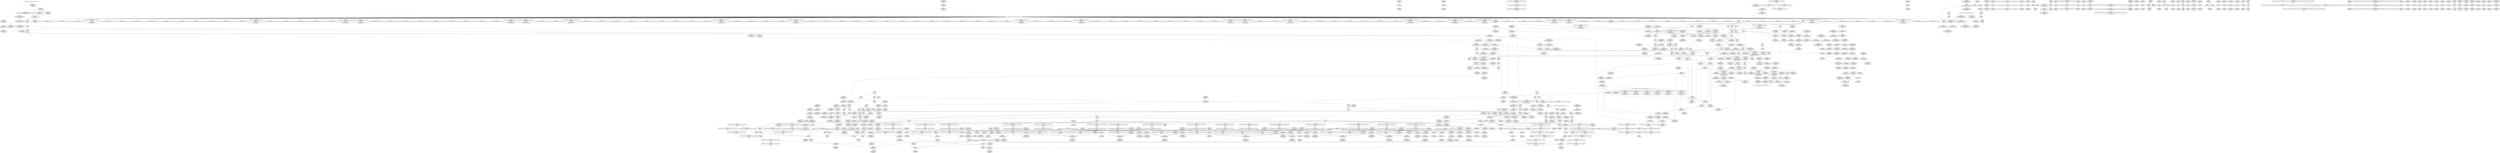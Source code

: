 digraph {
	CE0x3fae100 [shape=record,shape=Mrecord,label="{CE0x3fae100|__validate_creds:_tmp2|include/linux/cred.h,173|*SummSink*}"]
	CE0x3f44560 [shape=record,shape=Mrecord,label="{CE0x3f44560|__validate_creds:_lnot1|include/linux/cred.h,173|*SummSink*}"]
	CE0x3fbd810 [shape=record,shape=Mrecord,label="{CE0x3fbd810|GLOBAL:___llvm_gcov_ctr154|Global_var:__llvm_gcov_ctr154}"]
	CE0x3f79930 [shape=record,shape=Mrecord,label="{CE0x3f79930|i64*_getelementptr_inbounds_(_8_x_i64_,_8_x_i64_*___llvm_gcov_ctr154,_i64_0,_i64_2)|*Constant*}"]
	CE0x3ea62a0 [shape=record,shape=Mrecord,label="{CE0x3ea62a0|GLOBAL:_inode_has_perm|*Constant*|*SummSource*}"]
	CE0x3f24ed0 [shape=record,shape=Mrecord,label="{CE0x3f24ed0|GLOBAL:_current_task|Global_var:current_task|*SummSink*}"]
	CE0x3ea5fe0 [shape=record,shape=Mrecord,label="{CE0x3ea5fe0|selinux_mount:_entry|*SummSink*}"]
	CE0x3fc9600 [shape=record,shape=Mrecord,label="{CE0x3fc9600|28:_i32,_32:_i16,_:_CRE_32,34_|*MultipleSource*|*LoadInst*|security/selinux/hooks.c,1615|security/selinux/hooks.c,1615|security/selinux/hooks.c,1617}"]
	CE0x3ec6590 [shape=record,shape=Mrecord,label="{CE0x3ec6590|104:_%struct.inode*,_232:_%struct.super_block*,_:_CRE_160,161_}"]
	CE0x3eacb50 [shape=record,shape=Mrecord,label="{CE0x3eacb50|selinux_mount:_dentry|security/selinux/hooks.c,2642|*SummSink*}"]
	CE0x3eeb5b0 [shape=record,shape=Mrecord,label="{CE0x3eeb5b0|_call_void_mcount()_#3}"]
	CE0x3f647c0 [shape=record,shape=Mrecord,label="{CE0x3f647c0|inode_has_perm:_inode|Function::inode_has_perm&Arg::inode::|*SummSink*}"]
	CE0x3eca660 [shape=record,shape=Mrecord,label="{CE0x3eca660|104:_%struct.inode*,_232:_%struct.super_block*,_:_CRE_201,202_}"]
	CE0x3f78570 [shape=record,shape=Mrecord,label="{CE0x3f78570|i1_true|*Constant*}"]
	CE0x3fb5ce0 [shape=record,shape=Mrecord,label="{CE0x3fb5ce0|_call_void___invalid_creds(%struct.cred*_%cred,_i8*_%file,_i32_%line)_#10,_!dbg_!27721|include/linux/cred.h,174}"]
	CE0x3fac2b0 [shape=record,shape=Mrecord,label="{CE0x3fac2b0|inode_has_perm:_tmp15|*LoadInst*|security/selinux/hooks.c,1615|*SummSink*}"]
	CE0x3eb52c0 [shape=record,shape=Mrecord,label="{CE0x3eb52c0|i64_2|*Constant*}"]
	CE0x3f44af0 [shape=record,shape=Mrecord,label="{CE0x3f44af0|superblock_has_perm:_tmp3}"]
	CE0x3f15540 [shape=record,shape=Mrecord,label="{CE0x3f15540|selinux_mount:_tmp29|security/selinux/hooks.c,2645|*SummSink*}"]
	CE0x3f4f890 [shape=record,shape=Mrecord,label="{CE0x3f4f890|path_has_perm:_tmp6|security/selinux/hooks.c,1646|*SummSink*}"]
	CE0x3ef1be0 [shape=record,shape=Mrecord,label="{CE0x3ef1be0|cred_sid:_tmp1}"]
	CE0x3eefe40 [shape=record,shape=Mrecord,label="{CE0x3eefe40|selinux_mount:_tmp24|security/selinux/hooks.c,2642|*SummSink*}"]
	CE0x3f81210 [shape=record,shape=Mrecord,label="{CE0x3f81210|__validate_creds:_file|Function::__validate_creds&Arg::file::|*SummSink*}"]
	CE0x3f789e0 [shape=record,shape=Mrecord,label="{CE0x3f789e0|inode_has_perm:_tmp3|*SummSink*}"]
	CE0x3ec51f0 [shape=record,shape=Mrecord,label="{CE0x3ec51f0|104:_%struct.inode*,_232:_%struct.super_block*,_:_CRE_148,149_}"]
	CE0x3f808e0 [shape=record,shape=Mrecord,label="{CE0x3f808e0|i64_1|*Constant*}"]
	CE0x3eb50c0 [shape=record,shape=Mrecord,label="{CE0x3eb50c0|selinux_mount:_tobool|security/selinux/hooks.c,2639}"]
	CE0x3f78830 [shape=record,shape=Mrecord,label="{CE0x3f78830|inode_has_perm:_tmp3}"]
	CE0x3fc78d0 [shape=record,shape=Mrecord,label="{CE0x3fc78d0|inode_has_perm:_sid3|security/selinux/hooks.c,1617|*SummSource*}"]
	CE0x3ec5c30 [shape=record,shape=Mrecord,label="{CE0x3ec5c30|104:_%struct.inode*,_232:_%struct.super_block*,_:_CRE_154,155_}"]
	CE0x3ef3d80 [shape=record,shape=Mrecord,label="{CE0x3ef3d80|104:_%struct.inode*,_232:_%struct.super_block*,_:_CRE_72,80_|*MultipleSource*|*LoadInst*|security/selinux/hooks.c,2642|security/selinux/hooks.c,2642}"]
	CE0x3ef28c0 [shape=record,shape=Mrecord,label="{CE0x3ef28c0|i32_9|*Constant*|*SummSink*}"]
	CE0x3f0f9e0 [shape=record,shape=Mrecord,label="{CE0x3f0f9e0|104:_%struct.inode*,_232:_%struct.super_block*,_:_CRE_311,312_}"]
	CE0x3f56ba0 [shape=record,shape=Mrecord,label="{CE0x3f56ba0|_ret_i32_%retval.0,_!dbg_!27728|security/selinux/avc.c,775|*SummSink*}"]
	CE0x3ea4520 [shape=record,shape=Mrecord,label="{CE0x3ea4520|selinux_mount:_return|*SummSink*}"]
	CE0x3f79280 [shape=record,shape=Mrecord,label="{CE0x3f79280|__validate_creds:_lnot|include/linux/cred.h,173|*SummSource*}"]
	CE0x3fce270 [shape=record,shape=Mrecord,label="{CE0x3fce270|inode_has_perm:_tmp16|security/selinux/hooks.c,1615|*SummSink*}"]
	CE0x3f3e0e0 [shape=record,shape=Mrecord,label="{CE0x3f3e0e0|inode_has_perm:_i_security|security/selinux/hooks.c,1615}"]
	CE0x3f81ed0 [shape=record,shape=Mrecord,label="{CE0x3f81ed0|__validate_creds:_tmp1|*SummSource*}"]
	CE0x3f60cb0 [shape=record,shape=Mrecord,label="{CE0x3f60cb0|path_has_perm:_tmp6|security/selinux/hooks.c,1646|*SummSource*}"]
	CE0x3f50750 [shape=record,shape=Mrecord,label="{CE0x3f50750|path_has_perm:_call|security/selinux/hooks.c,1647|*SummSource*}"]
	CE0x3ecc8c0 [shape=record,shape=Mrecord,label="{CE0x3ecc8c0|104:_%struct.inode*,_232:_%struct.super_block*,_:_CRE_223,224_}"]
	CE0x3f134f0 [shape=record,shape=Mrecord,label="{CE0x3f134f0|i64*_getelementptr_inbounds_(_15_x_i64_,_15_x_i64_*___llvm_gcov_ctr203,_i64_0,_i64_14)|*Constant*|*SummSink*}"]
	CE0x3ebb430 [shape=record,shape=Mrecord,label="{CE0x3ebb430|i64*_getelementptr_inbounds_(_2_x_i64_,_2_x_i64_*___llvm_gcov_ctr204,_i64_0,_i64_0)|*Constant*|*SummSource*}"]
	CE0x3f56250 [shape=record,shape=Mrecord,label="{CE0x3f56250|avc_has_perm:_requested|Function::avc_has_perm&Arg::requested::|*SummSource*}"]
	CE0x3f1a7f0 [shape=record,shape=Mrecord,label="{CE0x3f1a7f0|_call_void_mcount()_#3|*SummSink*}"]
	CE0x3f76ea0 [shape=record,shape=Mrecord,label="{CE0x3f76ea0|inode_has_perm:_i_flags|security/selinux/hooks.c,1611|*SummSource*}"]
	CE0x3fc79a0 [shape=record,shape=Mrecord,label="{CE0x3fc79a0|inode_has_perm:_sid3|security/selinux/hooks.c,1617|*SummSink*}"]
	CE0x3f78760 [shape=record,shape=Mrecord,label="{CE0x3f78760|GLOBAL:_creds_are_invalid|*Constant*|*SummSink*}"]
	CE0x3eb6f60 [shape=record,shape=Mrecord,label="{CE0x3eb6f60|selinux_mount:_if.then|*SummSink*}"]
	CE0x3f4e740 [shape=record,shape=Mrecord,label="{CE0x3f4e740|path_has_perm:_dentry|security/selinux/hooks.c,1642}"]
	CE0x3ebbd90 [shape=record,shape=Mrecord,label="{CE0x3ebbd90|%struct.task_struct*_(%struct.task_struct**)*_asm_movq_%gs:$_1:P_,$0_,_r,im,_dirflag_,_fpsr_,_flags_}"]
	CE0x3f61fe0 [shape=record,shape=Mrecord,label="{CE0x3f61fe0|inode_has_perm:_do.end|*SummSink*}"]
	CE0x3ebcd00 [shape=record,shape=Mrecord,label="{CE0x3ebcd00|inode_has_perm:_lnot1|security/selinux/hooks.c,1611}"]
	CE0x3f80c80 [shape=record,shape=Mrecord,label="{CE0x3f80c80|GLOBAL:_creds_are_invalid|*Constant*}"]
	CE0x3fb3a30 [shape=record,shape=Mrecord,label="{CE0x3fb3a30|i64*_getelementptr_inbounds_(_2_x_i64_,_2_x_i64_*___llvm_gcov_ctr131,_i64_0,_i64_0)|*Constant*}"]
	CE0x3f39240 [shape=record,shape=Mrecord,label="{CE0x3f39240|superblock_has_perm:_bb}"]
	CE0x3ead9b0 [shape=record,shape=Mrecord,label="{CE0x3ead9b0|GLOBAL:___llvm_gcov_ctr203|Global_var:__llvm_gcov_ctr203|*SummSink*}"]
	CE0x3edb050 [shape=record,shape=Mrecord,label="{CE0x3edb050|path_has_perm:_cred|Function::path_has_perm&Arg::cred::|*SummSink*}"]
	CE0x3ef3890 [shape=record,shape=Mrecord,label="{CE0x3ef3890|104:_%struct.inode*,_232:_%struct.super_block*,_:_CRE_48,52_|*MultipleSource*|*LoadInst*|security/selinux/hooks.c,2642|security/selinux/hooks.c,2642}"]
	CE0x3f44cd0 [shape=record,shape=Mrecord,label="{CE0x3f44cd0|superblock_has_perm:_tmp3|*SummSink*}"]
	CE0x3ea0020 [shape=record,shape=Mrecord,label="{CE0x3ea0020|selinux_mount:_tmp1|*SummSource*}"]
	CE0x3f120f0 [shape=record,shape=Mrecord,label="{CE0x3f120f0|selinux_mount:_tmp28|security/selinux/hooks.c,2645}"]
	CE0x3f65880 [shape=record,shape=Mrecord,label="{CE0x3f65880|path_has_perm:_u|security/selinux/hooks.c,1646}"]
	CE0x3eb09f0 [shape=record,shape=Mrecord,label="{CE0x3eb09f0|i32_65536|*Constant*|*SummSource*}"]
	CE0x3eb0fe0 [shape=record,shape=Mrecord,label="{CE0x3eb0fe0|selinux_mount:_tmp18|security/selinux/hooks.c,2639|*SummSource*}"]
	CE0x3f3fcb0 [shape=record,shape=Mrecord,label="{CE0x3f3fcb0|inode_has_perm:_tmp13|security/selinux/hooks.c,1614|*SummSource*}"]
	CE0x3faf0a0 [shape=record,shape=Mrecord,label="{CE0x3faf0a0|__validate_creds:_tmp4|include/linux/cred.h,173}"]
	CE0x3ec5780 [shape=record,shape=Mrecord,label="{CE0x3ec5780|104:_%struct.inode*,_232:_%struct.super_block*,_:_CRE_151,152_}"]
	CE0x3f38b70 [shape=record,shape=Mrecord,label="{CE0x3f38b70|cred_sid:_entry|*SummSource*}"]
	CE0x3f7eb90 [shape=record,shape=Mrecord,label="{CE0x3f7eb90|__validate_creds:_expval|include/linux/cred.h,173}"]
	CE0x3ef36e0 [shape=record,shape=Mrecord,label="{CE0x3ef36e0|104:_%struct.inode*,_232:_%struct.super_block*,_:_CRE_40,48_|*MultipleSource*|*LoadInst*|security/selinux/hooks.c,2642|security/selinux/hooks.c,2642}"]
	CE0x3f847b0 [shape=record,shape=Mrecord,label="{CE0x3f847b0|__validate_creds:_line|Function::__validate_creds&Arg::line::|*SummSource*}"]
	CE0x3ecafc0 [shape=record,shape=Mrecord,label="{CE0x3ecafc0|104:_%struct.inode*,_232:_%struct.super_block*,_:_CRE_207,208_}"]
	CE0x3f64b80 [shape=record,shape=Mrecord,label="{CE0x3f64b80|inode_has_perm:_perms|Function::inode_has_perm&Arg::perms::|*SummSource*}"]
	CE0x3f111c0 [shape=record,shape=Mrecord,label="{CE0x3f111c0|i32_2|*Constant*|*SummSource*}"]
	CE0x3ecb150 [shape=record,shape=Mrecord,label="{CE0x3ecb150|104:_%struct.inode*,_232:_%struct.super_block*,_:_CRE_208,209_}"]
	CE0x3eeae90 [shape=record,shape=Mrecord,label="{CE0x3eeae90|i32_78|*Constant*|*SummSink*}"]
	CE0x3f48db0 [shape=record,shape=Mrecord,label="{CE0x3f48db0|__validate_creds:_if.end}"]
	CE0x3eab860 [shape=record,shape=Mrecord,label="{CE0x3eab860|i8*_getelementptr_inbounds_(_25_x_i8_,_25_x_i8_*_.str3,_i32_0,_i32_0)|*Constant*|*SummSource*}"]
	CE0x3eb2be0 [shape=record,shape=Mrecord,label="{CE0x3eb2be0|i8*_getelementptr_inbounds_(_45_x_i8_,_45_x_i8_*_.str12,_i32_0,_i32_0)|*Constant*|*SummSink*}"]
	CE0x3eb5e40 [shape=record,shape=Mrecord,label="{CE0x3eb5e40|selinux_mount:_tmp2|*SummSink*}"]
	CE0x3eb1730 [shape=record,shape=Mrecord,label="{CE0x3eb1730|selinux_mount:_call3|security/selinux/hooks.c,2639|*SummSink*}"]
	CE0x3ea0f60 [shape=record,shape=Mrecord,label="{CE0x3ea0f60|selinux_mount:_tmp12|security/selinux/hooks.c,2639}"]
	CE0x3ed41e0 [shape=record,shape=Mrecord,label="{CE0x3ed41e0|get_current:_tmp2|*SummSink*}"]
	CE0x3f7ef80 [shape=record,shape=Mrecord,label="{CE0x3f7ef80|i64*_getelementptr_inbounds_(_8_x_i64_,_8_x_i64_*___llvm_gcov_ctr154,_i64_0,_i64_0)|*Constant*|*SummSource*}"]
	CE0x3f0aa00 [shape=record,shape=Mrecord,label="{CE0x3f0aa00|get_current:_tmp2}"]
	CE0x3ec9850 [shape=record,shape=Mrecord,label="{CE0x3ec9850|104:_%struct.inode*,_232:_%struct.super_block*,_:_CRE_192,193_}"]
	CE0x3f24c30 [shape=record,shape=Mrecord,label="{CE0x3f24c30|GLOBAL:_current_task|Global_var:current_task|*SummSource*}"]
	CE0x3f37ef0 [shape=record,shape=Mrecord,label="{CE0x3f37ef0|_call_void_mcount()_#3}"]
	CE0x3f0eac0 [shape=record,shape=Mrecord,label="{CE0x3f0eac0|104:_%struct.inode*,_232:_%struct.super_block*,_:_CRE_288,296_|*MultipleSource*|*LoadInst*|security/selinux/hooks.c,2642|security/selinux/hooks.c,2642}"]
	CE0x3ef2800 [shape=record,shape=Mrecord,label="{CE0x3ef2800|i32_9|*Constant*|*SummSource*}"]
	CE0x51bac60 [shape=record,shape=Mrecord,label="{CE0x51bac60|selinux_mount:_bb|*SummSink*}"]
	CE0x3f52ce0 [shape=record,shape=Mrecord,label="{CE0x3f52ce0|path_has_perm:_tmp4|*LoadInst*|security/selinux/hooks.c,1642|*SummSource*}"]
	CE0x3eab760 [shape=record,shape=Mrecord,label="{CE0x3eab760|i8*_getelementptr_inbounds_(_25_x_i8_,_25_x_i8_*_.str3,_i32_0,_i32_0)|*Constant*}"]
	CE0x3eeaf00 [shape=record,shape=Mrecord,label="{CE0x3eeaf00|i32_78|*Constant*|*SummSource*}"]
	CE0x3f3ccc0 [shape=record,shape=Mrecord,label="{CE0x3f3ccc0|inode_has_perm:_tmp14|security/selinux/hooks.c,1614|*SummSource*}"]
	CE0x3fb1320 [shape=record,shape=Mrecord,label="{CE0x3fb1320|inode_has_perm:_retval.0}"]
	CE0x3eab320 [shape=record,shape=Mrecord,label="{CE0x3eab320|_ret_i32_%call,_!dbg_!27724|security/selinux/hooks.c,1647|*SummSink*}"]
	CE0x3ef3f90 [shape=record,shape=Mrecord,label="{CE0x3ef3f90|104:_%struct.inode*,_232:_%struct.super_block*,_:_CRE_80,88_|*MultipleSource*|*LoadInst*|security/selinux/hooks.c,2642|security/selinux/hooks.c,2642}"]
	CE0x3ea6a40 [shape=record,shape=Mrecord,label="{CE0x3ea6a40|GLOBAL:_lockdep_rcu_suspicious|*Constant*|*SummSource*}"]
	CE0x3ed4100 [shape=record,shape=Mrecord,label="{CE0x3ed4100|i64*_getelementptr_inbounds_(_2_x_i64_,_2_x_i64_*___llvm_gcov_ctr151,_i64_0,_i64_1)|*Constant*|*SummSource*}"]
	CE0x3ebb6d0 [shape=record,shape=Mrecord,label="{CE0x3ebb6d0|path_has_perm:_tmp}"]
	CE0x3f4ff10 [shape=record,shape=Mrecord,label="{CE0x3f4ff10|path_has_perm:_tmp7|security/selinux/hooks.c,1646}"]
	CE0x3f214e0 [shape=record,shape=Mrecord,label="{CE0x3f214e0|i64*_getelementptr_inbounds_(_2_x_i64_,_2_x_i64_*___llvm_gcov_ctr98,_i64_0,_i64_1)|*Constant*|*SummSource*}"]
	CE0x3f84710 [shape=record,shape=Mrecord,label="{CE0x3f84710|__validate_creds:_line|Function::__validate_creds&Arg::line::}"]
	CE0x3f47390 [shape=record,shape=Mrecord,label="{CE0x3f47390|inode_has_perm:_tmp17|security/selinux/hooks.c,1617|*SummSource*}"]
	CE0x3fb1620 [shape=record,shape=Mrecord,label="{CE0x3fb1620|avc_has_perm:_tclass|Function::avc_has_perm&Arg::tclass::}"]
	CE0x3f49440 [shape=record,shape=Mrecord,label="{CE0x3f49440|i64*_getelementptr_inbounds_(_5_x_i64_,_5_x_i64_*___llvm_gcov_ctr155,_i64_0,_i64_0)|*Constant*|*SummSink*}"]
	CE0x3f579f0 [shape=record,shape=Mrecord,label="{CE0x3f579f0|_call_void___validate_creds(%struct.cred*_%cred,_i8*_getelementptr_inbounds_(_25_x_i8_,_25_x_i8_*_.str3,_i32_0,_i32_0),_i32_1609)_#10,_!dbg_!27719|security/selinux/hooks.c,1609|*SummSource*}"]
	CE0x3f7d460 [shape=record,shape=Mrecord,label="{CE0x3f7d460|i32_4|*Constant*|*SummSink*}"]
	CE0x3fb2ed0 [shape=record,shape=Mrecord,label="{CE0x3fb2ed0|i64*_getelementptr_inbounds_(_5_x_i64_,_5_x_i64_*___llvm_gcov_ctr155,_i64_0,_i64_4)|*Constant*|*SummSource*}"]
	CE0x3fbd030 [shape=record,shape=Mrecord,label="{CE0x3fbd030|i64_4|*Constant*}"]
	CE0x3fbc560 [shape=record,shape=Mrecord,label="{CE0x3fbc560|inode_has_perm:_expval|security/selinux/hooks.c,1611|*SummSink*}"]
	CE0x3ec5aa0 [shape=record,shape=Mrecord,label="{CE0x3ec5aa0|104:_%struct.inode*,_232:_%struct.super_block*,_:_CRE_153,154_}"]
	CE0x3ec33e0 [shape=record,shape=Mrecord,label="{CE0x3ec33e0|selinux_mount:_tmp3}"]
	CE0x3f3d1d0 [shape=record,shape=Mrecord,label="{CE0x3f3d1d0|inode_has_perm:_call|security/selinux/hooks.c,1614|*SummSource*}"]
	CE0x3fbecc0 [shape=record,shape=Mrecord,label="{CE0x3fbecc0|inode_has_perm:_tmp9|security/selinux/hooks.c,1611|*SummSink*}"]
	CE0x3fb0290 [shape=record,shape=Mrecord,label="{CE0x3fb0290|inode_has_perm:_sclass|security/selinux/hooks.c,1617|*SummSource*}"]
	CE0x3f3d030 [shape=record,shape=Mrecord,label="{CE0x3f3d030|inode_has_perm:_i_security|security/selinux/hooks.c,1615|*SummSink*}"]
	CE0x3ec17e0 [shape=record,shape=Mrecord,label="{CE0x3ec17e0|_call_void_mcount()_#3|*SummSource*}"]
	CE0x3ec6400 [shape=record,shape=Mrecord,label="{CE0x3ec6400|104:_%struct.inode*,_232:_%struct.super_block*,_:_CRE_159,160_}"]
	CE0x3f12a90 [shape=record,shape=Mrecord,label="{CE0x3f12a90|i32_2|*Constant*}"]
	CE0x3f15010 [shape=record,shape=Mrecord,label="{CE0x3f15010|selinux_mount:_tmp28|security/selinux/hooks.c,2645|*SummSource*}"]
	CE0x3f4caf0 [shape=record,shape=Mrecord,label="{CE0x3f4caf0|i64*_getelementptr_inbounds_(_2_x_i64_,_2_x_i64_*___llvm_gcov_ctr204,_i64_0,_i64_1)|*Constant*}"]
	CE0x3f845b0 [shape=record,shape=Mrecord,label="{CE0x3f845b0|__validate_creds:_line|Function::__validate_creds&Arg::line::|*SummSink*}"]
	CE0x3fb0470 [shape=record,shape=Mrecord,label="{CE0x3fb0470|inode_has_perm:_tmp18|security/selinux/hooks.c,1617|*SummSource*}"]
	CE0x3ecca50 [shape=record,shape=Mrecord,label="{CE0x3ecca50|104:_%struct.inode*,_232:_%struct.super_block*,_:_CRE_304,305_}"]
	CE0x3fce060 [shape=record,shape=Mrecord,label="{CE0x3fce060|inode_has_perm:_tmp16|security/selinux/hooks.c,1615|*SummSource*}"]
	CE0x3f47590 [shape=record,shape=Mrecord,label="{CE0x3f47590|inode_has_perm:_tmp17|security/selinux/hooks.c,1617|*SummSink*}"]
	CE0x3eaab80 [shape=record,shape=Mrecord,label="{CE0x3eaab80|i32_65536|*Constant*|*SummSink*}"]
	CE0x3f4f600 [shape=record,shape=Mrecord,label="{CE0x3f4f600|path_has_perm:_tmp5|security/selinux/hooks.c,1642|*SummSink*}"]
	"CONST[source:0(mediator),value:2(dynamic)][purpose:{subject}]"
	CE0x3f603b0 [shape=record,shape=Mrecord,label="{CE0x3f603b0|superblock_has_perm:_tmp6|security/selinux/hooks.c,1866|*SummSink*}"]
	CE0x3f488b0 [shape=record,shape=Mrecord,label="{CE0x3f488b0|__validate_creds:_if.then|*SummSink*}"]
	CE0x3eac090 [shape=record,shape=Mrecord,label="{CE0x3eac090|selinux_mount:_tmp13|security/selinux/hooks.c,2639|*SummSink*}"]
	CE0x3f0a930 [shape=record,shape=Mrecord,label="{CE0x3f0a930|get_current:_tmp|*SummSource*}"]
	CE0x3f7a7a0 [shape=record,shape=Mrecord,label="{CE0x3f7a7a0|__validate_creds:_call|include/linux/cred.h,173|*SummSource*}"]
	CE0x3eab670 [shape=record,shape=Mrecord,label="{CE0x3eab670|GLOBAL:_lockdep_rcu_suspicious|*Constant*|*SummSink*}"]
	CE0x3eb4500 [shape=record,shape=Mrecord,label="{CE0x3eb4500|i64*_getelementptr_inbounds_(_15_x_i64_,_15_x_i64_*___llvm_gcov_ctr203,_i64_0,_i64_1)|*Constant*}"]
	CE0x3f18310 [shape=record,shape=Mrecord,label="{CE0x3f18310|COLLAPSED:_CMRE:_elem_0::|security/selinux/hooks.c,196}"]
	CE0x3ecc410 [shape=record,shape=Mrecord,label="{CE0x3ecc410|104:_%struct.inode*,_232:_%struct.super_block*,_:_CRE_220,221_}"]
	CE0x3f12340 [shape=record,shape=Mrecord,label="{CE0x3f12340|_ret_i32_%call2,_!dbg_!27722|security/selinux/hooks.c,1866|*SummSink*}"]
	CE0x3fbdd90 [shape=record,shape=Mrecord,label="{CE0x3fbdd90|inode_has_perm:_tmp8|security/selinux/hooks.c,1611|*SummSource*}"]
	CE0x3fb27f0 [shape=record,shape=Mrecord,label="{CE0x3fb27f0|inode_has_perm:_sclass|security/selinux/hooks.c,1617|*SummSink*}"]
	CE0x3f104d0 [shape=record,shape=Mrecord,label="{CE0x3f104d0|104:_%struct.inode*,_232:_%struct.super_block*,_:_CRE_318,319_}"]
	CE0x3f14490 [shape=record,shape=Mrecord,label="{CE0x3f14490|_ret_i32_%retval.0,_!dbg_!27754|security/selinux/hooks.c,2646|*SummSink*}"]
	CE0x3ed4170 [shape=record,shape=Mrecord,label="{CE0x3ed4170|get_current:_tmp2|*SummSource*}"]
	CE0x3ea7460 [shape=record,shape=Mrecord,label="{CE0x3ea7460|i64_0|*Constant*}"]
	CE0x3f7cd10 [shape=record,shape=Mrecord,label="{CE0x3f7cd10|__validate_creds:_entry}"]
	CE0x3ebce30 [shape=record,shape=Mrecord,label="{CE0x3ebce30|inode_has_perm:_lnot1|security/selinux/hooks.c,1611|*SummSource*}"]
	CE0x3f55dc0 [shape=record,shape=Mrecord,label="{CE0x3f55dc0|avc_has_perm:_tclass|Function::avc_has_perm&Arg::tclass::|*SummSink*}"]
	CE0x3eeb250 [shape=record,shape=Mrecord,label="{CE0x3eeb250|selinux_mount:_cred4|security/selinux/hooks.c,2639|*SummSource*}"]
	CE0x3ef1b70 [shape=record,shape=Mrecord,label="{CE0x3ef1b70|i64_1|*Constant*}"]
	CE0x3f53830 [shape=record,shape=Mrecord,label="{CE0x3f53830|COLLAPSED:_GCMRE___llvm_gcov_ctr204_internal_global_2_x_i64_zeroinitializer:_elem_0:default:}"]
	CE0x3f3b880 [shape=record,shape=Mrecord,label="{CE0x3f3b880|superblock_has_perm:_tmp2}"]
	CE0x3f80220 [shape=record,shape=Mrecord,label="{CE0x3f80220|inode_has_perm:_tmp5|security/selinux/hooks.c,1609|*SummSource*}"]
	CE0x3f85490 [shape=record,shape=Mrecord,label="{CE0x3f85490|cred_sid:_tmp3}"]
	"CONST[source:0(mediator),value:0(static)][purpose:{operation}]"
	CE0x3f38910 [shape=record,shape=Mrecord,label="{CE0x3f38910|GLOBAL:_cred_sid|*Constant*|*SummSink*}"]
	"CONST[source:2(external),value:2(dynamic)][purpose:{subject}]"
	CE0x3eee600 [shape=record,shape=Mrecord,label="{CE0x3eee600|selinux_mount:_tmp21|security/selinux/hooks.c,2641}"]
	CE0x3ec60e0 [shape=record,shape=Mrecord,label="{CE0x3ec60e0|104:_%struct.inode*,_232:_%struct.super_block*,_:_CRE_157,158_}"]
	CE0x3f7fe80 [shape=record,shape=Mrecord,label="{CE0x3f7fe80|_call_void_mcount()_#3|*SummSource*}"]
	CE0x3f3ed00 [shape=record,shape=Mrecord,label="{CE0x3f3ed00|inode_has_perm:_tmp12|security/selinux/hooks.c,1612|*SummSink*}"]
	CE0x3fb1f40 [shape=record,shape=Mrecord,label="{CE0x3fb1f40|i64*_getelementptr_inbounds_(_8_x_i64_,_8_x_i64_*___llvm_gcov_ctr154,_i64_0,_i64_7)|*Constant*|*SummSink*}"]
	CE0x3f18fc0 [shape=record,shape=Mrecord,label="{CE0x3f18fc0|cred_sid:_sid|security/selinux/hooks.c,197|*SummSource*}"]
	CE0x3ec13a0 [shape=record,shape=Mrecord,label="{CE0x3ec13a0|GLOBAL:_selinux_mount.__warned|Global_var:selinux_mount.__warned|*SummSource*}"]
	CE0x3ead050 [shape=record,shape=Mrecord,label="{CE0x3ead050|0:_i8,_16:_%struct.dentry*,_24:_%struct.selinux_audit_data*,_:_SCMRE_8,16_|*MultipleSource*|Function::selinux_mount&Arg::path::|security/selinux/hooks.c,2642}"]
	CE0x3f3fc40 [shape=record,shape=Mrecord,label="{CE0x3f3fc40|inode_has_perm:_tmp13|security/selinux/hooks.c,1614}"]
	CE0x3f0fe90 [shape=record,shape=Mrecord,label="{CE0x3f0fe90|104:_%struct.inode*,_232:_%struct.super_block*,_:_CRE_314,315_}"]
	CE0x3ecf0d0 [shape=record,shape=Mrecord,label="{CE0x3ecf0d0|i1_true|*Constant*|*SummSink*}"]
	CE0x3f61af0 [shape=record,shape=Mrecord,label="{CE0x3f61af0|cred_sid:_bb|*SummSource*}"]
	CE0x3f83e20 [shape=record,shape=Mrecord,label="{CE0x3f83e20|_ret_void,_!dbg_!27722|include/linux/cred.h,175}"]
	CE0x3faec40 [shape=record,shape=Mrecord,label="{CE0x3faec40|__validate_creds:_tmp3|include/linux/cred.h,173}"]
	CE0x3eb4d90 [shape=record,shape=Mrecord,label="{CE0x3eb4d90|selinux_mount:_entry}"]
	CE0x3ec6720 [shape=record,shape=Mrecord,label="{CE0x3ec6720|104:_%struct.inode*,_232:_%struct.super_block*,_:_CRE_161,162_}"]
	CE0x3eac770 [shape=record,shape=Mrecord,label="{CE0x3eac770|selinux_mount:_tmp14|security/selinux/hooks.c,2639|*SummSink*}"]
	CE0x3f26180 [shape=record,shape=Mrecord,label="{CE0x3f26180|superblock_has_perm:_tmp5|security/selinux/hooks.c,1865|*SummSink*}"]
	CE0x3f15860 [shape=record,shape=Mrecord,label="{CE0x3f15860|selinux_mount:_tmp29|security/selinux/hooks.c,2645}"]
	CE0x3eeaa90 [shape=record,shape=Mrecord,label="{CE0x3eeaa90|_ret_%struct.task_struct*_%tmp4,_!dbg_!27714|./arch/x86/include/asm/current.h,14}"]
	CE0x3ef1430 [shape=record,shape=Mrecord,label="{CE0x3ef1430|i32_1|*Constant*|*SummSink*}"]
	CE0x3eb41e0 [shape=record,shape=Mrecord,label="{CE0x3eb41e0|selinux_mount:_do.end|*SummSink*}"]
	CE0x3edaed0 [shape=record,shape=Mrecord,label="{CE0x3edaed0|path_has_perm:_cred|Function::path_has_perm&Arg::cred::}"]
	CE0x3eb2080 [shape=record,shape=Mrecord,label="{CE0x3eb2080|get_current:_entry|*SummSource*}"]
	CE0x3f8b070 [shape=record,shape=Mrecord,label="{CE0x3f8b070|_call_void_mcount()_#3}"]
	CE0x3f56530 [shape=record,shape=Mrecord,label="{CE0x3f56530|avc_has_perm:_auditdata|Function::avc_has_perm&Arg::auditdata::}"]
	CE0x3eb8970 [shape=record,shape=Mrecord,label="{CE0x3eb8970|i64_4|*Constant*|*SummSink*}"]
	CE0x3f19030 [shape=record,shape=Mrecord,label="{CE0x3f19030|cred_sid:_sid|security/selinux/hooks.c,197}"]
	CE0x3f1dc30 [shape=record,shape=Mrecord,label="{CE0x3f1dc30|inode_has_perm:_tmp4|security/selinux/hooks.c,1609|*SummSource*}"]
	CE0x3ebd390 [shape=record,shape=Mrecord,label="{CE0x3ebd390|inode_has_perm:_lnot.ext|security/selinux/hooks.c,1611}"]
	CE0x3f806f0 [shape=record,shape=Mrecord,label="{CE0x3f806f0|i32_1|*Constant*}"]
	CE0x3eb8680 [shape=record,shape=Mrecord,label="{CE0x3eb8680|i64*_getelementptr_inbounds_(_15_x_i64_,_15_x_i64_*___llvm_gcov_ctr203,_i64_0,_i64_6)|*Constant*|*SummSink*}"]
	CE0x3ed5640 [shape=record,shape=Mrecord,label="{CE0x3ed5640|selinux_mount:_tmp16|security/selinux/hooks.c,2639|*SummSink*}"]
	CE0x3eece20 [shape=record,shape=Mrecord,label="{CE0x3eece20|selinux_mount:_tobool5|security/selinux/hooks.c,2641|*SummSink*}"]
	CE0x3f11f20 [shape=record,shape=Mrecord,label="{CE0x3f11f20|superblock_has_perm:_ad|Function::superblock_has_perm&Arg::ad::|*SummSource*}"]
	CE0x3fbbc20 [shape=record,shape=Mrecord,label="{CE0x3fbbc20|inode_has_perm:_conv|security/selinux/hooks.c,1611|*SummSink*}"]
	CE0x3ef1b00 [shape=record,shape=Mrecord,label="{CE0x3ef1b00|i64*_getelementptr_inbounds_(_2_x_i64_,_2_x_i64_*___llvm_gcov_ctr131,_i64_0,_i64_1)|*Constant*|*SummSink*}"]
	CE0x3f16bf0 [shape=record,shape=Mrecord,label="{CE0x3f16bf0|selinux_mount:_call7|security/selinux/hooks.c,2642}"]
	CE0x3ecef60 [shape=record,shape=Mrecord,label="{CE0x3ecef60|i1_true|*Constant*|*SummSource*}"]
	CE0x3ea92a0 [shape=record,shape=Mrecord,label="{CE0x3ea92a0|selinux_mount:_call|security/selinux/hooks.c,2639|*SummSink*}"]
	CE0x3eec010 [shape=record,shape=Mrecord,label="{CE0x3eec010|selinux_mount:_tmp19|security/selinux/hooks.c,2639}"]
	CE0x3eef0e0 [shape=record,shape=Mrecord,label="{CE0x3eef0e0|selinux_mount:_tmp23|security/selinux/hooks.c,2641}"]
	CE0x3f12de0 [shape=record,shape=Mrecord,label="{CE0x3f12de0|selinux_mount:_retval.0|*SummSink*}"]
	CE0x3ea93d0 [shape=record,shape=Mrecord,label="{CE0x3ea93d0|selinux_mount:_tobool|security/selinux/hooks.c,2639|*SummSink*}"]
	CE0x3f1ac00 [shape=record,shape=Mrecord,label="{CE0x3f1ac00|i32_22|*Constant*|*SummSink*}"]
	CE0x3eb6e70 [shape=record,shape=Mrecord,label="{CE0x3eb6e70|selinux_mount:_if.then|*SummSource*}"]
	CE0x3ec75f0 [shape=record,shape=Mrecord,label="{CE0x3ec75f0|104:_%struct.inode*,_232:_%struct.super_block*,_:_CRE_170,171_}"]
	CE0x3ef17f0 [shape=record,shape=Mrecord,label="{CE0x3ef17f0|superblock_has_perm:_tmp1|*SummSource*}"]
	CE0x3ebc050 [shape=record,shape=Mrecord,label="{CE0x3ebc050|path_has_perm:_tmp1}"]
	CE0x3ecf750 [shape=record,shape=Mrecord,label="{CE0x3ecf750|104:_%struct.inode*,_232:_%struct.super_block*,_:_CRE_95,96_}"]
	CE0x3f1b2d0 [shape=record,shape=Mrecord,label="{CE0x3f1b2d0|0:_i32,_4:_i32,_8:_i32,_12:_i32,_:_CMRE_20,24_|*MultipleSource*|security/selinux/hooks.c,196|*LoadInst*|security/selinux/hooks.c,196|security/selinux/hooks.c,197}"]
	CE0x3eedf30 [shape=record,shape=Mrecord,label="{CE0x3eedf30|i64_11|*Constant*|*SummSink*}"]
	CE0x3ecb600 [shape=record,shape=Mrecord,label="{CE0x3ecb600|104:_%struct.inode*,_232:_%struct.super_block*,_:_CRE_211,212_}"]
	CE0x3f7fc80 [shape=record,shape=Mrecord,label="{CE0x3f7fc80|__validate_creds:_tmp1|*SummSink*}"]
	CE0x3ec8a40 [shape=record,shape=Mrecord,label="{CE0x3ec8a40|104:_%struct.inode*,_232:_%struct.super_block*,_:_CRE_183,184_}"]
	CE0x3f44290 [shape=record,shape=Mrecord,label="{CE0x3f44290|__validate_creds:_lnot|include/linux/cred.h,173|*SummSink*}"]
	CE0x3edd590 [shape=record,shape=Mrecord,label="{CE0x3edd590|i32_2639|*Constant*|*SummSource*}"]
	CE0x3eb2e80 [shape=record,shape=Mrecord,label="{CE0x3eb2e80|i64*_getelementptr_inbounds_(_15_x_i64_,_15_x_i64_*___llvm_gcov_ctr203,_i64_0,_i64_9)|*Constant*}"]
	CE0x3ea64f0 [shape=record,shape=Mrecord,label="{CE0x3ea64f0|inode_has_perm:_cred|Function::inode_has_perm&Arg::cred::}"]
	CE0x3f3bcc0 [shape=record,shape=Mrecord,label="{CE0x3f3bcc0|inode_has_perm:_bb|*SummSink*}"]
	CE0x35a4fd0 [shape=record,shape=Mrecord,label="{CE0x35a4fd0|selinux_mount:_if.then}"]
	CE0x3ebc7e0 [shape=record,shape=Mrecord,label="{CE0x3ebc7e0|inode_has_perm:_lnot|security/selinux/hooks.c,1611|*SummSource*}"]
	CE0x3f0aa70 [shape=record,shape=Mrecord,label="{CE0x3f0aa70|get_current:_tmp1|*SummSink*}"]
	"CONST[source:0(mediator),value:2(dynamic)][purpose:{object}]"
	CE0x3ea95f0 [shape=record,shape=Mrecord,label="{CE0x3ea95f0|i32_0|*Constant*}"]
	CE0x3f17dd0 [shape=record,shape=Mrecord,label="{CE0x3f17dd0|cred_sid:_security|security/selinux/hooks.c,196}"]
	CE0x3f4d180 [shape=record,shape=Mrecord,label="{CE0x3f4d180|__validate_creds:_lnot.ext|include/linux/cred.h,173|*SummSource*}"]
	CE0x3f162f0 [shape=record,shape=Mrecord,label="{CE0x3f162f0|selinux_mount:_call8|security/selinux/hooks.c,2645|*SummSource*}"]
	CE0x3eb21e0 [shape=record,shape=Mrecord,label="{CE0x3eb21e0|get_current:_entry|*SummSink*}"]
	CE0x3fadf60 [shape=record,shape=Mrecord,label="{CE0x3fadf60|__validate_creds:_tmp2|include/linux/cred.h,173}"]
	CE0x3f50c60 [shape=record,shape=Mrecord,label="{CE0x3f50c60|GLOBAL:_inode_has_perm|*Constant*}"]
	CE0x3ec4960 [shape=record,shape=Mrecord,label="{CE0x3ec4960|104:_%struct.inode*,_232:_%struct.super_block*,_:_CRE_104,112_|*MultipleSource*|*LoadInst*|security/selinux/hooks.c,2642|security/selinux/hooks.c,2642}"]
	CE0x3f13560 [shape=record,shape=Mrecord,label="{CE0x3f13560|selinux_mount:_tmp30|security/selinux/hooks.c,2646|*SummSink*}"]
	CE0x3ecb2e0 [shape=record,shape=Mrecord,label="{CE0x3ecb2e0|104:_%struct.inode*,_232:_%struct.super_block*,_:_CRE_209,210_}"]
	CE0x3f3c820 [shape=record,shape=Mrecord,label="{CE0x3f3c820|inode_has_perm:_tmp14|security/selinux/hooks.c,1614|*SummSink*}"]
	CE0x3eb03f0 [shape=record,shape=Mrecord,label="{CE0x3eb03f0|path_has_perm:_path|Function::path_has_perm&Arg::path::}"]
	CE0x3ec34b0 [shape=record,shape=Mrecord,label="{CE0x3ec34b0|selinux_mount:_tmp3|*SummSource*}"]
	CE0x3ecc0f0 [shape=record,shape=Mrecord,label="{CE0x3ecc0f0|104:_%struct.inode*,_232:_%struct.super_block*,_:_CRE_218,219_}"]
	CE0x3f77fd0 [shape=record,shape=Mrecord,label="{CE0x3f77fd0|GLOBAL:___validate_creds|*Constant*|*SummSink*}"]
	CE0x3ef2f70 [shape=record,shape=Mrecord,label="{CE0x3ef2f70|104:_%struct.inode*,_232:_%struct.super_block*,_:_CRE_0,4_|*MultipleSource*|*LoadInst*|security/selinux/hooks.c,2642|security/selinux/hooks.c,2642}"]
	CE0x3f61110 [shape=record,shape=Mrecord,label="{CE0x3f61110|inode_has_perm:_adp|Function::inode_has_perm&Arg::adp::|*SummSource*}"]
	CE0x3eba950 [shape=record,shape=Mrecord,label="{CE0x3eba950|selinux_mount:_tobool1|security/selinux/hooks.c,2639|*SummSource*}"]
	CE0x3f1b440 [shape=record,shape=Mrecord,label="{CE0x3f1b440|cred_sid:_tmp6|security/selinux/hooks.c,197}"]
	CE0x3fb0080 [shape=record,shape=Mrecord,label="{CE0x3fb0080|inode_has_perm:_tmp18|security/selinux/hooks.c,1617}"]
	CE0x3f1a670 [shape=record,shape=Mrecord,label="{CE0x3f1a670|_call_void_mcount()_#3}"]
	CE0x3f10b90 [shape=record,shape=Mrecord,label="{CE0x3f10b90|selinux_mount:_tmp27|security/selinux/hooks.c,2642|*SummSink*}"]
	CE0x3f11550 [shape=record,shape=Mrecord,label="{CE0x3f11550|superblock_has_perm:_ad|Function::superblock_has_perm&Arg::ad::|*SummSink*}"]
	CE0x3f35ef0 [shape=record,shape=Mrecord,label="{CE0x3f35ef0|COLLAPSED:_GCMRE___llvm_gcov_ctr151_internal_global_2_x_i64_zeroinitializer:_elem_0:default:}"]
	CE0x3f60690 [shape=record,shape=Mrecord,label="{CE0x3f60690|inode_has_perm:_entry|*SummSource*}"]
	CE0x3f43ba0 [shape=record,shape=Mrecord,label="{CE0x3f43ba0|superblock_has_perm:_call|security/selinux/hooks.c,1863}"]
	CE0x3fabdf0 [shape=record,shape=Mrecord,label="{CE0x3fabdf0|inode_has_perm:_tmp6|*LoadInst*|security/selinux/hooks.c,1611}"]
	CE0x3fb89f0 [shape=record,shape=Mrecord,label="{CE0x3fb89f0|__validate_creds:_tmp9|include/linux/cred.h,175|*SummSink*}"]
	CE0x3ef01d0 [shape=record,shape=Mrecord,label="{CE0x3ef01d0|selinux_mount:_tmp25|security/selinux/hooks.c,2642}"]
	CE0x3f0f1a0 [shape=record,shape=Mrecord,label="{CE0x3f0f1a0|superblock_has_perm:_cred|Function::superblock_has_perm&Arg::cred::|*SummSink*}"]
	CE0x3eba7e0 [shape=record,shape=Mrecord,label="{CE0x3eba7e0|selinux_mount:_tobool1|security/selinux/hooks.c,2639}"]
	CE0x3fbd940 [shape=record,shape=Mrecord,label="{CE0x3fbd940|GLOBAL:___llvm_gcov_ctr154|Global_var:__llvm_gcov_ctr154|*SummSource*}"]
	CE0x3ed49e0 [shape=record,shape=Mrecord,label="{CE0x3ed49e0|selinux_mount:_tmp8|security/selinux/hooks.c,2639|*SummSink*}"]
	CE0x3f7d540 [shape=record,shape=Mrecord,label="{CE0x3f7d540|i32_4|*Constant*|*SummSource*}"]
	CE0x3eec6e0 [shape=record,shape=Mrecord,label="{CE0x3eec6e0|i64_32|*Constant*|*SummSource*}"]
	CE0x3fb87f0 [shape=record,shape=Mrecord,label="{CE0x3fb87f0|__validate_creds:_tmp8|include/linux/cred.h,175|*SummSink*}"]
	CE0x3f44370 [shape=record,shape=Mrecord,label="{CE0x3f44370|__validate_creds:_lnot1|include/linux/cred.h,173}"]
	CE0x3ec7780 [shape=record,shape=Mrecord,label="{CE0x3ec7780|104:_%struct.inode*,_232:_%struct.super_block*,_:_CRE_171,172_}"]
	CE0x3f4c600 [shape=record,shape=Mrecord,label="{CE0x3f4c600|superblock_has_perm:_tmp6|security/selinux/hooks.c,1866|*SummSource*}"]
	CE0x3f7f690 [shape=record,shape=Mrecord,label="{CE0x3f7f690|cred_sid:_tmp6|security/selinux/hooks.c,197}"]
	CE0x3fb01b0 [shape=record,shape=Mrecord,label="{CE0x3fb01b0|inode_has_perm:_sclass|security/selinux/hooks.c,1617}"]
	CE0x3f52490 [shape=record,shape=Mrecord,label="{CE0x3f52490|path_has_perm:_ad|security/selinux/hooks.c, 1643|*SummSink*}"]
	CE0x3f17b30 [shape=record,shape=Mrecord,label="{CE0x3f17b30|cred_sid:_security|security/selinux/hooks.c,196|*SummSource*}"]
	CE0x3eed7b0 [shape=record,shape=Mrecord,label="{CE0x3eed7b0|selinux_mount:_tobool5|security/selinux/hooks.c,2641|*SummSource*}"]
	CE0x3ef1570 [shape=record,shape=Mrecord,label="{CE0x3ef1570|selinux_mount:_dentry|security/selinux/hooks.c,2642}"]
	CE0x3f38070 [shape=record,shape=Mrecord,label="{CE0x3f38070|_call_void_mcount()_#3|*SummSink*}"]
	CE0x3f54980 [shape=record,shape=Mrecord,label="{CE0x3f54980|avc_has_perm:_entry|*SummSource*}"]
	CE0x3f154d0 [shape=record,shape=Mrecord,label="{CE0x3f154d0|selinux_mount:_tmp28|security/selinux/hooks.c,2645|*SummSink*}"]
	CE0x3ece6c0 [shape=record,shape=Mrecord,label="{CE0x3ece6c0|_call_void_mcount()_#3}"]
	CE0x3f383a0 [shape=record,shape=Mrecord,label="{CE0x3f383a0|superblock_has_perm:_call|security/selinux/hooks.c,1863|*SummSource*}"]
	CE0x3eb5520 [shape=record,shape=Mrecord,label="{CE0x3eb5520|i64_3|*Constant*|*SummSource*}"]
	CE0x3f56800 [shape=record,shape=Mrecord,label="{CE0x3f56800|avc_has_perm:_auditdata|Function::avc_has_perm&Arg::auditdata::|*SummSink*}"]
	CE0x3f14320 [shape=record,shape=Mrecord,label="{CE0x3f14320|_ret_i32_%retval.0,_!dbg_!27754|security/selinux/hooks.c,2646|*SummSource*}"]
	CE0x3eefdd0 [shape=record,shape=Mrecord,label="{CE0x3eefdd0|i64*_getelementptr_inbounds_(_15_x_i64_,_15_x_i64_*___llvm_gcov_ctr203,_i64_0,_i64_12)|*Constant*|*SummSink*}"]
	CE0x3f49030 [shape=record,shape=Mrecord,label="{CE0x3f49030|inode_has_perm:_tmp20|security/selinux/hooks.c,1618|*SummSink*}"]
	CE0x3ec39d0 [shape=record,shape=Mrecord,label="{CE0x3ec39d0|superblock_has_perm:_s_security|security/selinux/hooks.c,1865|*SummSink*}"]
	CE0x3fbc4f0 [shape=record,shape=Mrecord,label="{CE0x3fbc4f0|inode_has_perm:_expval|security/selinux/hooks.c,1611}"]
	CE0x3fbef00 [shape=record,shape=Mrecord,label="{CE0x3fbef00|inode_has_perm:_tmp10|security/selinux/hooks.c,1611}"]
	CE0x3ed4ce0 [shape=record,shape=Mrecord,label="{CE0x3ed4ce0|_call_void_mcount()_#3|*SummSink*}"]
	CE0x3fbf500 [shape=record,shape=Mrecord,label="{CE0x3fbf500|i32_512|*Constant*}"]
	CE0x3f113a0 [shape=record,shape=Mrecord,label="{CE0x3f113a0|i32_2|*Constant*|*SummSink*}"]
	CE0x3ec30b0 [shape=record,shape=Mrecord,label="{CE0x3ec30b0|i64*_getelementptr_inbounds_(_15_x_i64_,_15_x_i64_*___llvm_gcov_ctr203,_i64_0,_i64_1)|*Constant*|*SummSink*}"]
	CE0x3f19ca0 [shape=record,shape=Mrecord,label="{CE0x3f19ca0|cred_sid:_tmp2}"]
	CE0x3f174f0 [shape=record,shape=Mrecord,label="{CE0x3f174f0|superblock_has_perm:_entry}"]
	CE0x3ec9e90 [shape=record,shape=Mrecord,label="{CE0x3ec9e90|104:_%struct.inode*,_232:_%struct.super_block*,_:_CRE_196,197_}"]
	CE0x3ecb470 [shape=record,shape=Mrecord,label="{CE0x3ecb470|104:_%struct.inode*,_232:_%struct.super_block*,_:_CRE_210,211_}"]
	CE0x3ea4050 [shape=record,shape=Mrecord,label="{CE0x3ea4050|selinux_mount:_do.body}"]
	CE0x3eb4fe0 [shape=record,shape=Mrecord,label="{CE0x3eb4fe0|selinux_mount:_if.end|*SummSource*}"]
	CE0x35a50c0 [shape=record,shape=Mrecord,label="{CE0x35a50c0|selinux_mount:_if.end|*SummSink*}"]
	CE0x3f783e0 [shape=record,shape=Mrecord,label="{CE0x3f783e0|__validate_creds:_call|include/linux/cred.h,173|*SummSink*}"]
	CE0x3f51270 [shape=record,shape=Mrecord,label="{CE0x3f51270|path_has_perm:_tmp4|*LoadInst*|security/selinux/hooks.c,1642}"]
	CE0x3fbc790 [shape=record,shape=Mrecord,label="{CE0x3fbc790|inode_has_perm:_expval|security/selinux/hooks.c,1611|*SummSource*}"]
	CE0x3eeec00 [shape=record,shape=Mrecord,label="{CE0x3eeec00|selinux_mount:_tmp22|security/selinux/hooks.c,2641}"]
	CE0x3ec8270 [shape=record,shape=Mrecord,label="{CE0x3ec8270|104:_%struct.inode*,_232:_%struct.super_block*,_:_CRE_178,179_}"]
	CE0x3fb4530 [shape=record,shape=Mrecord,label="{CE0x3fb4530|cred_sid:_tmp1}"]
	CE0x3fac020 [shape=record,shape=Mrecord,label="{CE0x3fac020|inode_has_perm:_tmp6|*LoadInst*|security/selinux/hooks.c,1611|*SummSource*}"]
	CE0x3ec8590 [shape=record,shape=Mrecord,label="{CE0x3ec8590|104:_%struct.inode*,_232:_%struct.super_block*,_:_CRE_180,181_}"]
	CE0x3eb31e0 [shape=record,shape=Mrecord,label="{CE0x3eb31e0|i64*_getelementptr_inbounds_(_15_x_i64_,_15_x_i64_*___llvm_gcov_ctr203,_i64_0,_i64_9)|*Constant*|*SummSink*}"]
	CE0x3ed0070 [shape=record,shape=Mrecord,label="{CE0x3ed0070|selinux_mount:_tmp15|security/selinux/hooks.c,2639|*SummSource*}"]
	CE0x3e9ffb0 [shape=record,shape=Mrecord,label="{CE0x3e9ffb0|selinux_mount:_tmp1}"]
	CE0x3eebe90 [shape=record,shape=Mrecord,label="{CE0x3eebe90|COLLAPSED:_GCMRE_current_task_external_global_%struct.task_struct*:_elem_0::|security/selinux/hooks.c,2639}"]
	CE0x3ecd920 [shape=record,shape=Mrecord,label="{CE0x3ecd920|104:_%struct.inode*,_232:_%struct.super_block*,_:_CRE_272,280_|*MultipleSource*|*LoadInst*|security/selinux/hooks.c,2642|security/selinux/hooks.c,2642}"]
	CE0x3f47630 [shape=record,shape=Mrecord,label="{CE0x3f47630|inode_has_perm:_tmp19|security/selinux/hooks.c,1618|*SummSource*}"]
	CE0x3ec9530 [shape=record,shape=Mrecord,label="{CE0x3ec9530|104:_%struct.inode*,_232:_%struct.super_block*,_:_CRE_190,191_}"]
	CE0x3eaff20 [shape=record,shape=Mrecord,label="{CE0x3eaff20|selinux_mount:_tmp5|security/selinux/hooks.c,2639|*SummSource*}"]
	CE0x3eec300 [shape=record,shape=Mrecord,label="{CE0x3eec300|selinux_mount:_tmp19|security/selinux/hooks.c,2639|*SummSink*}"]
	CE0x3f559b0 [shape=record,shape=Mrecord,label="{CE0x3f559b0|i16_5|*Constant*|*SummSource*}"]
	CE0x3f83db0 [shape=record,shape=Mrecord,label="{CE0x3f83db0|i32_4|*Constant*}"]
	CE0x3f12cb0 [shape=record,shape=Mrecord,label="{CE0x3f12cb0|selinux_mount:_retval.0|*SummSource*}"]
	CE0x3f241d0 [shape=record,shape=Mrecord,label="{CE0x3f241d0|superblock_has_perm:_bb|*SummSource*}"]
	CE0x3f1a3d0 [shape=record,shape=Mrecord,label="{CE0x3f1a3d0|cred_sid:_tmp3|*SummSink*}"]
	CE0x3f609b0 [shape=record,shape=Mrecord,label="{CE0x3f609b0|path_has_perm:_path1|security/selinux/hooks.c,1646|*SummSink*}"]
	CE0x3f3d820 [shape=record,shape=Mrecord,label="{CE0x3f3d820|cred_sid:_entry}"]
	CE0x3ed5480 [shape=record,shape=Mrecord,label="{CE0x3ed5480|selinux_mount:_tmp16|security/selinux/hooks.c,2639|*SummSource*}"]
	CE0x3f12750 [shape=record,shape=Mrecord,label="{CE0x3f12750|superblock_has_perm:_sb|Function::superblock_has_perm&Arg::sb::|*SummSource*}"]
	CE0x3ebcfa0 [shape=record,shape=Mrecord,label="{CE0x3ebcfa0|inode_has_perm:_lnot1|security/selinux/hooks.c,1611|*SummSink*}"]
	CE0x3fb2410 [shape=record,shape=Mrecord,label="{CE0x3fb2410|i64*_getelementptr_inbounds_(_8_x_i64_,_8_x_i64_*___llvm_gcov_ctr154,_i64_0,_i64_7)|*Constant*|*SummSource*}"]
	CE0x3ec6ef0 [shape=record,shape=Mrecord,label="{CE0x3ec6ef0|104:_%struct.inode*,_232:_%struct.super_block*,_:_CRE_166,167_}"]
	CE0x3eca4d0 [shape=record,shape=Mrecord,label="{CE0x3eca4d0|104:_%struct.inode*,_232:_%struct.super_block*,_:_CRE_200,201_}"]
	CE0x3f50390 [shape=record,shape=Mrecord,label="{CE0x3f50390|i32_8|*Constant*}"]
	CE0x3eccd70 [shape=record,shape=Mrecord,label="{CE0x3eccd70|104:_%struct.inode*,_232:_%struct.super_block*,_:_CRE_232,240_|*MultipleSource*|*LoadInst*|security/selinux/hooks.c,2642|security/selinux/hooks.c,2642}"]
	CE0x3eca7f0 [shape=record,shape=Mrecord,label="{CE0x3eca7f0|104:_%struct.inode*,_232:_%struct.super_block*,_:_CRE_202,203_}"]
	CE0x3ec0ed0 [shape=record,shape=Mrecord,label="{CE0x3ec0ed0|selinux_mount:_tmp7|security/selinux/hooks.c,2639|*SummSink*}"]
	CE0x3ecab10 [shape=record,shape=Mrecord,label="{CE0x3ecab10|104:_%struct.inode*,_232:_%struct.super_block*,_:_CRE_204,205_}"]
	CE0x3ef3a00 [shape=record,shape=Mrecord,label="{CE0x3ef3a00|104:_%struct.inode*,_232:_%struct.super_block*,_:_CRE_56,64_|*MultipleSource*|*LoadInst*|security/selinux/hooks.c,2642|security/selinux/hooks.c,2642}"]
	CE0x3ebd400 [shape=record,shape=Mrecord,label="{CE0x3ebd400|get_current:_tmp3|*SummSource*}"]
	CE0x3fb2b80 [shape=record,shape=Mrecord,label="{CE0x3fb2b80|i64*_getelementptr_inbounds_(_5_x_i64_,_5_x_i64_*___llvm_gcov_ctr155,_i64_0,_i64_3)|*Constant*|*SummSink*}"]
	CE0x3f17640 [shape=record,shape=Mrecord,label="{CE0x3f17640|superblock_has_perm:_entry|*SummSink*}"]
	CE0x3eed5a0 [shape=record,shape=Mrecord,label="{CE0x3eed5a0|i64_10|*Constant*}"]
	CE0x3ebfdf0 [shape=record,shape=Mrecord,label="{CE0x3ebfdf0|cred_sid:_tmp}"]
	CE0x3f62c40 [shape=record,shape=Mrecord,label="{CE0x3f62c40|i64*_getelementptr_inbounds_(_2_x_i64_,_2_x_i64_*___llvm_gcov_ctr131,_i64_0,_i64_0)|*Constant*|*SummSource*}"]
	CE0x3f774f0 [shape=record,shape=Mrecord,label="{CE0x3f774f0|__validate_creds:_tmp}"]
	CE0x3faea10 [shape=record,shape=Mrecord,label="{CE0x3faea10|__validate_creds:_tmp3|include/linux/cred.h,173|*SummSink*}"]
	CE0x3f8a5e0 [shape=record,shape=Mrecord,label="{CE0x3f8a5e0|_ret_void,_!dbg_!27722|include/linux/cred.h,175|*SummSink*}"]
	CE0x3f7d700 [shape=record,shape=Mrecord,label="{CE0x3f7d700|inode_has_perm:_i_flags|security/selinux/hooks.c,1611|*SummSink*}"]
	CE0x3ec80e0 [shape=record,shape=Mrecord,label="{CE0x3ec80e0|104:_%struct.inode*,_232:_%struct.super_block*,_:_CRE_177,178_}"]
	CE0x3f538a0 [shape=record,shape=Mrecord,label="{CE0x3f538a0|path_has_perm:_tmp|*SummSource*}"]
	CE0x3eed9f0 [shape=record,shape=Mrecord,label="{CE0x3eed9f0|i64_10|*Constant*|*SummSource*}"]
	CE0x3f7cb60 [shape=record,shape=Mrecord,label="{CE0x3f7cb60|__validate_creds:_entry|*SummSource*}"]
	CE0x3ec0770 [shape=record,shape=Mrecord,label="{CE0x3ec0770|get_current:_tmp3}"]
	CE0x3f80950 [shape=record,shape=Mrecord,label="{CE0x3f80950|inode_has_perm:_tmp1}"]
	CE0x3f53330 [shape=record,shape=Mrecord,label="{CE0x3f53330|i32_5|*Constant*|*SummSource*}"]
	CE0x3ecf8e0 [shape=record,shape=Mrecord,label="{CE0x3ecf8e0|104:_%struct.inode*,_232:_%struct.super_block*,_:_CRE_144,145_}"]
	CE0x3ebbfe0 [shape=record,shape=Mrecord,label="{CE0x3ebbfe0|i64*_getelementptr_inbounds_(_2_x_i64_,_2_x_i64_*___llvm_gcov_ctr204,_i64_0,_i64_1)|*Constant*|*SummSink*}"]
	CE0x3eb8370 [shape=record,shape=Mrecord,label="{CE0x3eb8370|i64_4|*Constant*}"]
	CE0x3ed2390 [shape=record,shape=Mrecord,label="{CE0x3ed2390|get_current:_tmp4|./arch/x86/include/asm/current.h,14|*SummSource*}"]
	CE0x3fb1750 [shape=record,shape=Mrecord,label="{CE0x3fb1750|_ret_i32_%retval.0,_!dbg_!27728|security/selinux/avc.c,775}"]
	CE0x3f54840 [shape=record,shape=Mrecord,label="{CE0x3f54840|i32_(i32,_i32,_i16,_i32,_%struct.common_audit_data*)*_bitcast_(i32_(i32,_i32,_i16,_i32,_%struct.common_audit_data.495*)*_avc_has_perm_to_i32_(i32,_i32,_i16,_i32,_%struct.common_audit_data*)*)|*Constant*|*SummSink*}"]
	CE0x3eb8b70 [shape=record,shape=Mrecord,label="{CE0x3eb8b70|selinux_mount:_tmp9|security/selinux/hooks.c,2639|*SummSource*}"]
	CE0x3eab560 [shape=record,shape=Mrecord,label="{CE0x3eab560|get_current:_tmp1|*SummSource*}"]
	CE0x3f44bc0 [shape=record,shape=Mrecord,label="{CE0x3f44bc0|superblock_has_perm:_tmp3|*SummSource*}"]
	CE0x3f3f560 [shape=record,shape=Mrecord,label="{CE0x3f3f560|i64*_getelementptr_inbounds_(_8_x_i64_,_8_x_i64_*___llvm_gcov_ctr154,_i64_0,_i64_6)|*Constant*|*SummSink*}"]
	CE0x3ec1a40 [shape=record,shape=Mrecord,label="{CE0x3ec1a40|selinux_mount:_do.end|*SummSource*}"]
	CE0x3eb0e60 [shape=record,shape=Mrecord,label="{CE0x3eb0e60|selinux_mount:_tmp18|security/selinux/hooks.c,2639}"]
	CE0x3f50860 [shape=record,shape=Mrecord,label="{CE0x3f50860|path_has_perm:_call|security/selinux/hooks.c,1647|*SummSink*}"]
	CE0x3f25bf0 [shape=record,shape=Mrecord,label="{CE0x3f25bf0|i32_0|*Constant*}"]
	CE0x3eef380 [shape=record,shape=Mrecord,label="{CE0x3eef380|selinux_mount:_tmp23|security/selinux/hooks.c,2641|*SummSink*}"]
	CE0x3fbcac0 [shape=record,shape=Mrecord,label="{CE0x3fbcac0|inode_has_perm:_tobool2|security/selinux/hooks.c,1611}"]
	CE0x3ecf5c0 [shape=record,shape=Mrecord,label="{CE0x3ecf5c0|104:_%struct.inode*,_232:_%struct.super_block*,_:_CRE_94,95_}"]
	CE0x3ecaca0 [shape=record,shape=Mrecord,label="{CE0x3ecaca0|104:_%struct.inode*,_232:_%struct.super_block*,_:_CRE_205,206_}"]
	CE0x3eb8a70 [shape=record,shape=Mrecord,label="{CE0x3eb8a70|selinux_mount:_tmp9|security/selinux/hooks.c,2639}"]
	CE0x3ec2e10 [shape=record,shape=Mrecord,label="{CE0x3ec2e10|selinux_mount:_if.else}"]
	CE0x3eb55f0 [shape=record,shape=Mrecord,label="{CE0x3eb55f0|i64_3|*Constant*|*SummSink*}"]
	CE0x3ed5ff0 [shape=record,shape=Mrecord,label="{CE0x3ed5ff0|_call_void_lockdep_rcu_suspicious(i8*_getelementptr_inbounds_(_25_x_i8_,_25_x_i8_*_.str3,_i32_0,_i32_0),_i32_2639,_i8*_getelementptr_inbounds_(_45_x_i8_,_45_x_i8_*_.str12,_i32_0,_i32_0))_#10,_!dbg_!27732|security/selinux/hooks.c,2639|*SummSource*}"]
	CE0x3ec0050 [shape=record,shape=Mrecord,label="{CE0x3ec0050|i64*_getelementptr_inbounds_(_2_x_i64_,_2_x_i64_*___llvm_gcov_ctr151,_i64_0,_i64_0)|*Constant*}"]
	CE0x3f4f1a0 [shape=record,shape=Mrecord,label="{CE0x3f4f1a0|path_has_perm:_d_inode|security/selinux/hooks.c,1642|*SummSource*}"]
	CE0x3f54c70 [shape=record,shape=Mrecord,label="{CE0x3f54c70|avc_has_perm:_entry|*SummSink*}"]
	CE0x3fb2690 [shape=record,shape=Mrecord,label="{CE0x3fb2690|inode_has_perm:_tmp20|security/selinux/hooks.c,1618}"]
	CE0x3fae5a0 [shape=record,shape=Mrecord,label="{CE0x3fae5a0|GLOBAL:___llvm_gcov_ctr155|Global_var:__llvm_gcov_ctr155|*SummSource*}"]
	CE0x3ec7c30 [shape=record,shape=Mrecord,label="{CE0x3ec7c30|104:_%struct.inode*,_232:_%struct.super_block*,_:_CRE_174,175_}"]
	CE0x3ef4540 [shape=record,shape=Mrecord,label="{CE0x3ef4540|104:_%struct.inode*,_232:_%struct.super_block*,_:_CRE_91,92_}"]
	CE0x3f19570 [shape=record,shape=Mrecord,label="{CE0x3f19570|0:_i32,_4:_i32,_8:_i32,_12:_i32,_:_CMRE_0,4_|*MultipleSource*|security/selinux/hooks.c,196|*LoadInst*|security/selinux/hooks.c,196|security/selinux/hooks.c,197}"]
	CE0x3ec8400 [shape=record,shape=Mrecord,label="{CE0x3ec8400|104:_%struct.inode*,_232:_%struct.super_block*,_:_CRE_179,180_}"]
	CE0x3ecb920 [shape=record,shape=Mrecord,label="{CE0x3ecb920|104:_%struct.inode*,_232:_%struct.super_block*,_:_CRE_213,214_}"]
	CE0x3ea42c0 [shape=record,shape=Mrecord,label="{CE0x3ea42c0|selinux_mount:_return}"]
	CE0x3f161c0 [shape=record,shape=Mrecord,label="{CE0x3f161c0|selinux_mount:_call8|security/selinux/hooks.c,2645}"]
	CE0x3ec8720 [shape=record,shape=Mrecord,label="{CE0x3ec8720|104:_%struct.inode*,_232:_%struct.super_block*,_:_CRE_181,182_}"]
	CE0x3eb4f70 [shape=record,shape=Mrecord,label="{CE0x3eb4f70|selinux_mount:_do.body|*SummSource*}"]
	CE0x3eb2500 [shape=record,shape=Mrecord,label="{CE0x3eb2500|selinux_mount:_tmp13|security/selinux/hooks.c,2639}"]
	CE0x3f1ea50 [shape=record,shape=Mrecord,label="{CE0x3f1ea50|i64*_getelementptr_inbounds_(_8_x_i64_,_8_x_i64_*___llvm_gcov_ctr154,_i64_0,_i64_2)|*Constant*|*SummSource*}"]
	CE0x3f85420 [shape=record,shape=Mrecord,label="{CE0x3f85420|i64*_getelementptr_inbounds_(_2_x_i64_,_2_x_i64_*___llvm_gcov_ctr131,_i64_0,_i64_1)|*Constant*}"]
	CE0x3ec5260 [shape=record,shape=Mrecord,label="{CE0x3ec5260|104:_%struct.inode*,_232:_%struct.super_block*,_:_CRE_147,148_}"]
	CE0x3ef30e0 [shape=record,shape=Mrecord,label="{CE0x3ef30e0|104:_%struct.inode*,_232:_%struct.super_block*,_:_CRE_8,12_|*MultipleSource*|*LoadInst*|security/selinux/hooks.c,2642|security/selinux/hooks.c,2642}"]
	CE0x3fae530 [shape=record,shape=Mrecord,label="{CE0x3fae530|i64*_getelementptr_inbounds_(_5_x_i64_,_5_x_i64_*___llvm_gcov_ctr155,_i64_0,_i64_3)|*Constant*}"]
	CE0x3f49150 [shape=record,shape=Mrecord,label="{CE0x3f49150|inode_has_perm:_tmp20|security/selinux/hooks.c,1618|*SummSource*}"]
	CE0x3f7df40 [shape=record,shape=Mrecord,label="{CE0x3f7df40|inode_has_perm:_tmp|*SummSource*}"]
	CE0x3f12160 [shape=record,shape=Mrecord,label="{CE0x3f12160|_ret_i32_%call2,_!dbg_!27722|security/selinux/hooks.c,1866|*SummSource*}"]
	CE0x3fcdee0 [shape=record,shape=Mrecord,label="{CE0x3fcdee0|inode_has_perm:_tmp16|security/selinux/hooks.c,1615}"]
	CE0x3f5f740 [shape=record,shape=Mrecord,label="{CE0x3f5f740|superblock_has_perm:_tmp5|security/selinux/hooks.c,1865|*SummSource*}"]
	CE0x3eaaa60 [shape=record,shape=Mrecord,label="{CE0x3eaaa60|selinux_mount:_tmp30|security/selinux/hooks.c,2646|*SummSource*}"]
	CE0x3ec0d60 [shape=record,shape=Mrecord,label="{CE0x3ec0d60|selinux_mount:_tmp7|security/selinux/hooks.c,2639|*SummSource*}"]
	CE0x3f4c3e0 [shape=record,shape=Mrecord,label="{CE0x3f4c3e0|superblock_has_perm:_call2|security/selinux/hooks.c,1866}"]
	CE0x3f19730 [shape=record,shape=Mrecord,label="{CE0x3f19730|0:_i32,_4:_i32,_8:_i32,_12:_i32,_:_CMRE_4,8_|*MultipleSource*|security/selinux/hooks.c,196|*LoadInst*|security/selinux/hooks.c,196|security/selinux/hooks.c,197}"]
	CE0x3ec8ef0 [shape=record,shape=Mrecord,label="{CE0x3ec8ef0|104:_%struct.inode*,_232:_%struct.super_block*,_:_CRE_186,187_}"]
	CE0x3eb2ac0 [shape=record,shape=Mrecord,label="{CE0x3eb2ac0|i8*_getelementptr_inbounds_(_45_x_i8_,_45_x_i8_*_.str12,_i32_0,_i32_0)|*Constant*}"]
	CE0x3f38fc0 [shape=record,shape=Mrecord,label="{CE0x3f38fc0|superblock_has_perm:_bb|*SummSink*}"]
	CE0x3ec5dc0 [shape=record,shape=Mrecord,label="{CE0x3ec5dc0|104:_%struct.inode*,_232:_%struct.super_block*,_:_CRE_155,156_}"]
	CE0x3eb3680 [shape=record,shape=Mrecord,label="{CE0x3eb3680|selinux_mount:_tmp17|security/selinux/hooks.c,2639|*SummSink*}"]
	CE0x3f256b0 [shape=record,shape=Mrecord,label="{CE0x3f256b0|cred_sid:_cred|Function::cred_sid&Arg::cred::|*SummSink*}"]
	CE0x3ebd260 [shape=record,shape=Mrecord,label="{CE0x3ebd260|inode_has_perm:_conv|security/selinux/hooks.c,1611}"]
	CE0x3eb5b80 [shape=record,shape=Mrecord,label="{CE0x3eb5b80|i64*_getelementptr_inbounds_(_15_x_i64_,_15_x_i64_*___llvm_gcov_ctr203,_i64_0,_i64_0)|*Constant*}"]
	CE0x3ecbc40 [shape=record,shape=Mrecord,label="{CE0x3ecbc40|104:_%struct.inode*,_232:_%struct.super_block*,_:_CRE_215,216_}"]
	CE0x3f259c0 [shape=record,shape=Mrecord,label="{CE0x3f259c0|_ret_i32_%tmp6,_!dbg_!27716|security/selinux/hooks.c,197|*SummSource*}"]
	CE0x3f35e80 [shape=record,shape=Mrecord,label="{CE0x3f35e80|superblock_has_perm:_tmp}"]
	CE0x3f1b160 [shape=record,shape=Mrecord,label="{CE0x3f1b160|0:_i32,_4:_i32,_8:_i32,_12:_i32,_:_CMRE_16,20_|*MultipleSource*|security/selinux/hooks.c,196|*LoadInst*|security/selinux/hooks.c,196|security/selinux/hooks.c,197}"]
	CE0x3eee000 [shape=record,shape=Mrecord,label="{CE0x3eee000|selinux_mount:_tmp20|security/selinux/hooks.c,2641}"]
	CE0x3f36b90 [shape=record,shape=Mrecord,label="{CE0x3f36b90|272:_i8*,_:_CRE_272,280_|*MultipleSource*|security/selinux/hooks.c,1865|security/selinux/hooks.c,2642|Function::superblock_has_perm&Arg::sb::}"]
	CE0x3eee8f0 [shape=record,shape=Mrecord,label="{CE0x3eee8f0|selinux_mount:_tmp21|security/selinux/hooks.c,2641|*SummSink*}"]
	CE0x3f651f0 [shape=record,shape=Mrecord,label="{CE0x3f651f0|path_has_perm:_type|security/selinux/hooks.c,1645|*SummSource*}"]
	CE0x3eb1150 [shape=record,shape=Mrecord,label="{CE0x3eb1150|selinux_mount:_tmp18|security/selinux/hooks.c,2639|*SummSink*}"]
	CE0x3f0fd00 [shape=record,shape=Mrecord,label="{CE0x3f0fd00|104:_%struct.inode*,_232:_%struct.super_block*,_:_CRE_313,314_}"]
	CE0x3edb9c0 [shape=record,shape=Mrecord,label="{CE0x3edb9c0|superblock_has_perm:_tmp4|*LoadInst*|security/selinux/hooks.c,1865|*SummSource*}"]
	CE0x3ead820 [shape=record,shape=Mrecord,label="{CE0x3ead820|get_current:_tmp}"]
	CE0x3ec3120 [shape=record,shape=Mrecord,label="{CE0x3ec3120|i64_1|*Constant*}"]
	CE0x3f3d0a0 [shape=record,shape=Mrecord,label="{CE0x3f3d0a0|inode_has_perm:_call|security/selinux/hooks.c,1614}"]
	CE0x3f153b0 [shape=record,shape=Mrecord,label="{CE0x3f153b0|i64*_getelementptr_inbounds_(_15_x_i64_,_15_x_i64_*___llvm_gcov_ctr203,_i64_0,_i64_13)|*Constant*|*SummSource*}"]
	CE0x3eca340 [shape=record,shape=Mrecord,label="{CE0x3eca340|104:_%struct.inode*,_232:_%struct.super_block*,_:_CRE_199,200_}"]
	CE0x3f82860 [shape=record,shape=Mrecord,label="{CE0x3f82860|inode_has_perm:_do.body|*SummSink*}"]
	CE0x3ec0120 [shape=record,shape=Mrecord,label="{CE0x3ec0120|i64*_getelementptr_inbounds_(_2_x_i64_,_2_x_i64_*___llvm_gcov_ctr151,_i64_0,_i64_0)|*Constant*|*SummSource*}"]
	CE0x5089b00 [shape=record,shape=Mrecord,label="{CE0x5089b00|i64_2|*Constant*|*SummSource*}"]
	CE0x3f4fa50 [shape=record,shape=Mrecord,label="{CE0x3f4fa50|path_has_perm:_tmp7|security/selinux/hooks.c,1646}"]
	CE0x3f5f8e0 [shape=record,shape=Mrecord,label="{CE0x3f5f8e0|superblock_has_perm:_sid1|security/selinux/hooks.c,1866}"]
	CE0x3fafaf0 [shape=record,shape=Mrecord,label="{CE0x3fafaf0|i64*_getelementptr_inbounds_(_5_x_i64_,_5_x_i64_*___llvm_gcov_ctr155,_i64_0,_i64_3)|*Constant*|*SummSource*}"]
	CE0x3f80bf0 [shape=record,shape=Mrecord,label="{CE0x3f80bf0|__validate_creds:_tmp|*SummSink*}"]
	CE0x3eec5b0 [shape=record,shape=Mrecord,label="{CE0x3eec5b0|i64_32|*Constant*}"]
	CE0x3f821c0 [shape=record,shape=Mrecord,label="{CE0x3f821c0|__validate_creds:_file|Function::__validate_creds&Arg::file::|*SummSource*}"]
	CE0x3ef0ae0 [shape=record,shape=Mrecord,label="{CE0x3ef0ae0|selinux_mount:_path|Function::selinux_mount&Arg::path::}"]
	CE0x3faf7e0 [shape=record,shape=Mrecord,label="{CE0x3faf7e0|__validate_creds:_tmp5|include/linux/cred.h,173|*SummSink*}"]
	CE0x3eb5dd0 [shape=record,shape=Mrecord,label="{CE0x3eb5dd0|selinux_mount:_tmp2}"]
	CE0x3ed46e0 [shape=record,shape=Mrecord,label="{CE0x3ed46e0|0:_i8,_:_GCMR_selinux_mount.__warned_internal_global_i8_0,_section_.data.unlikely_,_align_1:_elem_0:default:}"]
	CE0x3f5f4a0 [shape=record,shape=Mrecord,label="{CE0x3f5f4a0|i32_1|*Constant*}"]
	CE0x3f64650 [shape=record,shape=Mrecord,label="{CE0x3f64650|inode_has_perm:_inode|Function::inode_has_perm&Arg::inode::|*SummSource*}"]
	CE0x3ed4250 [shape=record,shape=Mrecord,label="{CE0x3ed4250|get_current:_tmp4|./arch/x86/include/asm/current.h,14}"]
	CE0x3f51d00 [shape=record,shape=Mrecord,label="{CE0x3f51d00|path_has_perm:_tmp|*SummSink*}"]
	CE0x3ef15e0 [shape=record,shape=Mrecord,label="{CE0x3ef15e0|selinux_mount:_dentry|security/selinux/hooks.c,2642|*SummSource*}"]
	CE0x3f1b720 [shape=record,shape=Mrecord,label="{CE0x3f1b720|cred_sid:_tmp6|security/selinux/hooks.c,197|*SummSource*}"]
	CE0x3f556e0 [shape=record,shape=Mrecord,label="{CE0x3f556e0|avc_has_perm:_tsid|Function::avc_has_perm&Arg::tsid::|*SummSink*}"]
	CE0x3f655b0 [shape=record,shape=Mrecord,label="{CE0x3f655b0|i8_1|*Constant*}"]
	CE0x3f569c0 [shape=record,shape=Mrecord,label="{CE0x3f569c0|_ret_i32_%retval.0,_!dbg_!27728|security/selinux/avc.c,775|*SummSource*}"]
	CE0x3f4f130 [shape=record,shape=Mrecord,label="{CE0x3f4f130|path_has_perm:_d_inode|security/selinux/hooks.c,1642}"]
	CE0x3f10fc0 [shape=record,shape=Mrecord,label="{CE0x3f10fc0|superblock_has_perm:_sb|Function::superblock_has_perm&Arg::sb::|*SummSink*}"]
	CE0x3eab9f0 [shape=record,shape=Mrecord,label="{CE0x3eab9f0|i8*_getelementptr_inbounds_(_25_x_i8_,_25_x_i8_*_.str3,_i32_0,_i32_0)|*Constant*|*SummSink*}"]
	CE0x3f4cc70 [shape=record,shape=Mrecord,label="{CE0x3f4cc70|i64*_getelementptr_inbounds_(_2_x_i64_,_2_x_i64_*___llvm_gcov_ctr204,_i64_0,_i64_1)|*Constant*|*SummSource*}"]
	CE0x3f11750 [shape=record,shape=Mrecord,label="{CE0x3f11750|superblock_has_perm:_perms|Function::superblock_has_perm&Arg::perms::|*SummSink*}"]
	CE0x3eb0560 [shape=record,shape=Mrecord,label="{CE0x3eb0560|path_has_perm:_path|Function::path_has_perm&Arg::path::|*SummSource*}"]
	CE0x3ec09f0 [shape=record,shape=Mrecord,label="{CE0x3ec09f0|selinux_mount:_tmp6|security/selinux/hooks.c,2639|*SummSink*}"]
	CE0x3f44700 [shape=record,shape=Mrecord,label="{CE0x3f44700|path_has_perm:_tmp3}"]
	CE0x3f7a4d0 [shape=record,shape=Mrecord,label="{CE0x3f7a4d0|12:_i32,_56:_i8*,_:_CRE_12,16_|*MultipleSource*|security/selinux/hooks.c,1642|Function::inode_has_perm&Arg::inode::|security/selinux/hooks.c,1611}"]
	CE0x3ef2770 [shape=record,shape=Mrecord,label="{CE0x3ef2770|i32_9|*Constant*}"]
	CE0x3f444f0 [shape=record,shape=Mrecord,label="{CE0x3f444f0|__validate_creds:_lnot1|include/linux/cred.h,173|*SummSource*}"]
	CE0x3ea34b0 [shape=record,shape=Mrecord,label="{CE0x3ea34b0|selinux_mount:_entry|*SummSource*}"]
	CE0x3ed5f80 [shape=record,shape=Mrecord,label="{CE0x3ed5f80|_call_void_lockdep_rcu_suspicious(i8*_getelementptr_inbounds_(_25_x_i8_,_25_x_i8_*_.str3,_i32_0,_i32_0),_i32_2639,_i8*_getelementptr_inbounds_(_45_x_i8_,_45_x_i8_*_.str12,_i32_0,_i32_0))_#10,_!dbg_!27732|security/selinux/hooks.c,2639}"]
	CE0x3f84000 [shape=record,shape=Mrecord,label="{CE0x3f84000|_ret_void,_!dbg_!27722|include/linux/cred.h,175|*SummSource*}"]
	CE0x3fb5af0 [shape=record,shape=Mrecord,label="{CE0x3fb5af0|_call_void___invalid_creds(%struct.cred*_%cred,_i8*_%file,_i32_%line)_#10,_!dbg_!27721|include/linux/cred.h,174|*SummSource*}"]
	CE0x3f7bb90 [shape=record,shape=Mrecord,label="{CE0x3f7bb90|__validate_creds:_tobool|include/linux/cred.h,173}"]
	CE0x3eccbe0 [shape=record,shape=Mrecord,label="{CE0x3eccbe0|104:_%struct.inode*,_232:_%struct.super_block*,_:_CRE_224,232_|*MultipleSource*|*LoadInst*|security/selinux/hooks.c,2642|security/selinux/hooks.c,2642}"]
	CE0x3ef3340 [shape=record,shape=Mrecord,label="{CE0x3ef3340|104:_%struct.inode*,_232:_%struct.super_block*,_:_CRE_16,24_|*MultipleSource*|*LoadInst*|security/selinux/hooks.c,2642|security/selinux/hooks.c,2642}"]
	CE0x3ec36a0 [shape=record,shape=Mrecord,label="{CE0x3ec36a0|selinux_mount:_land.lhs.true}"]
	CE0x3f3fd20 [shape=record,shape=Mrecord,label="{CE0x3f3fd20|inode_has_perm:_tmp13|security/selinux/hooks.c,1614|*SummSink*}"]
	CE0x3f1e2f0 [shape=record,shape=Mrecord,label="{CE0x3f1e2f0|_call_void___validate_creds(%struct.cred*_%cred,_i8*_getelementptr_inbounds_(_25_x_i8_,_25_x_i8_*_.str3,_i32_0,_i32_0),_i32_1609)_#10,_!dbg_!27719|security/selinux/hooks.c,1609|*SummSink*}"]
	CE0x3f65540 [shape=record,shape=Mrecord,label="{CE0x3f65540|path_has_perm:_u|security/selinux/hooks.c,1646|*SummSink*}"]
	CE0x3f800b0 [shape=record,shape=Mrecord,label="{CE0x3f800b0|inode_has_perm:_tmp5|security/selinux/hooks.c,1609}"]
	CE0x3f61740 [shape=record,shape=Mrecord,label="{CE0x3f61740|_ret_i32_%retval.0,_!dbg_!27739|security/selinux/hooks.c,1618|*SummSink*}"]
	CE0x3ea61c0 [shape=record,shape=Mrecord,label="{CE0x3ea61c0|inode_has_perm:_entry}"]
	CE0x3f18570 [shape=record,shape=Mrecord,label="{CE0x3f18570|cred_sid:_tmp4|*LoadInst*|security/selinux/hooks.c,196|*SummSource*}"]
	CE0x3faedb0 [shape=record,shape=Mrecord,label="{CE0x3faedb0|__validate_creds:_tmp3|include/linux/cred.h,173|*SummSource*}"]
	CE0x3f7ad60 [shape=record,shape=Mrecord,label="{CE0x3f7ad60|inode_has_perm:_tmp2}"]
	CE0x3ec6d60 [shape=record,shape=Mrecord,label="{CE0x3ec6d60|104:_%struct.inode*,_232:_%struct.super_block*,_:_CRE_165,166_}"]
	CE0x3eab1b0 [shape=record,shape=Mrecord,label="{CE0x3eab1b0|_ret_i32_%call,_!dbg_!27724|security/selinux/hooks.c,1647|*SummSource*}"]
	CE0x3f4f0c0 [shape=record,shape=Mrecord,label="{CE0x3f4f0c0|path_has_perm:_tmp5|security/selinux/hooks.c,1642}"]
	CE0x3f0f750 [shape=record,shape=Mrecord,label="{CE0x3f0f750|104:_%struct.inode*,_232:_%struct.super_block*,_:_CRE_309,310_}"]
	CE0x3f1bc60 [shape=record,shape=Mrecord,label="{CE0x3f1bc60|inode_has_perm:_if.end|*SummSink*}"]
	CE0x3f1fa70 [shape=record,shape=Mrecord,label="{CE0x3f1fa70|get_current:_bb|*SummSink*}"]
	CE0x3ef06a0 [shape=record,shape=Mrecord,label="{CE0x3ef06a0|selinux_mount:_tmp25|security/selinux/hooks.c,2642|*SummSource*}"]
	CE0x3f44970 [shape=record,shape=Mrecord,label="{CE0x3f44970|path_has_perm:_tmp3|*SummSource*}"]
	CE0x3f44300 [shape=record,shape=Mrecord,label="{CE0x3f44300|GLOBAL:_llvm.expect.i64|*Constant*}"]
	CE0x3ea78a0 [shape=record,shape=Mrecord,label="{CE0x3ea78a0|GLOBAL:___llvm_gcov_ctr203|Global_var:__llvm_gcov_ctr203}"]
	CE0x3f130a0 [shape=record,shape=Mrecord,label="{CE0x3f130a0|selinux_mount:_tmp30|security/selinux/hooks.c,2646}"]
	CE0x3f17750 [shape=record,shape=Mrecord,label="{CE0x3f17750|i64*_getelementptr_inbounds_(_2_x_i64_,_2_x_i64_*___llvm_gcov_ctr131,_i64_0,_i64_1)|*Constant*}"]
	CE0x3f1f700 [shape=record,shape=Mrecord,label="{CE0x3f1f700|get_current:_bb}"]
	CE0x3f778f0 [shape=record,shape=Mrecord,label="{CE0x3f778f0|_call_void_mcount()_#3|*SummSource*}"]
	CE0x3fbca50 [shape=record,shape=Mrecord,label="{CE0x3fbca50|inode_has_perm:_tmp7|security/selinux/hooks.c,1611|*SummSource*}"]
	CE0x3f47190 [shape=record,shape=Mrecord,label="{CE0x3f47190|inode_has_perm:_tmp17|security/selinux/hooks.c,1617}"]
	CE0x3f37f90 [shape=record,shape=Mrecord,label="{CE0x3f37f90|_call_void_mcount()_#3|*SummSource*}"]
	CE0x3f84180 [shape=record,shape=Mrecord,label="{CE0x3f84180|__validate_creds:_lnot.ext|include/linux/cred.h,173}"]
	CE0x3ebbbd0 [shape=record,shape=Mrecord,label="{CE0x3ebbbd0|get_current:_tmp4|./arch/x86/include/asm/current.h,14|*SummSink*}"]
	CE0x3ec7210 [shape=record,shape=Mrecord,label="{CE0x3ec7210|104:_%struct.inode*,_232:_%struct.super_block*,_:_CRE_168,169_}"]
	CE0x3eca1b0 [shape=record,shape=Mrecord,label="{CE0x3eca1b0|104:_%struct.inode*,_232:_%struct.super_block*,_:_CRE_198,199_}"]
	CE0x3ed4ba0 [shape=record,shape=Mrecord,label="{CE0x3ed4ba0|_call_void_mcount()_#3}"]
	CE0x3ea4110 [shape=record,shape=Mrecord,label="{CE0x3ea4110|selinux_mount:_bb}"]
	CE0x3fbeb50 [shape=record,shape=Mrecord,label="{CE0x3fbeb50|inode_has_perm:_tmp9|security/selinux/hooks.c,1611|*SummSource*}"]
	CE0x3f261f0 [shape=record,shape=Mrecord,label="{CE0x3f261f0|superblock_has_perm:_s_security|security/selinux/hooks.c,1865}"]
	CE0x3f52dc0 [shape=record,shape=Mrecord,label="{CE0x3f52dc0|path_has_perm:_tmp4|*LoadInst*|security/selinux/hooks.c,1642|*SummSink*}"]
	CE0x3ea6420 [shape=record,shape=Mrecord,label="{CE0x3ea6420|GLOBAL:_inode_has_perm|*Constant*|*SummSink*}"]
	CE0x3ec1510 [shape=record,shape=Mrecord,label="{CE0x3ec1510|GLOBAL:_selinux_mount.__warned|Global_var:selinux_mount.__warned|*SummSink*}"]
	CE0x3ea0530 [shape=record,shape=Mrecord,label="{CE0x3ea0530|selinux_mount:_tmp10|security/selinux/hooks.c,2639}"]
	CE0x3f7eae0 [shape=record,shape=Mrecord,label="{CE0x3f7eae0|__validate_creds:_cred|Function::__validate_creds&Arg::cred::|*SummSource*}"]
	CE0x3f615a0 [shape=record,shape=Mrecord,label="{CE0x3f615a0|_ret_i32_%retval.0,_!dbg_!27739|security/selinux/hooks.c,1618|*SummSource*}"]
	CE0x3f3dd40 [shape=record,shape=Mrecord,label="{CE0x3f3dd40|i32_10|*Constant*|*SummSource*}"]
	CE0x3f779d0 [shape=record,shape=Mrecord,label="{CE0x3f779d0|_call_void_mcount()_#3|*SummSink*}"]
	CE0x3f788d0 [shape=record,shape=Mrecord,label="{CE0x3f788d0|inode_has_perm:_tmp3|*SummSource*}"]
	CE0x3f0f850 [shape=record,shape=Mrecord,label="{CE0x3f0f850|104:_%struct.inode*,_232:_%struct.super_block*,_:_CRE_310,311_}"]
	CE0x3ec3220 [shape=record,shape=Mrecord,label="{CE0x3ec3220|i64_1|*Constant*|*SummSource*}"]
	CE0x3f190c0 [shape=record,shape=Mrecord,label="{CE0x3f190c0|cred_sid:_sid|security/selinux/hooks.c,197|*SummSink*}"]
	CE0x3f81820 [shape=record,shape=Mrecord,label="{CE0x3f81820|inode_has_perm:_return}"]
	CE0x3fae8a0 [shape=record,shape=Mrecord,label="{CE0x3fae8a0|GLOBAL:___llvm_gcov_ctr155|Global_var:__llvm_gcov_ctr155|*SummSink*}"]
	CE0x3f10020 [shape=record,shape=Mrecord,label="{CE0x3f10020|104:_%struct.inode*,_232:_%struct.super_block*,_:_CRE_315,316_}"]
	CE0x3ef1780 [shape=record,shape=Mrecord,label="{CE0x3ef1780|superblock_has_perm:_tmp1}"]
	CE0x3eabb00 [shape=record,shape=Mrecord,label="{CE0x3eabb00|i64*_getelementptr_inbounds_(_15_x_i64_,_15_x_i64_*___llvm_gcov_ctr203,_i64_0,_i64_6)|*Constant*}"]
	CE0x3f11e90 [shape=record,shape=Mrecord,label="{CE0x3f11e90|superblock_has_perm:_ad|Function::superblock_has_perm&Arg::ad::}"]
	CE0x3f50450 [shape=record,shape=Mrecord,label="{CE0x3f50450|i32_8|*Constant*|*SummSource*}"]
	CE0x3f518a0 [shape=record,shape=Mrecord,label="{CE0x3f518a0|i64*_getelementptr_inbounds_(_2_x_i64_,_2_x_i64_*___llvm_gcov_ctr204,_i64_0,_i64_0)|*Constant*|*SummSink*}"]
	CE0x3ead890 [shape=record,shape=Mrecord,label="{CE0x3ead890|COLLAPSED:_GCMRE___llvm_gcov_ctr98_internal_global_2_x_i64_zeroinitializer:_elem_0:default:}"]
	CE0x3f1bd60 [shape=record,shape=Mrecord,label="{CE0x3f1bd60|inode_has_perm:_if.end|*SummSource*}"]
	CE0x3fb43c0 [shape=record,shape=Mrecord,label="{CE0x3fb43c0|cred_sid:_tmp}"]
	CE0x3f3e550 [shape=record,shape=Mrecord,label="{CE0x3f3e550|i32_3|*Constant*|*SummSink*}"]
	CE0x3f1c0a0 [shape=record,shape=Mrecord,label="{CE0x3f1c0a0|i64*_getelementptr_inbounds_(_5_x_i64_,_5_x_i64_*___llvm_gcov_ctr155,_i64_0,_i64_0)|*Constant*|*SummSource*}"]
	CE0x3ea1200 [shape=record,shape=Mrecord,label="{CE0x3ea1200|selinux_mount:_tmp12|security/selinux/hooks.c,2639|*SummSink*}"]
	CE0x3ec6270 [shape=record,shape=Mrecord,label="{CE0x3ec6270|104:_%struct.inode*,_232:_%struct.super_block*,_:_CRE_158,159_}"]
	CE0x3f4fd20 [shape=record,shape=Mrecord,label="{CE0x3f4fd20|path_has_perm:_tmp7|security/selinux/hooks.c,1646|*SummSink*}"]
	CE0x3f775d0 [shape=record,shape=Mrecord,label="{CE0x3f775d0|__validate_creds:_tmp|*SummSource*}"]
	CE0x3f3c290 [shape=record,shape=Mrecord,label="{CE0x3f3c290|i64*_getelementptr_inbounds_(_8_x_i64_,_8_x_i64_*___llvm_gcov_ctr154,_i64_0,_i64_5)|*Constant*}"]
	CE0x3f47ab0 [shape=record,shape=Mrecord,label="{CE0x3f47ab0|inode_has_perm:_tmp19|security/selinux/hooks.c,1618}"]
	CE0x3ec6bd0 [shape=record,shape=Mrecord,label="{CE0x3ec6bd0|104:_%struct.inode*,_232:_%struct.super_block*,_:_CRE_164,165_}"]
	CE0x3eeeea0 [shape=record,shape=Mrecord,label="{CE0x3eeeea0|selinux_mount:_tmp22|security/selinux/hooks.c,2641|*SummSink*}"]
	CE0x3ed5a50 [shape=record,shape=Mrecord,label="{CE0x3ed5a50|i8_1|*Constant*|*SummSource*}"]
	CE0x3fbcc40 [shape=record,shape=Mrecord,label="{CE0x3fbcc40|inode_has_perm:_tobool2|security/selinux/hooks.c,1611|*SummSource*}"]
	CE0x3edabc0 [shape=record,shape=Mrecord,label="{CE0x3edabc0|path_has_perm:_entry|*SummSource*}"]
	CE0x3eede80 [shape=record,shape=Mrecord,label="{CE0x3eede80|i64_11|*Constant*|*SummSource*}"]
	CE0x3ead130 [shape=record,shape=Mrecord,label="{CE0x3ead130|selinux_mount:_tmp26|*LoadInst*|security/selinux/hooks.c,2642}"]
	CE0x3f13db0 [shape=record,shape=Mrecord,label="{CE0x3f13db0|selinux_mount:_tmp31|security/selinux/hooks.c,2646|*SummSource*}"]
	CE0x3f25860 [shape=record,shape=Mrecord,label="{CE0x3f25860|_ret_i32_%tmp6,_!dbg_!27716|security/selinux/hooks.c,197}"]
	CE0x3f62ba0 [shape=record,shape=Mrecord,label="{CE0x3f62ba0|i64*_getelementptr_inbounds_(_2_x_i64_,_2_x_i64_*___llvm_gcov_ctr131,_i64_0,_i64_0)|*Constant*}"]
	CE0x3ec7aa0 [shape=record,shape=Mrecord,label="{CE0x3ec7aa0|104:_%struct.inode*,_232:_%struct.super_block*,_:_CRE_173,174_}"]
	CE0x3f19d10 [shape=record,shape=Mrecord,label="{CE0x3f19d10|cred_sid:_tmp2|*SummSource*}"]
	CE0x3ece890 [shape=record,shape=Mrecord,label="{CE0x3ece890|_call_void_mcount()_#3|*SummSink*}"]
	CE0x3fb5510 [shape=record,shape=Mrecord,label="{CE0x3fb5510|__validate_creds:_tmp7|include/linux/cred.h,174|*SummSink*}"]
	CE0x3eaad50 [shape=record,shape=Mrecord,label="{CE0x3eaad50|path_has_perm:_av|Function::path_has_perm&Arg::av::|*SummSource*}"]
	CE0x3eb1f80 [shape=record,shape=Mrecord,label="{CE0x3eb1f80|get_current:_entry}"]
	CE0x3f19d80 [shape=record,shape=Mrecord,label="{CE0x3f19d80|cred_sid:_tmp2|*SummSink*}"]
	CE0x3eabc30 [shape=record,shape=Mrecord,label="{CE0x3eabc30|i64*_getelementptr_inbounds_(_15_x_i64_,_15_x_i64_*___llvm_gcov_ctr203,_i64_0,_i64_6)|*Constant*|*SummSource*}"]
	CE0x3eee230 [shape=record,shape=Mrecord,label="{CE0x3eee230|selinux_mount:_tmp20|security/selinux/hooks.c,2641|*SummSink*}"]
	CE0x49c6af0 [shape=record,shape=Mrecord,label="{CE0x49c6af0|selinux_mount:_tmp}"]
	CE0x3fade50 [shape=record,shape=Mrecord,label="{CE0x3fade50|GLOBAL:___llvm_gcov_ctr155|Global_var:__llvm_gcov_ctr155}"]
	CE0x3eccf50 [shape=record,shape=Mrecord,label="{CE0x3eccf50|104:_%struct.inode*,_232:_%struct.super_block*,_:_CRE_240,248_|*MultipleSource*|*LoadInst*|security/selinux/hooks.c,2642|security/selinux/hooks.c,2642}"]
	CE0x3f0e850 [shape=record,shape=Mrecord,label="{CE0x3f0e850|104:_%struct.inode*,_232:_%struct.super_block*,_:_CRE_280,288_|*MultipleSource*|*LoadInst*|security/selinux/hooks.c,2642|security/selinux/hooks.c,2642}"]
	CE0x3edaf40 [shape=record,shape=Mrecord,label="{CE0x3edaf40|path_has_perm:_cred|Function::path_has_perm&Arg::cred::|*SummSource*}"]
	CE0x3ed6a20 [shape=record,shape=Mrecord,label="{CE0x3ed6a20|i32_2639|*Constant*|*SummSink*}"]
	CE0x3f389f0 [shape=record,shape=Mrecord,label="{CE0x3f389f0|i32_16|*Constant*|*SummSink*}"]
	CE0x3f4e7e0 [shape=record,shape=Mrecord,label="{CE0x3f4e7e0|path_has_perm:_dentry|security/selinux/hooks.c,1642|*SummSource*}"]
	CE0x3ebc6b0 [shape=record,shape=Mrecord,label="{CE0x3ebc6b0|inode_has_perm:_lnot|security/selinux/hooks.c,1611}"]
	CE0x3fbb890 [shape=record,shape=Mrecord,label="{CE0x3fbb890|inode_has_perm:_lnot.ext|security/selinux/hooks.c,1611|*SummSource*}"]
	CE0x3fb05a0 [shape=record,shape=Mrecord,label="{CE0x3fb05a0|inode_has_perm:_tmp18|security/selinux/hooks.c,1617|*SummSink*}"]
	CE0x3eb3250 [shape=record,shape=Mrecord,label="{CE0x3eb3250|selinux_mount:_tmp17|security/selinux/hooks.c,2639}"]
	CE0x3eeb0d0 [shape=record,shape=Mrecord,label="{CE0x3eeb0d0|selinux_mount:_flags|Function::selinux_mount&Arg::flags::|*SummSink*}"]
	CE0x3ea6560 [shape=record,shape=Mrecord,label="{CE0x3ea6560|inode_has_perm:_entry|*SummSink*}"]
	CE0x3f81280 [shape=record,shape=Mrecord,label="{CE0x3f81280|i32_1609|*Constant*}"]
	CE0x3ec2ee0 [shape=record,shape=Mrecord,label="{CE0x3ec2ee0|selinux_mount:_if.else|*SummSource*}"]
	CE0x3ec7f50 [shape=record,shape=Mrecord,label="{CE0x3ec7f50|104:_%struct.inode*,_232:_%struct.super_block*,_:_CRE_176,177_}"]
	CE0x3eba750 [shape=record,shape=Mrecord,label="{CE0x3eba750|i64_5|*Constant*}"]
	CE0x3ecbf60 [shape=record,shape=Mrecord,label="{CE0x3ecbf60|104:_%struct.inode*,_232:_%struct.super_block*,_:_CRE_217,218_}"]
	CE0x3f85500 [shape=record,shape=Mrecord,label="{CE0x3f85500|cred_sid:_tmp2}"]
	CE0x3f0ed30 [shape=record,shape=Mrecord,label="{CE0x3f0ed30|104:_%struct.inode*,_232:_%struct.super_block*,_:_CRE_296,304_|*MultipleSource*|*LoadInst*|security/selinux/hooks.c,2642|security/selinux/hooks.c,2642}"]
	CE0x3f47f40 [shape=record,shape=Mrecord,label="{CE0x3f47f40|__validate_creds:_lnot.ext|include/linux/cred.h,173|*SummSink*}"]
	CE0x3f15240 [shape=record,shape=Mrecord,label="{CE0x3f15240|i64*_getelementptr_inbounds_(_15_x_i64_,_15_x_i64_*___llvm_gcov_ctr203,_i64_0,_i64_13)|*Constant*}"]
	CE0x3ec0c30 [shape=record,shape=Mrecord,label="{CE0x3ec0c30|selinux_mount:_tmp7|security/selinux/hooks.c,2639}"]
	CE0x3f614c0 [shape=record,shape=Mrecord,label="{CE0x3f614c0|_ret_i32_%retval.0,_!dbg_!27739|security/selinux/hooks.c,1618}"]
	CE0x3f57530 [shape=record,shape=Mrecord,label="{CE0x3f57530|path_has_perm:_ad|security/selinux/hooks.c, 1643}"]
	CE0x3fb52c0 [shape=record,shape=Mrecord,label="{CE0x3fb52c0|__validate_creds:_tmp6|include/linux/cred.h,174|*SummSink*}"]
	CE0x3faf670 [shape=record,shape=Mrecord,label="{CE0x3faf670|__validate_creds:_tmp5|include/linux/cred.h,173|*SummSource*}"]
	CE0x3f18eb0 [shape=record,shape=Mrecord,label="{CE0x3f18eb0|cred_sid:_tmp5|security/selinux/hooks.c,196|*SummSink*}"]
	CE0x3f81c30 [shape=record,shape=Mrecord,label="{CE0x3f81c30|i64_1|*Constant*}"]
	CE0x3ebb020 [shape=record,shape=Mrecord,label="{CE0x3ebb020|%struct.task_struct*_(%struct.task_struct**)*_asm_movq_%gs:$_1:P_,$0_,_r,im,_dirflag_,_fpsr_,_flags_|*SummSource*}"]
	CE0x3fbc110 [shape=record,shape=Mrecord,label="{CE0x3fbc110|GLOBAL:_llvm.expect.i64|*Constant*|*SummSink*}"]
	CE0x3ec9d00 [shape=record,shape=Mrecord,label="{CE0x3ec9d00|104:_%struct.inode*,_232:_%struct.super_block*,_:_CRE_195,196_}"]
	CE0x3fbf1a0 [shape=record,shape=Mrecord,label="{CE0x3fbf1a0|inode_has_perm:_tmp10|security/selinux/hooks.c,1611|*SummSink*}"]
	CE0x3fbcdb0 [shape=record,shape=Mrecord,label="{CE0x3fbcdb0|inode_has_perm:_tobool2|security/selinux/hooks.c,1611|*SummSink*}"]
	CE0x3f1a6e0 [shape=record,shape=Mrecord,label="{CE0x3f1a6e0|_call_void_mcount()_#3|*SummSource*}"]
	CE0x3eb58d0 [shape=record,shape=Mrecord,label="{CE0x3eb58d0|selinux_mount:_tmp4|security/selinux/hooks.c,2639|*SummSink*}"]
	CE0x3ea9200 [shape=record,shape=Mrecord,label="{CE0x3ea9200|selinux_mount:_call|security/selinux/hooks.c,2639|*SummSource*}"]
	CE0x3ea0d20 [shape=record,shape=Mrecord,label="{CE0x3ea0d20|selinux_mount:_tmp11|security/selinux/hooks.c,2639|*SummSink*}"]
	CE0x3f644e0 [shape=record,shape=Mrecord,label="{CE0x3f644e0|inode_has_perm:_inode|Function::inode_has_perm&Arg::inode::}"]
	CE0x3f81700 [shape=record,shape=Mrecord,label="{CE0x3f81700|cred_sid:_tmp4|*LoadInst*|security/selinux/hooks.c,196}"]
	CE0x3eb8860 [shape=record,shape=Mrecord,label="{CE0x3eb8860|i64_4|*Constant*|*SummSource*}"]
	CE0x3edaaf0 [shape=record,shape=Mrecord,label="{CE0x3edaaf0|path_has_perm:_entry}"]
	CE0x3f60fc0 [shape=record,shape=Mrecord,label="{CE0x3f60fc0|inode_has_perm:_adp|Function::inode_has_perm&Arg::adp::}"]
	CE0x3f7bcf0 [shape=record,shape=Mrecord,label="{CE0x3f7bcf0|__validate_creds:_tobool|include/linux/cred.h,173|*SummSource*}"]
	CE0x3eec180 [shape=record,shape=Mrecord,label="{CE0x3eec180|selinux_mount:_tmp19|security/selinux/hooks.c,2639|*SummSource*}"]
	CE0x3eb57c0 [shape=record,shape=Mrecord,label="{CE0x3eb57c0|selinux_mount:_tmp4|security/selinux/hooks.c,2639|*SummSource*}"]
	CE0x3f56000 [shape=record,shape=Mrecord,label="{CE0x3f56000|_ret_i32_%retval.0,_!dbg_!27728|security/selinux/avc.c,775}"]
	CE0x3fb8be0 [shape=record,shape=Mrecord,label="{CE0x3fb8be0|__validate_creds:_tmp9|include/linux/cred.h,175}"]
	CE0x3f55240 [shape=record,shape=Mrecord,label="{CE0x3f55240|avc_has_perm:_ssid|Function::avc_has_perm&Arg::ssid::|*SummSink*}"]
	CE0x3f7ae40 [shape=record,shape=Mrecord,label="{CE0x3f7ae40|inode_has_perm:_tmp2|*SummSink*}"]
	CE0x3fbdab0 [shape=record,shape=Mrecord,label="{CE0x3fbdab0|GLOBAL:___llvm_gcov_ctr154|Global_var:__llvm_gcov_ctr154|*SummSink*}"]
	CE0x3f384b0 [shape=record,shape=Mrecord,label="{CE0x3f384b0|superblock_has_perm:_call|security/selinux/hooks.c,1863|*SummSink*}"]
	CE0x3ea1090 [shape=record,shape=Mrecord,label="{CE0x3ea1090|selinux_mount:_tmp12|security/selinux/hooks.c,2639|*SummSource*}"]
	CE0x3f835e0 [shape=record,shape=Mrecord,label="{CE0x3f835e0|i32_1609|*Constant*|*SummSource*}"]
	CE0x3f480b0 [shape=record,shape=Mrecord,label="{CE0x3f480b0|__validate_creds:_conv|include/linux/cred.h,173|*SummSink*}"]
	CE0x3eb1490 [shape=record,shape=Mrecord,label="{CE0x3eb1490|selinux_mount:_call3|security/selinux/hooks.c,2639}"]
	CE0x3eb6dd0 [shape=record,shape=Mrecord,label="{CE0x3eb6dd0|i64*_getelementptr_inbounds_(_15_x_i64_,_15_x_i64_*___llvm_gcov_ctr203,_i64_0,_i64_0)|*Constant*|*SummSink*}"]
	CE0x3f4ce50 [shape=record,shape=Mrecord,label="{CE0x3f4ce50|path_has_perm:_tmp2}"]
	CE0x3f55180 [shape=record,shape=Mrecord,label="{CE0x3f55180|avc_has_perm:_ssid|Function::avc_has_perm&Arg::ssid::|*SummSource*}"]
	CE0x3f3deb0 [shape=record,shape=Mrecord,label="{CE0x3f3deb0|i32_10|*Constant*|*SummSink*}"]
	CE0x3f8b150 [shape=record,shape=Mrecord,label="{CE0x3f8b150|i32_22|*Constant*}"]
	CE0x3f3ea00 [shape=record,shape=Mrecord,label="{CE0x3f3ea00|inode_has_perm:_tmp11|security/selinux/hooks.c,1612|*SummSource*}"]
	CE0x3f495e0 [shape=record,shape=Mrecord,label="{CE0x3f495e0|__validate_creds:_bb|*SummSource*}"]
	CE0x3f189a0 [shape=record,shape=Mrecord,label="{CE0x3f189a0|i32_1|*Constant*}"]
	CE0x3f54330 [shape=record,shape=Mrecord,label="{CE0x3f54330|superblock_has_perm:_call2|security/selinux/hooks.c,1866|*SummSink*}"]
	CE0x3fb2310 [shape=record,shape=Mrecord,label="{CE0x3fb2310|i64*_getelementptr_inbounds_(_8_x_i64_,_8_x_i64_*___llvm_gcov_ctr154,_i64_0,_i64_7)|*Constant*}"]
	CE0x3ea3f80 [shape=record,shape=Mrecord,label="{CE0x3ea3f80|selinux_mount:_do.end}"]
	CE0x3eac600 [shape=record,shape=Mrecord,label="{CE0x3eac600|selinux_mount:_tmp14|security/selinux/hooks.c,2639|*SummSource*}"]
	CE0x3eed6d0 [shape=record,shape=Mrecord,label="{CE0x3eed6d0|selinux_mount:_tobool5|security/selinux/hooks.c,2641}"]
	CE0x3f81ca0 [shape=record,shape=Mrecord,label="{CE0x3f81ca0|__validate_creds:_tmp1}"]
	CE0x3eb7050 [shape=record,shape=Mrecord,label="{CE0x3eb7050|selinux_mount:_land.lhs.true2}"]
	CE0x3f4e450 [shape=record,shape=Mrecord,label="{CE0x3f4e450|_call_void_mcount()_#3|*SummSink*}"]
	CE0x3ebbc90 [shape=record,shape=Mrecord,label="{CE0x3ebbc90|GLOBAL:_current_task|Global_var:current_task}"]
	CE0x3f0f480 [shape=record,shape=Mrecord,label="{CE0x3f0f480|104:_%struct.inode*,_232:_%struct.super_block*,_:_CRE_307,308_}"]
	CE0x3f10870 [shape=record,shape=Mrecord,label="{CE0x3f10870|selinux_mount:_tmp27|security/selinux/hooks.c,2642}"]
	CE0x3f213e0 [shape=record,shape=Mrecord,label="{CE0x3f213e0|i64*_getelementptr_inbounds_(_2_x_i64_,_2_x_i64_*___llvm_gcov_ctr98,_i64_0,_i64_1)|*Constant*}"]
	CE0x3f17d60 [shape=record,shape=Mrecord,label="{CE0x3f17d60|i32_0|*Constant*}"]
	CE0x3f501e0 [shape=record,shape=Mrecord,label="{CE0x3f501e0|i64_16|*Constant*|*SummSource*}"]
	CE0x3fbbd90 [shape=record,shape=Mrecord,label="{CE0x3fbbd90|i64_3|*Constant*}"]
	CE0x3ec93a0 [shape=record,shape=Mrecord,label="{CE0x3ec93a0|104:_%struct.inode*,_232:_%struct.super_block*,_:_CRE_189,190_}"]
	CE0x3f55b20 [shape=record,shape=Mrecord,label="{CE0x3f55b20|i16_5|*Constant*|*SummSink*}"]
	CE0x3ed05c0 [shape=record,shape=Mrecord,label="{CE0x3ed05c0|selinux_mount:_tmp16|security/selinux/hooks.c,2639}"]
	CE0x3eedb70 [shape=record,shape=Mrecord,label="{CE0x3eedb70|i64_10|*Constant*|*SummSink*}"]
	CE0x3f3dad0 [shape=record,shape=Mrecord,label="{CE0x3f3dad0|_ret_i32_%tmp6,_!dbg_!27716|security/selinux/hooks.c,197}"]
	CE0x3ec5030 [shape=record,shape=Mrecord,label="{CE0x3ec5030|104:_%struct.inode*,_232:_%struct.super_block*,_:_CRE_146,147_}"]
	CE0x3f17560 [shape=record,shape=Mrecord,label="{CE0x3f17560|superblock_has_perm:_entry|*SummSource*}"]
	CE0x3fce690 [shape=record,shape=Mrecord,label="{CE0x3fce690|i32_3|*Constant*}"]
	CE0x3f14180 [shape=record,shape=Mrecord,label="{CE0x3f14180|i64*_getelementptr_inbounds_(_2_x_i64_,_2_x_i64_*___llvm_gcov_ctr98,_i64_0,_i64_0)|*Constant*}"]
	CE0x3f7fdc0 [shape=record,shape=Mrecord,label="{CE0x3f7fdc0|_call_void_mcount()_#3}"]
	CE0x3f807e0 [shape=record,shape=Mrecord,label="{CE0x3f807e0|inode_has_perm:_tmp|*SummSink*}"]
	CE0x3eb5cb0 [shape=record,shape=Mrecord,label="{CE0x3eb5cb0|i64*_getelementptr_inbounds_(_15_x_i64_,_15_x_i64_*___llvm_gcov_ctr203,_i64_0,_i64_0)|*Constant*|*SummSource*}"]
	CE0x3fbf780 [shape=record,shape=Mrecord,label="{CE0x3fbf780|i32_512|*Constant*|*SummSink*}"]
	CE0x3fb5e50 [shape=record,shape=Mrecord,label="{CE0x3fb5e50|GLOBAL:___invalid_creds|*Constant*|*SummSink*}"]
	CE0x3eeaba0 [shape=record,shape=Mrecord,label="{CE0x3eeaba0|_ret_%struct.task_struct*_%tmp4,_!dbg_!27714|./arch/x86/include/asm/current.h,14|*SummSink*}"]
	CE0x3fb8600 [shape=record,shape=Mrecord,label="{CE0x3fb8600|__validate_creds:_tmp8|include/linux/cred.h,175|*SummSource*}"]
	CE0x3fbbae0 [shape=record,shape=Mrecord,label="{CE0x3fbbae0|inode_has_perm:_conv|security/selinux/hooks.c,1611|*SummSource*}"]
	CE0x3ec4ce0 [shape=record,shape=Mrecord,label="{CE0x3ec4ce0|104:_%struct.inode*,_232:_%struct.super_block*,_:_CRE_145,146_}"]
	CE0x3ea0bb0 [shape=record,shape=Mrecord,label="{CE0x3ea0bb0|selinux_mount:_tmp11|security/selinux/hooks.c,2639|*SummSource*}"]
	CE0x3f54180 [shape=record,shape=Mrecord,label="{CE0x3f54180|i32_(i32,_i32,_i16,_i32,_%struct.common_audit_data*)*_bitcast_(i32_(i32,_i32,_i16,_i32,_%struct.common_audit_data.495*)*_avc_has_perm_to_i32_(i32,_i32,_i16,_i32,_%struct.common_audit_data*)*)|*Constant*}"]
	CE0x3eeb2c0 [shape=record,shape=Mrecord,label="{CE0x3eeb2c0|path_has_perm:_tmp3|*SummSink*}"]
	CE0x3f4f770 [shape=record,shape=Mrecord,label="{CE0x3f4f770|path_has_perm:_type|security/selinux/hooks.c,1645|*SummSink*}"]
	CE0x3f82d80 [shape=record,shape=Mrecord,label="{CE0x3f82d80|__validate_creds:_expval|include/linux/cred.h,173|*SummSource*}"]
	CE0x3ecbdd0 [shape=record,shape=Mrecord,label="{CE0x3ecbdd0|104:_%struct.inode*,_232:_%struct.super_block*,_:_CRE_216,217_}"]
	CE0x3f3d6f0 [shape=record,shape=Mrecord,label="{CE0x3f3d6f0|GLOBAL:_cred_sid|*Constant*}"]
	CE0x3ec9080 [shape=record,shape=Mrecord,label="{CE0x3ec9080|104:_%struct.inode*,_232:_%struct.super_block*,_:_CRE_187,188_}"]
	CE0x3f18670 [shape=record,shape=Mrecord,label="{CE0x3f18670|cred_sid:_tmp4|*LoadInst*|security/selinux/hooks.c,196|*SummSink*}"]
	CE0x3ec7910 [shape=record,shape=Mrecord,label="{CE0x3ec7910|104:_%struct.inode*,_232:_%struct.super_block*,_:_CRE_172,173_}"]
	CE0x3f7ed30 [shape=record,shape=Mrecord,label="{CE0x3f7ed30|i64_2|*Constant*}"]
	CE0x3f7eea0 [shape=record,shape=Mrecord,label="{CE0x3f7eea0|__validate_creds:_expval|include/linux/cred.h,173|*SummSink*}"]
	CE0x3fbe210 [shape=record,shape=Mrecord,label="{CE0x3fbe210|inode_has_perm:_tmp9|security/selinux/hooks.c,1611}"]
	CE0x3ef44d0 [shape=record,shape=Mrecord,label="{CE0x3ef44d0|104:_%struct.inode*,_232:_%struct.super_block*,_:_CRE_92,93_}"]
	CE0x3ec4b40 [shape=record,shape=Mrecord,label="{CE0x3ec4b40|104:_%struct.inode*,_232:_%struct.super_block*,_:_CRE_112,144_|*MultipleSource*|*LoadInst*|security/selinux/hooks.c,2642|security/selinux/hooks.c,2642}"]
	CE0x3eb5a10 [shape=record,shape=Mrecord,label="{CE0x3eb5a10|selinux_mount:_land.lhs.true2|*SummSink*}"]
	CE0x3eb54b0 [shape=record,shape=Mrecord,label="{CE0x3eb54b0|i64_3|*Constant*}"]
	CE0x3f785e0 [shape=record,shape=Mrecord,label="{CE0x3f785e0|GLOBAL:_creds_are_invalid|*Constant*|*SummSource*}"]
	CE0x3f76b80 [shape=record,shape=Mrecord,label="{CE0x3f76b80|inode_has_perm:_i_flags|security/selinux/hooks.c,1611}"]
	CE0x3ebc0c0 [shape=record,shape=Mrecord,label="{CE0x3ebc0c0|path_has_perm:_tmp1|*SummSource*}"]
	CE0x3f3d340 [shape=record,shape=Mrecord,label="{CE0x3f3d340|inode_has_perm:_call|security/selinux/hooks.c,1614|*SummSink*}"]
	CE0x3f1dbc0 [shape=record,shape=Mrecord,label="{CE0x3f1dbc0|inode_has_perm:_tmp4|security/selinux/hooks.c,1609}"]
	CE0x3f54e00 [shape=record,shape=Mrecord,label="{CE0x3f54e00|avc_has_perm:_requested|Function::avc_has_perm&Arg::requested::|*SummSink*}"]
	CE0x3f60b80 [shape=record,shape=Mrecord,label="{CE0x3f60b80|path_has_perm:_tmp6|security/selinux/hooks.c,1646}"]
	CE0x3f476a0 [shape=record,shape=Mrecord,label="{CE0x3f476a0|inode_has_perm:_tmp19|security/selinux/hooks.c,1618|*SummSink*}"]
	CE0x3fb1120 [shape=record,shape=Mrecord,label="{CE0x3fb1120|avc_has_perm:_ssid|Function::avc_has_perm&Arg::ssid::}"]
	CE0x3ec99e0 [shape=record,shape=Mrecord,label="{CE0x3ec99e0|104:_%struct.inode*,_232:_%struct.super_block*,_:_CRE_193,194_}"]
	CE0x3eef720 [shape=record,shape=Mrecord,label="{CE0x3eef720|selinux_mount:_tmp24|security/selinux/hooks.c,2642}"]
	CE0x3f16150 [shape=record,shape=Mrecord,label="{CE0x3f16150|GLOBAL:_path_has_perm|*Constant*|*SummSink*}"]
	CE0x3f64d20 [shape=record,shape=Mrecord,label="{CE0x3f64d20|inode_has_perm:_perms|Function::inode_has_perm&Arg::perms::|*SummSink*}"]
	CE0x3f7dfb0 [shape=record,shape=Mrecord,label="{CE0x3f7dfb0|COLLAPSED:_GCMRE___llvm_gcov_ctr154_internal_global_8_x_i64_zeroinitializer:_elem_0:default:}"]
	CE0x3fbf030 [shape=record,shape=Mrecord,label="{CE0x3fbf030|inode_has_perm:_tmp10|security/selinux/hooks.c,1611|*SummSource*}"]
	CE0x3f13870 [shape=record,shape=Mrecord,label="{CE0x3f13870|selinux_mount:_tmp31|security/selinux/hooks.c,2646}"]
	CE0x3f64fc0 [shape=record,shape=Mrecord,label="{CE0x3f64fc0|path_has_perm:_type|security/selinux/hooks.c,1645}"]
	CE0x3eb5970 [shape=record,shape=Mrecord,label="{CE0x3eb5970|selinux_mount:_land.lhs.true2|*SummSource*}"]
	CE0x3eb3050 [shape=record,shape=Mrecord,label="{CE0x3eb3050|i64*_getelementptr_inbounds_(_15_x_i64_,_15_x_i64_*___llvm_gcov_ctr203,_i64_0,_i64_9)|*Constant*|*SummSource*}"]
	CE0x3ec3800 [shape=record,shape=Mrecord,label="{CE0x3ec3800|selinux_mount:_land.lhs.true|*SummSink*}"]
	CE0x3eb5250 [shape=record,shape=Mrecord,label="{CE0x3eb5250|selinux_mount:_tobool1|security/selinux/hooks.c,2639|*SummSink*}"]
	CE0x3ef0d80 [shape=record,shape=Mrecord,label="{CE0x3ef0d80|selinux_mount:_path|Function::selinux_mount&Arg::path::|*SummSink*}"]
	CE0x3ec74a0 [shape=record,shape=Mrecord,label="{CE0x3ec74a0|104:_%struct.inode*,_232:_%struct.super_block*,_:_CRE_169,170_}"]
	CE0x3ef2190 [shape=record,shape=Mrecord,label="{CE0x3ef2190|selinux_mount:_tmp26|*LoadInst*|security/selinux/hooks.c,2642|*SummSource*}"]
	CE0x3ec8bd0 [shape=record,shape=Mrecord,label="{CE0x3ec8bd0|104:_%struct.inode*,_232:_%struct.super_block*,_:_CRE_184,185_}"]
	CE0x3fb1d90 [shape=record,shape=Mrecord,label="{CE0x3fb1d90|inode_has_perm:_retval.0|*SummSource*}"]
	CE0x3f7ec00 [shape=record,shape=Mrecord,label="{CE0x3f7ec00|i64_0|*Constant*}"]
	CE0x3f177c0 [shape=record,shape=Mrecord,label="{CE0x3f177c0|i64*_getelementptr_inbounds_(_2_x_i64_,_2_x_i64_*___llvm_gcov_ctr131,_i64_0,_i64_1)|*Constant*|*SummSource*}"]
	CE0x3ef4160 [shape=record,shape=Mrecord,label="{CE0x3ef4160|104:_%struct.inode*,_232:_%struct.super_block*,_:_CRE_89,90_}"]
	CE0x3ef2a60 [shape=record,shape=Mrecord,label="{CE0x3ef2a60|selinux_mount:_d_sb|security/selinux/hooks.c,2642}"]
	CE0x3ed0000 [shape=record,shape=Mrecord,label="{CE0x3ed0000|selinux_mount:_tmp15|security/selinux/hooks.c,2639}"]
	CE0x3f3f700 [shape=record,shape=Mrecord,label="{CE0x3f3f700|i64*_getelementptr_inbounds_(_8_x_i64_,_8_x_i64_*___llvm_gcov_ctr154,_i64_0,_i64_6)|*Constant*|*SummSource*}"]
	CE0x3eb7240 [shape=record,shape=Mrecord,label="{CE0x3eb7240|selinux_mount:_call|security/selinux/hooks.c,2639}"]
	CE0x3ea9750 [shape=record,shape=Mrecord,label="{CE0x3ea9750|i32_0|*Constant*|*SummSource*}"]
	CE0x3f83140 [shape=record,shape=Mrecord,label="{CE0x3f83140|_call_void_mcount()_#3|*SummSink*}"]
	CE0x3f620c0 [shape=record,shape=Mrecord,label="{CE0x3f620c0|inode_has_perm:_do.body}"]
	CE0x3eb1e40 [shape=record,shape=Mrecord,label="{CE0x3eb1e40|GLOBAL:_get_current|*Constant*|*SummSink*}"]
	CE0x3f60880 [shape=record,shape=Mrecord,label="{CE0x3f60880|path_has_perm:_path1|security/selinux/hooks.c,1646|*SummSource*}"]
	CE0x3f82760 [shape=record,shape=Mrecord,label="{CE0x3f82760|i32_0|*Constant*}"]
	CE0x3f12580 [shape=record,shape=Mrecord,label="{CE0x3f12580|superblock_has_perm:_perms|Function::superblock_has_perm&Arg::perms::}"]
	CE0x3f13260 [shape=record,shape=Mrecord,label="{CE0x3f13260|i64*_getelementptr_inbounds_(_15_x_i64_,_15_x_i64_*___llvm_gcov_ctr203,_i64_0,_i64_14)|*Constant*}"]
	CE0x3f550e0 [shape=record,shape=Mrecord,label="{CE0x3f550e0|avc_has_perm:_ssid|Function::avc_has_perm&Arg::ssid::}"]
	CE0x3ed00e0 [shape=record,shape=Mrecord,label="{CE0x3ed00e0|selinux_mount:_tmp15|security/selinux/hooks.c,2639|*SummSink*}"]
	CE0x3f7be40 [shape=record,shape=Mrecord,label="{CE0x3f7be40|__validate_creds:_tobool|include/linux/cred.h,173|*SummSink*}"]
	CE0x3eafde0 [shape=record,shape=Mrecord,label="{CE0x3eafde0|selinux_mount:_tmp5|security/selinux/hooks.c,2639}"]
	CE0x3ebb210 [shape=record,shape=Mrecord,label="{CE0x3ebb210|%struct.task_struct*_(%struct.task_struct**)*_asm_movq_%gs:$_1:P_,$0_,_r,im,_dirflag_,_fpsr_,_flags_|*SummSink*}"]
	CE0x3f4c4f0 [shape=record,shape=Mrecord,label="{CE0x3f4c4f0|superblock_has_perm:_tmp6|security/selinux/hooks.c,1866}"]
	CE0x3ea7c30 [shape=record,shape=Mrecord,label="{CE0x3ea7c30|selinux_mount:_tmp6|security/selinux/hooks.c,2639}"]
	CE0x3ef1680 [shape=record,shape=Mrecord,label="{CE0x3ef1680|superblock_has_perm:_tmp|*SummSink*}"]
	CE0x3f494b0 [shape=record,shape=Mrecord,label="{CE0x3f494b0|__validate_creds:_bb}"]
	CE0x3ecd0f0 [shape=record,shape=Mrecord,label="{CE0x3ecd0f0|104:_%struct.inode*,_232:_%struct.super_block*,_:_CRE_248,256_|*MultipleSource*|*LoadInst*|security/selinux/hooks.c,2642|security/selinux/hooks.c,2642}"]
	CE0x3f546d0 [shape=record,shape=Mrecord,label="{CE0x3f546d0|i32_(i32,_i32,_i16,_i32,_%struct.common_audit_data*)*_bitcast_(i32_(i32,_i32,_i16,_i32,_%struct.common_audit_data.495*)*_avc_has_perm_to_i32_(i32,_i32,_i16,_i32,_%struct.common_audit_data*)*)|*Constant*|*SummSource*}"]
	CE0x3eb00c0 [shape=record,shape=Mrecord,label="{CE0x3eb00c0|selinux_mount:_tmp5|security/selinux/hooks.c,2639|*SummSink*}"]
	CE0x3f55880 [shape=record,shape=Mrecord,label="{CE0x3f55880|i16_5|*Constant*}"]
	CE0x3ec1700 [shape=record,shape=Mrecord,label="{CE0x3ec1700|path_has_perm:_tmp2|*SummSource*}"]
	CE0x3fb8a60 [shape=record,shape=Mrecord,label="{CE0x3fb8a60|cred_sid:_bb}"]
	CE0x3f578c0 [shape=record,shape=Mrecord,label="{CE0x3f578c0|_call_void___validate_creds(%struct.cred*_%cred,_i8*_getelementptr_inbounds_(_25_x_i8_,_25_x_i8_*_.str3,_i32_0,_i32_0),_i32_1609)_#10,_!dbg_!27719|security/selinux/hooks.c,1609}"]
	CE0x3eca020 [shape=record,shape=Mrecord,label="{CE0x3eca020|104:_%struct.inode*,_232:_%struct.super_block*,_:_CRE_197,198_}"]
	CE0x3f16cd0 [shape=record,shape=Mrecord,label="{CE0x3f16cd0|selinux_mount:_call7|security/selinux/hooks.c,2642|*SummSource*}"]
	CE0x3f125f0 [shape=record,shape=Mrecord,label="{CE0x3f125f0|superblock_has_perm:_sb|Function::superblock_has_perm&Arg::sb::}"]
	CE0x3ec1770 [shape=record,shape=Mrecord,label="{CE0x3ec1770|path_has_perm:_tmp2|*SummSink*}"]
	CE0x3f53770 [shape=record,shape=Mrecord,label="{CE0x3f53770|cred_sid:_tmp1|*SummSink*}"]
	CE0x3fb1d20 [shape=record,shape=Mrecord,label="{CE0x3fb1d20|inode_has_perm:_retval.0|*SummSink*}"]
	CE0x3f7f450 [shape=record,shape=Mrecord,label="{CE0x3f7f450|cred_sid:_sid|security/selinux/hooks.c,197}"]
	CE0x3f7c500 [shape=record,shape=Mrecord,label="{CE0x3f7c500|i64*_getelementptr_inbounds_(_8_x_i64_,_8_x_i64_*___llvm_gcov_ctr154,_i64_0,_i64_1)|*Constant*|*SummSource*}"]
	CE0x3f55cf0 [shape=record,shape=Mrecord,label="{CE0x3f55cf0|avc_has_perm:_tclass|Function::avc_has_perm&Arg::tclass::|*SummSource*}"]
	CE0x3f53110 [shape=record,shape=Mrecord,label="{CE0x3f53110|i32_5|*Constant*}"]
	CE0x3ec35a0 [shape=record,shape=Mrecord,label="{CE0x3ec35a0|selinux_mount:_tmp3|*SummSink*}"]
	CE0x3f1dca0 [shape=record,shape=Mrecord,label="{CE0x3f1dca0|inode_has_perm:_tmp4|security/selinux/hooks.c,1609|*SummSink*}"]
	CE0x3ef1260 [shape=record,shape=Mrecord,label="{CE0x3ef1260|i32_1|*Constant*|*SummSource*}"]
	CE0x3ea9810 [shape=record,shape=Mrecord,label="{CE0x3ea9810|i32_0|*Constant*|*SummSink*}"]
	CE0x3faf4f0 [shape=record,shape=Mrecord,label="{CE0x3faf4f0|__validate_creds:_tmp5|include/linux/cred.h,173}"]
	CE0x3eca980 [shape=record,shape=Mrecord,label="{CE0x3eca980|104:_%struct.inode*,_232:_%struct.super_block*,_:_CRE_203,204_}"]
	CE0x3f82940 [shape=record,shape=Mrecord,label="{CE0x3f82940|inode_has_perm:_if.then}"]
	CE0x3f7c490 [shape=record,shape=Mrecord,label="{CE0x3f7c490|i64*_getelementptr_inbounds_(_8_x_i64_,_8_x_i64_*___llvm_gcov_ctr154,_i64_0,_i64_1)|*Constant*}"]
	CE0x3ebc950 [shape=record,shape=Mrecord,label="{CE0x3ebc950|inode_has_perm:_lnot.ext|security/selinux/hooks.c,1611|*SummSink*}"]
	CE0x3f0efa0 [shape=record,shape=Mrecord,label="{CE0x3f0efa0|104:_%struct.inode*,_232:_%struct.super_block*,_:_CRE_305,306_}"]
	CE0x3f3bb50 [shape=record,shape=Mrecord,label="{CE0x3f3bb50|i64*_getelementptr_inbounds_(_8_x_i64_,_8_x_i64_*___llvm_gcov_ctr154,_i64_0,_i64_0)|*Constant*|*SummSink*}"]
	CE0x3f56680 [shape=record,shape=Mrecord,label="{CE0x3f56680|avc_has_perm:_auditdata|Function::avc_has_perm&Arg::auditdata::|*SummSource*}"]
	CE0x3ecae30 [shape=record,shape=Mrecord,label="{CE0x3ecae30|104:_%struct.inode*,_232:_%struct.super_block*,_:_CRE_206,207_}"]
	CE0x3f5fc30 [shape=record,shape=Mrecord,label="{CE0x3f5fc30|superblock_has_perm:_sid1|security/selinux/hooks.c,1866|*SummSource*}"]
	CE0x3eed290 [shape=record,shape=Mrecord,label="{CE0x3eed290|selinux_mount:_and|security/selinux/hooks.c,2641|*SummSink*}"]
	CE0x3ef0c10 [shape=record,shape=Mrecord,label="{CE0x3ef0c10|selinux_mount:_path|Function::selinux_mount&Arg::path::|*SummSource*}"]
	CE0x3f43880 [shape=record,shape=Mrecord,label="{CE0x3f43880|superblock_has_perm:_tmp2|*SummSource*}"]
	CE0x3ea6810 [shape=record,shape=Mrecord,label="{CE0x3ea6810|inode_has_perm:_cred|Function::inode_has_perm&Arg::cred::|*SummSource*}"]
	CE0x3eb8510 [shape=record,shape=Mrecord,label="{CE0x3eb8510|i64_5|*Constant*|*SummSink*}"]
	CE0x3fb5580 [shape=record,shape=Mrecord,label="{CE0x3fb5580|GLOBAL:___invalid_creds|*Constant*}"]
	CE0x3ec6a40 [shape=record,shape=Mrecord,label="{CE0x3ec6a40|104:_%struct.inode*,_232:_%struct.super_block*,_:_CRE_163,164_}"]
	CE0x3f49750 [shape=record,shape=Mrecord,label="{CE0x3f49750|__validate_creds:_bb|*SummSink*}"]
	CE0x3f7b3e0 [shape=record,shape=Mrecord,label="{CE0x3f7b3e0|12:_i32,_56:_i8*,_:_CRE_56,64_|*MultipleSource*|security/selinux/hooks.c,1642|Function::inode_has_perm&Arg::inode::|security/selinux/hooks.c,1611}"]
	CE0x3f560e0 [shape=record,shape=Mrecord,label="{CE0x3f560e0|avc_has_perm:_requested|Function::avc_has_perm&Arg::requested::}"]
	CE0x3fb0fb0 [shape=record,shape=Mrecord,label="{CE0x3fb0fb0|avc_has_perm:_entry}"]
	CE0x3ec5910 [shape=record,shape=Mrecord,label="{CE0x3ec5910|104:_%struct.inode*,_232:_%struct.super_block*,_:_CRE_152,153_}"]
	CE0x3fbd160 [shape=record,shape=Mrecord,label="{CE0x3fbd160|inode_has_perm:_tmp7|security/selinux/hooks.c,1611}"]
	CE0x3f101b0 [shape=record,shape=Mrecord,label="{CE0x3f101b0|104:_%struct.inode*,_232:_%struct.super_block*,_:_CRE_316,317_}"]
	CE0x3edd3f0 [shape=record,shape=Mrecord,label="{CE0x3edd3f0|i32_2639|*Constant*}"]
	CE0x3f135d0 [shape=record,shape=Mrecord,label="{CE0x3f135d0|selinux_mount:_tmp31|security/selinux/hooks.c,2646|*SummSink*}"]
	CE0x3f3bbc0 [shape=record,shape=Mrecord,label="{CE0x3f3bbc0|inode_has_perm:_bb}"]
	CE0x3f3cb50 [shape=record,shape=Mrecord,label="{CE0x3f3cb50|inode_has_perm:_tmp14|security/selinux/hooks.c,1614}"]
	CE0x3fb4fb0 [shape=record,shape=Mrecord,label="{CE0x3fb4fb0|__validate_creds:_tmp6|include/linux/cred.h,174|*SummSource*}"]
	CE0x3ec3040 [shape=record,shape=Mrecord,label="{CE0x3ec3040|selinux_mount:_tmp|*SummSink*}"]
	CE0x3eb45d0 [shape=record,shape=Mrecord,label="{CE0x3eb45d0|i64*_getelementptr_inbounds_(_15_x_i64_,_15_x_i64_*___llvm_gcov_ctr203,_i64_0,_i64_1)|*Constant*|*SummSource*}"]
	CE0x3ecc730 [shape=record,shape=Mrecord,label="{CE0x3ecc730|104:_%struct.inode*,_232:_%struct.super_block*,_:_CRE_222,223_}"]
	CE0x3f1dd70 [shape=record,shape=Mrecord,label="{CE0x3f1dd70|inode_has_perm:_tmp5|security/selinux/hooks.c,1609|*SummSink*}"]
	CE0x3f57080 [shape=record,shape=Mrecord,label="{CE0x3f57080|path_has_perm:_bb|*SummSource*}"]
	CE0x49c6b60 [shape=record,shape=Mrecord,label="{CE0x49c6b60|COLLAPSED:_GCMRE___llvm_gcov_ctr203_internal_global_15_x_i64_zeroinitializer:_elem_0:default:}"]
	CE0x3eeb060 [shape=record,shape=Mrecord,label="{CE0x3eeb060|selinux_mount:_cred4|security/selinux/hooks.c,2639}"]
	CE0x3f55c80 [shape=record,shape=Mrecord,label="{CE0x3f55c80|avc_has_perm:_tclass|Function::avc_has_perm&Arg::tclass::}"]
	CE0x3ef1710 [shape=record,shape=Mrecord,label="{CE0x3ef1710|i64*_getelementptr_inbounds_(_2_x_i64_,_2_x_i64_*___llvm_gcov_ctr151,_i64_0,_i64_1)|*Constant*|*SummSink*}"]
	CE0x3f61f40 [shape=record,shape=Mrecord,label="{CE0x3f61f40|inode_has_perm:_do.end|*SummSource*}"]
	CE0x3ec7dc0 [shape=record,shape=Mrecord,label="{CE0x3ec7dc0|104:_%struct.inode*,_232:_%struct.super_block*,_:_CRE_175,176_}"]
	CE0x3f10340 [shape=record,shape=Mrecord,label="{CE0x3f10340|104:_%struct.inode*,_232:_%struct.super_block*,_:_CRE_317,318_}"]
	CE0x3ecb790 [shape=record,shape=Mrecord,label="{CE0x3ecb790|104:_%struct.inode*,_232:_%struct.super_block*,_:_CRE_212,213_}"]
	CE0x59effa0 [shape=record,shape=Mrecord,label="{CE0x59effa0|selinux_mount:_if.end}"]
	CE0x3eb8c80 [shape=record,shape=Mrecord,label="{CE0x3eb8c80|selinux_mount:_tmp9|security/selinux/hooks.c,2639|*SummSink*}"]
	CE0x3f18b70 [shape=record,shape=Mrecord,label="{CE0x3f18b70|cred_sid:_tmp5|security/selinux/hooks.c,196|*SummSource*}"]
	CE0x3eee120 [shape=record,shape=Mrecord,label="{CE0x3eee120|selinux_mount:_tmp20|security/selinux/hooks.c,2641|*SummSource*}"]
	CE0x3eb26e0 [shape=record,shape=Mrecord,label="{CE0x3eb26e0|selinux_mount:_if.then6|*SummSource*}"]
	CE0x3f81910 [shape=record,shape=Mrecord,label="{CE0x3f81910|inode_has_perm:_return|*SummSource*}"]
	CE0x3f1af10 [shape=record,shape=Mrecord,label="{CE0x3f1af10|0:_i32,_4:_i32,_8:_i32,_12:_i32,_:_CMRE_12,16_|*MultipleSource*|security/selinux/hooks.c,196|*LoadInst*|security/selinux/hooks.c,196|security/selinux/hooks.c,197}"]
	CE0x3f78040 [shape=record,shape=Mrecord,label="{CE0x3f78040|GLOBAL:___validate_creds|*Constant*|*SummSource*}"]
	CE0x3eed120 [shape=record,shape=Mrecord,label="{CE0x3eed120|selinux_mount:_and|security/selinux/hooks.c,2641|*SummSource*}"]
	CE0x3edb7c0 [shape=record,shape=Mrecord,label="{CE0x3edb7c0|superblock_has_perm:_tmp4|*LoadInst*|security/selinux/hooks.c,1865}"]
	CE0x3f50040 [shape=record,shape=Mrecord,label="{CE0x3f50040|i64_16|*Constant*}"]
	CE0x3f50650 [shape=record,shape=Mrecord,label="{CE0x3f50650|path_has_perm:_call|security/selinux/hooks.c,1647}"]
	CE0x3f64a30 [shape=record,shape=Mrecord,label="{CE0x3f64a30|inode_has_perm:_perms|Function::inode_has_perm&Arg::perms::}"]
	CE0x3eef9c0 [shape=record,shape=Mrecord,label="{CE0x3eef9c0|i64*_getelementptr_inbounds_(_15_x_i64_,_15_x_i64_*___llvm_gcov_ctr203,_i64_0,_i64_12)|*Constant*}"]
	CE0x3eacf20 [shape=record,shape=Mrecord,label="{CE0x3eacf20|0:_i8,_16:_%struct.dentry*,_24:_%struct.selinux_audit_data*,_:_SCMRE_0,8_|*MultipleSource*|Function::selinux_mount&Arg::path::|security/selinux/hooks.c,2642}"]
	CE0x3ebfed0 [shape=record,shape=Mrecord,label="{CE0x3ebfed0|cred_sid:_tmp|*SummSource*}"]
	CE0x3f81b50 [shape=record,shape=Mrecord,label="{CE0x3f81b50|i64*_getelementptr_inbounds_(_8_x_i64_,_8_x_i64_*___llvm_gcov_ctr154,_i64_0,_i64_0)|*Constant*}"]
	CE0x3fb9680 [shape=record,shape=Mrecord,label="{CE0x3fb9680|inode_has_perm:_tobool|security/selinux/hooks.c,1611}"]
	CE0x3eb3b20 [shape=record,shape=Mrecord,label="{CE0x3eb3b20|i64*_getelementptr_inbounds_(_2_x_i64_,_2_x_i64_*___llvm_gcov_ctr98,_i64_0,_i64_1)|*Constant*|*SummSink*}"]
	CE0x3eaae10 [shape=record,shape=Mrecord,label="{CE0x3eaae10|path_has_perm:_av|Function::path_has_perm&Arg::av::|*SummSink*}"]
	CE0x3ea7910 [shape=record,shape=Mrecord,label="{CE0x3ea7910|GLOBAL:___llvm_gcov_ctr203|Global_var:__llvm_gcov_ctr203|*SummSource*}"]
	CE0x3eeb6d0 [shape=record,shape=Mrecord,label="{CE0x3eeb6d0|superblock_has_perm:_tmp|*SummSource*}"]
	CE0x3eedce0 [shape=record,shape=Mrecord,label="{CE0x3eedce0|selinux_mount:_tmp24|security/selinux/hooks.c,2642|*SummSource*}"]
	CE0x3ed4c40 [shape=record,shape=Mrecord,label="{CE0x3ed4c40|_call_void_mcount()_#3|*SummSource*}"]
	CE0x3f18490 [shape=record,shape=Mrecord,label="{CE0x3f18490|cred_sid:_tmp4|*LoadInst*|security/selinux/hooks.c,196}"]
	CE0x3f3e5c0 [shape=record,shape=Mrecord,label="{CE0x3f3e5c0|inode_has_perm:_tmp15|*LoadInst*|security/selinux/hooks.c,1615}"]
	CE0x3eb06d0 [shape=record,shape=Mrecord,label="{CE0x3eb06d0|path_has_perm:_path|Function::path_has_perm&Arg::path::|*SummSink*}"]
	CE0x3eac4d0 [shape=record,shape=Mrecord,label="{CE0x3eac4d0|selinux_mount:_tmp14|security/selinux/hooks.c,2639}"]
	CE0x3f61280 [shape=record,shape=Mrecord,label="{CE0x3f61280|inode_has_perm:_adp|Function::inode_has_perm&Arg::adp::|*SummSink*}"]
	CE0x3fbd2d0 [shape=record,shape=Mrecord,label="{CE0x3fbd2d0|i64*_getelementptr_inbounds_(_8_x_i64_,_8_x_i64_*___llvm_gcov_ctr154,_i64_0,_i64_5)|*Constant*|*SummSink*}"]
	CE0x3eb83e0 [shape=record,shape=Mrecord,label="{CE0x3eb83e0|i64_5|*Constant*|*SummSource*}"]
	CE0x3f260e0 [shape=record,shape=Mrecord,label="{CE0x3f260e0|i32_16|*Constant*|*SummSource*}"]
	CE0x3f3e1b0 [shape=record,shape=Mrecord,label="{CE0x3f3e1b0|inode_has_perm:_i_security|security/selinux/hooks.c,1615|*SummSource*}"]
	CE0x3f7c340 [shape=record,shape=Mrecord,label="{CE0x3f7c340|inode_has_perm:_tmp1|*SummSink*}"]
	CE0x3edad20 [shape=record,shape=Mrecord,label="{CE0x3edad20|path_has_perm:_entry|*SummSink*}"]
	CE0x3ea07d0 [shape=record,shape=Mrecord,label="{CE0x3ea07d0|selinux_mount:_tmp10|security/selinux/hooks.c,2639|*SummSink*}"]
	CE0x3f51910 [shape=record,shape=Mrecord,label="{CE0x3f51910|i64*_getelementptr_inbounds_(_2_x_i64_,_2_x_i64_*___llvm_gcov_ctr204,_i64_0,_i64_0)|*Constant*}"]
	CE0x3ec55f0 [shape=record,shape=Mrecord,label="{CE0x3ec55f0|104:_%struct.inode*,_232:_%struct.super_block*,_:_CRE_150,151_}"]
	CE0x3fb4f40 [shape=record,shape=Mrecord,label="{CE0x3fb4f40|__validate_creds:_tmp6|include/linux/cred.h,174}"]
	CE0x3f48ef0 [shape=record,shape=Mrecord,label="{CE0x3f48ef0|__validate_creds:_if.end|*SummSink*}"]
	CE0x3eaace0 [shape=record,shape=Mrecord,label="{CE0x3eaace0|path_has_perm:_av|Function::path_has_perm&Arg::av::}"]
	CE0x3f7cdc0 [shape=record,shape=Mrecord,label="{CE0x3f7cdc0|__validate_creds:_entry|*SummSink*}"]
	CE0x3ea66c0 [shape=record,shape=Mrecord,label="{CE0x3ea66c0|i64*_getelementptr_inbounds_(_2_x_i64_,_2_x_i64_*___llvm_gcov_ctr131,_i64_0,_i64_0)|*Constant*|*SummSink*}"]
	CE0x3ea7d60 [shape=record,shape=Mrecord,label="{CE0x3ea7d60|selinux_mount:_tmp6|security/selinux/hooks.c,2639|*SummSource*}"]
	CE0x3f10d50 [shape=record,shape=Mrecord,label="{CE0x3f10d50|superblock_has_perm:_cred|Function::superblock_has_perm&Arg::cred::|*SummSource*}"]
	CE0x3fb0400 [shape=record,shape=Mrecord,label="{CE0x3fb0400|inode_has_perm:_call4|security/selinux/hooks.c,1617}"]
	CE0x3ed5bc0 [shape=record,shape=Mrecord,label="{CE0x3ed5bc0|i8_1|*Constant*|*SummSink*}"]
	CE0x3f118d0 [shape=record,shape=Mrecord,label="{CE0x3f118d0|%struct.common_audit_data*_null|*Constant*}"]
	CE0x3f1bb50 [shape=record,shape=Mrecord,label="{CE0x3f1bb50|cred_sid:_tmp6|security/selinux/hooks.c,197|*SummSink*}"]
	CE0x3eecbe0 [shape=record,shape=Mrecord,label="{CE0x3eecbe0|selinux_mount:_flags|Function::selinux_mount&Arg::flags::|*SummSource*}"]
	"CONST[source:2(external),value:0(static)][purpose:{operation}]"
	CE0x3eefd20 [shape=record,shape=Mrecord,label="{CE0x3eefd20|i64*_getelementptr_inbounds_(_15_x_i64_,_15_x_i64_*___llvm_gcov_ctr203,_i64_0,_i64_12)|*Constant*|*SummSource*}"]
	CE0x3ecf430 [shape=record,shape=Mrecord,label="{CE0x3ecf430|104:_%struct.inode*,_232:_%struct.super_block*,_:_CRE_93,94_}"]
	CE0x3f504c0 [shape=record,shape=Mrecord,label="{CE0x3f504c0|i32_8|*Constant*|*SummSink*}"]
	CE0x3f7ce30 [shape=record,shape=Mrecord,label="{CE0x3f7ce30|__validate_creds:_cred|Function::__validate_creds&Arg::cred::|*SummSink*}"]
	CE0x3f8b0e0 [shape=record,shape=Mrecord,label="{CE0x3f8b0e0|cred_sid:_security|security/selinux/hooks.c,196}"]
	CE0x3ea0660 [shape=record,shape=Mrecord,label="{CE0x3ea0660|selinux_mount:_tmp10|security/selinux/hooks.c,2639|*SummSource*}"]
	CE0x3fac220 [shape=record,shape=Mrecord,label="{CE0x3fac220|inode_has_perm:_tmp6|*LoadInst*|security/selinux/hooks.c,1611|*SummSink*}"]
	CE0x3ecbab0 [shape=record,shape=Mrecord,label="{CE0x3ecbab0|104:_%struct.inode*,_232:_%struct.super_block*,_:_CRE_214,215_}"]
	CE0x3f5f610 [shape=record,shape=Mrecord,label="{CE0x3f5f610|superblock_has_perm:_tmp5|security/selinux/hooks.c,1865}"]
	CE0x3f7c7f0 [shape=record,shape=Mrecord,label="{CE0x3f7c7f0|__validate_creds:_conv|include/linux/cred.h,173}"]
	CE0x3fbf690 [shape=record,shape=Mrecord,label="{CE0x3fbf690|i32_512|*Constant*|*SummSource*}"]
	CE0x3ed5920 [shape=record,shape=Mrecord,label="{CE0x3ed5920|i8_1|*Constant*}"]
	CE0x3ecf370 [shape=record,shape=Mrecord,label="{CE0x3ecf370|i64*_getelementptr_inbounds_(_15_x_i64_,_15_x_i64_*___llvm_gcov_ctr203,_i64_0,_i64_8)|*Constant*}"]
	CE0x3f50ec0 [shape=record,shape=Mrecord,label="{CE0x3f50ec0|path_has_perm:_dentry|security/selinux/hooks.c,1642|*SummSink*}"]
	CE0x3fb8590 [shape=record,shape=Mrecord,label="{CE0x3fb8590|__validate_creds:_tmp8|include/linux/cred.h,175}"]
	CE0x3f1f770 [shape=record,shape=Mrecord,label="{CE0x3f1f770|i64*_getelementptr_inbounds_(_2_x_i64_,_2_x_i64_*___llvm_gcov_ctr98,_i64_0,_i64_0)|*Constant*|*SummSource*}"]
	CE0x3eed980 [shape=record,shape=Mrecord,label="{CE0x3eed980|i64_11|*Constant*}"]
	CE0x3fb1b20 [shape=record,shape=Mrecord,label="{CE0x3fb1b20|avc_has_perm:_auditdata|Function::avc_has_perm&Arg::auditdata::}"]
	CE0x3f1bcd0 [shape=record,shape=Mrecord,label="{CE0x3f1bcd0|inode_has_perm:_if.end}"]
	CE0x3f1ab60 [shape=record,shape=Mrecord,label="{CE0x3f1ab60|i32_22|*Constant*|*SummSource*}"]
	CE0x3f61900 [shape=record,shape=Mrecord,label="{CE0x3f61900|cred_sid:_bb}"]
	CE0x3f803d0 [shape=record,shape=Mrecord,label="{CE0x3f803d0|cred_sid:_tmp5|security/selinux/hooks.c,196}"]
	CE0x3fbd4d0 [shape=record,shape=Mrecord,label="{CE0x3fbd4d0|inode_has_perm:_tmp7|security/selinux/hooks.c,1611|*SummSink*}"]
	CE0x3ea0a80 [shape=record,shape=Mrecord,label="{CE0x3ea0a80|selinux_mount:_tmp11|security/selinux/hooks.c,2639}"]
	CE0x3f133f0 [shape=record,shape=Mrecord,label="{CE0x3f133f0|i64*_getelementptr_inbounds_(_15_x_i64_,_15_x_i64_*___llvm_gcov_ctr203,_i64_0,_i64_14)|*Constant*|*SummSource*}"]
	CE0x3f61c70 [shape=record,shape=Mrecord,label="{CE0x3f61c70|cred_sid:_bb|*SummSink*}"]
	CE0x3fb91d0 [shape=record,shape=Mrecord,label="{CE0x3fb91d0|inode_has_perm:_and|security/selinux/hooks.c,1611}"]
	CE0x3fbdc80 [shape=record,shape=Mrecord,label="{CE0x3fbdc80|inode_has_perm:_tmp8|security/selinux/hooks.c,1611}"]
	CE0x3eec8b0 [shape=record,shape=Mrecord,label="{CE0x3eec8b0|i64_32|*Constant*|*SummSink*}"]
	CE0x3fb0c20 [shape=record,shape=Mrecord,label="{CE0x3fb0c20|inode_has_perm:_call4|security/selinux/hooks.c,1617|*SummSink*}"]
	CE0x3f7f2a0 [shape=record,shape=Mrecord,label="{CE0x3f7f2a0|inode_has_perm:_tmp}"]
	CE0x3f3f080 [shape=record,shape=Mrecord,label="{CE0x3f3f080|inode_has_perm:_tmp12|security/selinux/hooks.c,1612}"]
	CE0x3f82040 [shape=record,shape=Mrecord,label="{CE0x3f82040|__validate_creds:_file|Function::__validate_creds&Arg::file::}"]
	CE0x3eeed30 [shape=record,shape=Mrecord,label="{CE0x3eeed30|selinux_mount:_tmp22|security/selinux/hooks.c,2641|*SummSource*}"]
	CE0x3eecfb0 [shape=record,shape=Mrecord,label="{CE0x3eecfb0|selinux_mount:_and|security/selinux/hooks.c,2641}"]
	CE0x3eb4810 [shape=record,shape=Mrecord,label="{CE0x3eb4810|get_current:_tmp1}"]
	CE0x3f1a250 [shape=record,shape=Mrecord,label="{CE0x3f1a250|cred_sid:_tmp3}"]
	CE0x3f60700 [shape=record,shape=Mrecord,label="{CE0x3f60700|path_has_perm:_path1|security/selinux/hooks.c,1646}"]
	CE0x3fb92d0 [shape=record,shape=Mrecord,label="{CE0x3fb92d0|inode_has_perm:_and|security/selinux/hooks.c,1611|*SummSink*}"]
	CE0x3fb0e80 [shape=record,shape=Mrecord,label="{CE0x3fb0e80|i32_(i32,_i32,_i16,_i32,_%struct.common_audit_data*)*_bitcast_(i32_(i32,_i32,_i16,_i32,_%struct.common_audit_data.495*)*_avc_has_perm_to_i32_(i32,_i32,_i16,_i32,_%struct.common_audit_data*)*)|*Constant*}"]
	"CONST[source:1(input),value:2(dynamic)][purpose:{object}]"
	CE0x3f55570 [shape=record,shape=Mrecord,label="{CE0x3f55570|avc_has_perm:_tsid|Function::avc_has_perm&Arg::tsid::|*SummSource*}"]
	CE0x3fb3130 [shape=record,shape=Mrecord,label="{CE0x3fb3130|i64*_getelementptr_inbounds_(_5_x_i64_,_5_x_i64_*___llvm_gcov_ctr155,_i64_0,_i64_4)|*Constant*}"]
	CE0x3fbba70 [shape=record,shape=Mrecord,label="{CE0x3fbba70|GLOBAL:_llvm.expect.i64|*Constant*}"]
	CE0x3eac280 [shape=record,shape=Mrecord,label="{CE0x3eac280|i64*_getelementptr_inbounds_(_15_x_i64_,_15_x_i64_*___llvm_gcov_ctr203,_i64_0,_i64_8)|*Constant*|*SummSink*}"]
	CE0x3eeade0 [shape=record,shape=Mrecord,label="{CE0x3eeade0|i32_78|*Constant*}"]
	CE0x3ecd6b0 [shape=record,shape=Mrecord,label="{CE0x3ecd6b0|104:_%struct.inode*,_232:_%struct.super_block*,_:_CRE_264,272_|*MultipleSource*|*LoadInst*|security/selinux/hooks.c,2642|security/selinux/hooks.c,2642}"]
	CE0x3ed60a0 [shape=record,shape=Mrecord,label="{CE0x3ed60a0|_call_void_lockdep_rcu_suspicious(i8*_getelementptr_inbounds_(_25_x_i8_,_25_x_i8_*_.str3,_i32_0,_i32_0),_i32_2639,_i8*_getelementptr_inbounds_(_45_x_i8_,_45_x_i8_*_.str12,_i32_0,_i32_0))_#10,_!dbg_!27732|security/selinux/hooks.c,2639|*SummSink*}"]
	CE0x3f64240 [shape=record,shape=Mrecord,label="{CE0x3f64240|inode_has_perm:_cred|Function::inode_has_perm&Arg::cred::|*SummSink*}"]
	CE0x3fb3430 [shape=record,shape=Mrecord,label="{CE0x3fb3430|i64*_getelementptr_inbounds_(_5_x_i64_,_5_x_i64_*___llvm_gcov_ctr155,_i64_0,_i64_4)|*Constant*|*SummSink*}"]
	CE0x3eb2b30 [shape=record,shape=Mrecord,label="{CE0x3eb2b30|i8*_getelementptr_inbounds_(_45_x_i8_,_45_x_i8_*_.str12,_i32_0,_i32_0)|*Constant*|*SummSource*}"]
	CE0x3f81a20 [shape=record,shape=Mrecord,label="{CE0x3f81a20|inode_has_perm:_return|*SummSink*}"]
	CE0x3f502e0 [shape=record,shape=Mrecord,label="{CE0x3f502e0|i64_16|*Constant*|*SummSink*}"]
	CE0x3f62180 [shape=record,shape=Mrecord,label="{CE0x3f62180|inode_has_perm:_do.body|*SummSource*}"]
	CE0x3f83570 [shape=record,shape=Mrecord,label="{CE0x3f83570|i32_0|*Constant*}"]
	CE0x3f16460 [shape=record,shape=Mrecord,label="{CE0x3f16460|selinux_mount:_call8|security/selinux/hooks.c,2645|*SummSink*}"]
	CE0x3f3bc50 [shape=record,shape=Mrecord,label="{CE0x3f3bc50|inode_has_perm:_bb|*SummSource*}"]
	CE0x3ec3710 [shape=record,shape=Mrecord,label="{CE0x3ec3710|selinux_mount:_land.lhs.true|*SummSource*}"]
	CE0x3f3f1f0 [shape=record,shape=Mrecord,label="{CE0x3f3f1f0|inode_has_perm:_tmp12|security/selinux/hooks.c,1612|*SummSource*}"]
	CE0x3f55440 [shape=record,shape=Mrecord,label="{CE0x3f55440|avc_has_perm:_tsid|Function::avc_has_perm&Arg::tsid::}"]
	CE0x3ec9b70 [shape=record,shape=Mrecord,label="{CE0x3ec9b70|104:_%struct.inode*,_232:_%struct.super_block*,_:_CRE_194,195_}"]
	CE0x49c6bd0 [shape=record,shape=Mrecord,label="{CE0x49c6bd0|selinux_mount:_tmp|*SummSource*}"]
	CE0x3f255e0 [shape=record,shape=Mrecord,label="{CE0x3f255e0|cred_sid:_cred|Function::cred_sid&Arg::cred::|*SummSource*}"]
	CE0x3f4ef20 [shape=record,shape=Mrecord,label="{CE0x3f4ef20|i32_5|*Constant*|*SummSink*}"]
	CE0x3f844c0 [shape=record,shape=Mrecord,label="{CE0x3f844c0|__validate_creds:_lnot|include/linux/cred.h,173}"]
	CE0x3eb4280 [shape=record,shape=Mrecord,label="{CE0x3eb4280|selinux_mount:_if.then6}"]
	CE0x3eb2780 [shape=record,shape=Mrecord,label="{CE0x3eb2780|selinux_mount:_if.then6|*SummSink*}"]
	CE0x3ec7080 [shape=record,shape=Mrecord,label="{CE0x3ec7080|104:_%struct.inode*,_232:_%struct.super_block*,_:_CRE_167,168_}"]
	CE0x3f60050 [shape=record,shape=Mrecord,label="{CE0x3f60050|superblock_has_perm:_sid1|security/selinux/hooks.c,1866|*SummSink*}"]
	CE0x3fb0710 [shape=record,shape=Mrecord,label="{CE0x3fb0710|avc_has_perm:_tsid|Function::avc_has_perm&Arg::tsid::}"]
	CE0x3eb15c0 [shape=record,shape=Mrecord,label="{CE0x3eb15c0|selinux_mount:_call3|security/selinux/hooks.c,2639|*SummSource*}"]
	CE0x3f3ea70 [shape=record,shape=Mrecord,label="{CE0x3f3ea70|inode_has_perm:_tmp11|security/selinux/hooks.c,1612|*SummSink*}"]
	CE0x3eb9080 [shape=record,shape=Mrecord,label="{CE0x3eb9080|selinux_mount:_tmp1|*SummSink*}"]
	CE0x3fb5870 [shape=record,shape=Mrecord,label="{CE0x3fb5870|__validate_creds:_tmp7|include/linux/cred.h,174|*SummSource*}"]
	CE0x3ec9210 [shape=record,shape=Mrecord,label="{CE0x3ec9210|104:_%struct.inode*,_232:_%struct.super_block*,_:_CRE_188,189_}"]
	CE0x3ef3b70 [shape=record,shape=Mrecord,label="{CE0x3ef3b70|104:_%struct.inode*,_232:_%struct.super_block*,_:_CRE_64,72_|*MultipleSource*|*LoadInst*|security/selinux/hooks.c,2642|security/selinux/hooks.c,2642}"]
	CE0x3ec5f50 [shape=record,shape=Mrecord,label="{CE0x3ec5f50|104:_%struct.inode*,_232:_%struct.super_block*,_:_CRE_156,157_}"]
	CE0x3eb7170 [shape=record,shape=Mrecord,label="{CE0x3eb7170|selinux_mount:_tmp2|*SummSource*}"]
	CE0x3eee780 [shape=record,shape=Mrecord,label="{CE0x3eee780|selinux_mount:_tmp21|security/selinux/hooks.c,2641|*SummSource*}"]
	CE0x3fb18d0 [shape=record,shape=Mrecord,label="{CE0x3fb18d0|avc_has_perm:_requested|Function::avc_has_perm&Arg::requested::}"]
	CE0x3f11d80 [shape=record,shape=Mrecord,label="{CE0x3f11d80|_ret_i32_%call2,_!dbg_!27722|security/selinux/hooks.c,1866}"]
	CE0x3eab490 [shape=record,shape=Mrecord,label="{CE0x3eab490|selinux_mount:_retval.0}"]
	CE0x3f3dc30 [shape=record,shape=Mrecord,label="{CE0x3f3dc30|i32_10|*Constant*}"]
	CE0x3f38790 [shape=record,shape=Mrecord,label="{CE0x3f38790|cred_sid:_entry}"]
	CE0x3f77560 [shape=record,shape=Mrecord,label="{CE0x3f77560|COLLAPSED:_GCMRE___llvm_gcov_ctr155_internal_global_5_x_i64_zeroinitializer:_elem_0:default:}"]
	CE0x3f7add0 [shape=record,shape=Mrecord,label="{CE0x3f7add0|inode_has_perm:_tmp2|*SummSource*}"]
	CE0x3f57850 [shape=record,shape=Mrecord,label="{CE0x3f57850|GLOBAL:___validate_creds|*Constant*}"]
	CE0x3eb4be0 [shape=record,shape=Mrecord,label="{CE0x3eb4be0|selinux_mount:_do.body|*SummSink*}"]
	CE0x3f3e6d0 [shape=record,shape=Mrecord,label="{CE0x3f3e6d0|inode_has_perm:_tmp15|*LoadInst*|security/selinux/hooks.c,1615|*SummSource*}"]
	CE0x3eecb70 [shape=record,shape=Mrecord,label="{CE0x3eecb70|selinux_mount:_flags|Function::selinux_mount&Arg::flags::}"]
	CE0x3f16810 [shape=record,shape=Mrecord,label="{CE0x3f16810|GLOBAL:_path_has_perm|*Constant*}"]
	CE0x3f25f00 [shape=record,shape=Mrecord,label="{CE0x3f25f00|i32_16|*Constant*}"]
	CE0x3f10a00 [shape=record,shape=Mrecord,label="{CE0x3f10a00|selinux_mount:_tmp27|security/selinux/hooks.c,2642|*SummSource*}"]
	CE0x3ed4490 [shape=record,shape=Mrecord,label="{CE0x3ed4490|selinux_mount:_tmp8|security/selinux/hooks.c,2639}"]
	CE0x3f11680 [shape=record,shape=Mrecord,label="{CE0x3f11680|superblock_has_perm:_perms|Function::superblock_has_perm&Arg::perms::|*SummSource*}"]
	CE0x3f82b40 [shape=record,shape=Mrecord,label="{CE0x3f82b40|inode_has_perm:_if.then|*SummSink*}"]
	CE0x3f0f410 [shape=record,shape=Mrecord,label="{CE0x3f0f410|104:_%struct.inode*,_232:_%struct.super_block*,_:_CRE_308,309_}"]
	CE0x3f75d10 [shape=record,shape=Mrecord,label="{CE0x3f75d10|inode_has_perm:_tmp1|*SummSource*}"]
	CE0x3ef2e90 [shape=record,shape=Mrecord,label="{CE0x3ef2e90|104:_%struct.inode*,_232:_%struct.super_block*,_:_CRE_88,89_}"]
	CE0x3eb4d20 [shape=record,shape=Mrecord,label="{CE0x3eb4d20|get_current:_tmp|*SummSink*}"]
	CE0x3ea4420 [shape=record,shape=Mrecord,label="{CE0x3ea4420|selinux_mount:_return|*SummSource*}"]
	CE0x3f60130 [shape=record,shape=Mrecord,label="{CE0x3f60130|8:_i32,_:_CRE_8,12_|*MultipleSource*|*LoadInst*|security/selinux/hooks.c,1865|security/selinux/hooks.c,1865|security/selinux/hooks.c,1866}"]
	CE0x3f141f0 [shape=record,shape=Mrecord,label="{CE0x3f141f0|_ret_i32_%retval.0,_!dbg_!27754|security/selinux/hooks.c,2646}"]
	CE0x3f16ea0 [shape=record,shape=Mrecord,label="{CE0x3f16ea0|selinux_mount:_call7|security/selinux/hooks.c,2642|*SummSink*}"]
	CE0x3ebfe60 [shape=record,shape=Mrecord,label="{CE0x3ebfe60|COLLAPSED:_GCMRE___llvm_gcov_ctr131_internal_global_2_x_i64_zeroinitializer:_elem_0:default:}"]
	CE0x3f1a2c0 [shape=record,shape=Mrecord,label="{CE0x3f1a2c0|cred_sid:_tmp3|*SummSource*}"]
	CE0x3f61e70 [shape=record,shape=Mrecord,label="{CE0x3f61e70|inode_has_perm:_do.end}"]
	CE0x3f7e9d0 [shape=record,shape=Mrecord,label="{CE0x3f7e9d0|__validate_creds:_cred|Function::__validate_creds&Arg::cred::}"]
	CE0x3ef23e0 [shape=record,shape=Mrecord,label="{CE0x3ef23e0|selinux_mount:_tmp26|*LoadInst*|security/selinux/hooks.c,2642|*SummSink*}"]
	CE0x3f38300 [shape=record,shape=Mrecord,label="{CE0x3f38300|GLOBAL:_cred_sid|*Constant*}"]
	CE0x3f56ee0 [shape=record,shape=Mrecord,label="{CE0x3f56ee0|path_has_perm:_bb}"]
	CE0x3fce800 [shape=record,shape=Mrecord,label="{CE0x3fce800|i32_3|*Constant*|*SummSource*}"]
	CE0x3f486f0 [shape=record,shape=Mrecord,label="{CE0x3f486f0|__validate_creds:_if.then}"]
	CE0x3fb8d50 [shape=record,shape=Mrecord,label="{CE0x3fb8d50|__validate_creds:_tmp9|include/linux/cred.h,175|*SummSource*}"]
	CE0x3f4fb80 [shape=record,shape=Mrecord,label="{CE0x3f4fb80|path_has_perm:_tmp7|security/selinux/hooks.c,1646|*SummSource*}"]
	CE0x3f25af0 [shape=record,shape=Mrecord,label="{CE0x3f25af0|_ret_i32_%tmp6,_!dbg_!27716|security/selinux/hooks.c,197|*SummSink*}"]
	CE0x3f15d80 [shape=record,shape=Mrecord,label="{CE0x3f15d80|selinux_mount:_tmp29|security/selinux/hooks.c,2645|*SummSource*}"]
	CE0x3f21590 [shape=record,shape=Mrecord,label="{CE0x3f21590|i64*_getelementptr_inbounds_(_2_x_i64_,_2_x_i64_*___llvm_gcov_ctr98,_i64_0,_i64_0)|*Constant*|*SummSink*}"]
	CE0x3ea7700 [shape=record,shape=Mrecord,label="{CE0x3ea7700|i64_0|*Constant*|*SummSink*}"]
	CE0x3fb9500 [shape=record,shape=Mrecord,label="{CE0x3fb9500|i1_true|*Constant*}"]
	CE0x3f3d990 [shape=record,shape=Mrecord,label="{CE0x3f3d990|cred_sid:_cred|Function::cred_sid&Arg::cred::}"]
	CE0x3f0fb70 [shape=record,shape=Mrecord,label="{CE0x3f0fb70|104:_%struct.inode*,_232:_%struct.super_block*,_:_CRE_312,313_}"]
	CE0x3f7e910 [shape=record,shape=Mrecord,label="{CE0x3f7e910|i8*_getelementptr_inbounds_(_25_x_i8_,_25_x_i8_*_.str3,_i32_0,_i32_0)|*Constant*}"]
	CE0x3ece760 [shape=record,shape=Mrecord,label="{CE0x3ece760|_call_void_mcount()_#3|*SummSource*}"]
	CE0x3eea9a0 [shape=record,shape=Mrecord,label="{CE0x3eea9a0|_ret_%struct.task_struct*_%tmp4,_!dbg_!27714|./arch/x86/include/asm/current.h,14|*SummSource*}"]
	CE0x3faf340 [shape=record,shape=Mrecord,label="{CE0x3faf340|__validate_creds:_tmp4|include/linux/cred.h,173|*SummSink*}"]
	CE0x3ebc640 [shape=record,shape=Mrecord,label="{CE0x3ebc640|inode_has_perm:_lnot|security/selinux/hooks.c,1611|*SummSink*}"]
	CE0x3f82a30 [shape=record,shape=Mrecord,label="{CE0x3f82a30|inode_has_perm:_if.then|*SummSource*}"]
	CE0x3f197c0 [shape=record,shape=Mrecord,label="{CE0x3f197c0|0:_i32,_4:_i32,_8:_i32,_12:_i32,_:_CMRE_8,12_|*MultipleSource*|security/selinux/hooks.c,196|*LoadInst*|security/selinux/hooks.c,196|security/selinux/hooks.c,197}"]
	CE0x3eef210 [shape=record,shape=Mrecord,label="{CE0x3eef210|selinux_mount:_tmp23|security/selinux/hooks.c,2641|*SummSource*}"]
	CE0x3ec88b0 [shape=record,shape=Mrecord,label="{CE0x3ec88b0|104:_%struct.inode*,_232:_%struct.super_block*,_:_CRE_182,183_}"]
	CE0x3ed4030 [shape=record,shape=Mrecord,label="{CE0x3ed4030|i64*_getelementptr_inbounds_(_2_x_i64_,_2_x_i64_*___llvm_gcov_ctr151,_i64_0,_i64_1)|*Constant*}"]
	CE0x3f541f0 [shape=record,shape=Mrecord,label="{CE0x3f541f0|superblock_has_perm:_call2|security/selinux/hooks.c,1866|*SummSource*}"]
	CE0x3f1f8b0 [shape=record,shape=Mrecord,label="{CE0x3f1f8b0|get_current:_bb|*SummSource*}"]
	CE0x3f575d0 [shape=record,shape=Mrecord,label="{CE0x3f575d0|path_has_perm:_ad|security/selinux/hooks.c, 1643|*SummSource*}"]
	CE0x3f65ac0 [shape=record,shape=Mrecord,label="{CE0x3f65ac0|path_has_perm:_u|security/selinux/hooks.c,1646|*SummSource*}"]
	CE0x3f7a090 [shape=record,shape=Mrecord,label="{CE0x3f7a090|inode_has_perm:_tobool|security/selinux/hooks.c,1611|*SummSink*}"]
	CE0x3f80870 [shape=record,shape=Mrecord,label="{CE0x3f80870|i64*_getelementptr_inbounds_(_8_x_i64_,_8_x_i64_*___llvm_gcov_ctr154,_i64_0,_i64_1)|*Constant*|*SummSink*}"]
	CE0x3f11ac0 [shape=record,shape=Mrecord,label="{CE0x3f11ac0|%struct.common_audit_data*_null|*Constant*|*SummSource*}"]
	CE0x3eb0180 [shape=record,shape=Mrecord,label="{CE0x3eb0180|selinux_mount:_tobool|security/selinux/hooks.c,2639|*SummSource*}"]
	CE0x3f11c40 [shape=record,shape=Mrecord,label="{CE0x3f11c40|%struct.common_audit_data*_null|*Constant*|*SummSink*}"]
	CE0x3f3f5d0 [shape=record,shape=Mrecord,label="{CE0x3f3f5d0|i64*_getelementptr_inbounds_(_8_x_i64_,_8_x_i64_*___llvm_gcov_ctr154,_i64_0,_i64_6)|*Constant*}"]
	CE0x3eebad0 [shape=record,shape=Mrecord,label="{CE0x3eebad0|selinux_mount:_cred4|security/selinux/hooks.c,2639|*SummSink*}"]
	CE0x3f38c80 [shape=record,shape=Mrecord,label="{CE0x3f38c80|cred_sid:_entry|*SummSink*}"]
	CE0x3f54410 [shape=record,shape=Mrecord,label="{CE0x3f54410|avc_has_perm:_entry}"]
	CE0x3f18840 [shape=record,shape=Mrecord,label="{CE0x3f18840|cred_sid:_tmp5|security/selinux/hooks.c,196}"]
	CE0x3f15460 [shape=record,shape=Mrecord,label="{CE0x3f15460|i64*_getelementptr_inbounds_(_15_x_i64_,_15_x_i64_*___llvm_gcov_ctr203,_i64_0,_i64_13)|*Constant*|*SummSink*}"]
	CE0x59efee0 [shape=record,shape=Mrecord,label="{CE0x59efee0|selinux_mount:_if.else|*SummSink*}"]
	CE0x3ef2b70 [shape=record,shape=Mrecord,label="{CE0x3ef2b70|selinux_mount:_d_sb|security/selinux/hooks.c,2642|*SummSink*}"]
	CE0x3ef4370 [shape=record,shape=Mrecord,label="{CE0x3ef4370|104:_%struct.inode*,_232:_%struct.super_block*,_:_CRE_90,91_}"]
	CE0x3ecc5a0 [shape=record,shape=Mrecord,label="{CE0x3ecc5a0|104:_%struct.inode*,_232:_%struct.super_block*,_:_CRE_221,222_}"]
	CE0x3f10660 [shape=record,shape=Mrecord,label="{CE0x3f10660|104:_%struct.inode*,_232:_%struct.super_block*,_:_CRE_319,320_}"]
	CE0x3f1bfd0 [shape=record,shape=Mrecord,label="{CE0x3f1bfd0|i64*_getelementptr_inbounds_(_5_x_i64_,_5_x_i64_*___llvm_gcov_ctr155,_i64_0,_i64_0)|*Constant*}"]
	CE0x3eab080 [shape=record,shape=Mrecord,label="{CE0x3eab080|_ret_i32_%call,_!dbg_!27724|security/selinux/hooks.c,1647}"]
	CE0x3fb9240 [shape=record,shape=Mrecord,label="{CE0x3fb9240|inode_has_perm:_and|security/selinux/hooks.c,1611|*SummSource*}"]
	CE0x3f7a6d0 [shape=record,shape=Mrecord,label="{CE0x3f7a6d0|__validate_creds:_call|include/linux/cred.h,173}"]
	CE0x3ec54f0 [shape=record,shape=Mrecord,label="{CE0x3ec54f0|104:_%struct.inode*,_232:_%struct.super_block*,_:_CRE_149,150_}"]
	CE0x3fb5700 [shape=record,shape=Mrecord,label="{CE0x3fb5700|__validate_creds:_tmp7|include/linux/cred.h,174}"]
	CE0x3ebd4c0 [shape=record,shape=Mrecord,label="{CE0x3ebd4c0|get_current:_tmp3|*SummSink*}"]
	CE0x3f56d50 [shape=record,shape=Mrecord,label="{CE0x3f56d50|path_has_perm:_bb|*SummSink*}"]
	CE0x3ed6840 [shape=record,shape=Mrecord,label="{CE0x3ed6840|GLOBAL:_lockdep_rcu_suspicious|*Constant*}"]
	CE0x3ec3310 [shape=record,shape=Mrecord,label="{CE0x3ec3310|i64_1|*Constant*|*SummSink*}"]
	CE0x3ef10f0 [shape=record,shape=Mrecord,label="{CE0x3ef10f0|i32_1|*Constant*}"]
	CE0x3f438f0 [shape=record,shape=Mrecord,label="{CE0x3f438f0|superblock_has_perm:_tmp2|*SummSink*}"]
	CE0x3edbbc0 [shape=record,shape=Mrecord,label="{CE0x3edbbc0|superblock_has_perm:_tmp4|*LoadInst*|security/selinux/hooks.c,1865|*SummSink*}"]
	CE0x3f3e990 [shape=record,shape=Mrecord,label="{CE0x3f3e990|inode_has_perm:_tmp11|security/selinux/hooks.c,1612}"]
	CE0x3ef34e0 [shape=record,shape=Mrecord,label="{CE0x3ef34e0|104:_%struct.inode*,_232:_%struct.super_block*,_:_CRE_24,40_|*MultipleSource*|*LoadInst*|security/selinux/hooks.c,2642|security/selinux/hooks.c,2642}"]
	CE0x3f16940 [shape=record,shape=Mrecord,label="{CE0x3f16940|GLOBAL:_path_has_perm|*Constant*|*SummSource*}"]
	CE0x3fb0ab0 [shape=record,shape=Mrecord,label="{CE0x3fb0ab0|inode_has_perm:_call4|security/selinux/hooks.c,1617|*SummSource*}"]
	CE0x3f51200 [shape=record,shape=Mrecord,label="{CE0x3f51200|path_has_perm:_d_inode|security/selinux/hooks.c,1642|*SummSink*}"]
	CE0x3fb61c0 [shape=record,shape=Mrecord,label="{CE0x3fb61c0|_call_void___invalid_creds(%struct.cred*_%cred,_i8*_%file,_i32_%line)_#10,_!dbg_!27721|include/linux/cred.h,174|*SummSink*}"]
	CE0x3f35cf0 [shape=record,shape=Mrecord,label="{CE0x3f35cf0|i64*_getelementptr_inbounds_(_2_x_i64_,_2_x_i64_*___llvm_gcov_ctr151,_i64_0,_i64_0)|*Constant*|*SummSink*}"]
	CE0x3ecfbf0 [shape=record,shape=Mrecord,label="{CE0x3ecfbf0|i64*_getelementptr_inbounds_(_15_x_i64_,_15_x_i64_*___llvm_gcov_ctr203,_i64_0,_i64_8)|*Constant*|*SummSource*}"]
	CE0x3fbc280 [shape=record,shape=Mrecord,label="{CE0x3fbc280|GLOBAL:_llvm.expect.i64|*Constant*|*SummSource*}"]
	CE0x3ecfa70 [shape=record,shape=Mrecord,label="{CE0x3ecfa70|104:_%struct.inode*,_232:_%struct.super_block*,_:_CRE_96,104_|*MultipleSource*|*LoadInst*|security/selinux/hooks.c,2642|security/selinux/hooks.c,2642}"]
	CE0x3f17260 [shape=record,shape=Mrecord,label="{CE0x3f17260|GLOBAL:_superblock_has_perm|*Constant*|*SummSource*}"]
	CE0x3eb2570 [shape=record,shape=Mrecord,label="{CE0x3eb2570|selinux_mount:_tmp13|security/selinux/hooks.c,2639|*SummSource*}"]
	CE0x3fbdf00 [shape=record,shape=Mrecord,label="{CE0x3fbdf00|inode_has_perm:_tmp8|security/selinux/hooks.c,1611|*SummSink*}"]
	CE0x3f48e50 [shape=record,shape=Mrecord,label="{CE0x3f48e50|__validate_creds:_if.end|*SummSource*}"]
	CE0x3ecc280 [shape=record,shape=Mrecord,label="{CE0x3ecc280|104:_%struct.inode*,_232:_%struct.super_block*,_:_CRE_219,220_}"]
	CE0x3fc94d0 [shape=record,shape=Mrecord,label="{CE0x3fc94d0|28:_i32,_32:_i16,_:_CRE_28,32_|*MultipleSource*|*LoadInst*|security/selinux/hooks.c,1615|security/selinux/hooks.c,1615|security/selinux/hooks.c,1617}"]
	CE0x51babf0 [shape=record,shape=Mrecord,label="{CE0x51babf0|selinux_mount:_bb|*SummSource*}"]
	CE0x3f487c0 [shape=record,shape=Mrecord,label="{CE0x3f487c0|__validate_creds:_if.then|*SummSource*}"]
	CE0x3f7c960 [shape=record,shape=Mrecord,label="{CE0x3f7c960|__validate_creds:_conv|include/linux/cred.h,173|*SummSource*}"]
	CE0x3eb1c70 [shape=record,shape=Mrecord,label="{CE0x3eb1c70|GLOBAL:_get_current|*Constant*|*SummSource*}"]
	CE0x3ef2ad0 [shape=record,shape=Mrecord,label="{CE0x3ef2ad0|selinux_mount:_d_sb|security/selinux/hooks.c,2642|*SummSource*}"]
	CE0x3fb6150 [shape=record,shape=Mrecord,label="{CE0x3fb6150|GLOBAL:___invalid_creds|*Constant*|*SummSource*}"]
	CE0x3eb3b90 [shape=record,shape=Mrecord,label="{CE0x3eb3b90|i64_1|*Constant*}"]
	CE0x3f254e0 [shape=record,shape=Mrecord,label="{CE0x3f254e0|cred_sid:_cred|Function::cred_sid&Arg::cred::}"]
	CE0x3fbc420 [shape=record,shape=Mrecord,label="{CE0x3fbc420|i64_0|*Constant*}"]
	CE0x3ec68b0 [shape=record,shape=Mrecord,label="{CE0x3ec68b0|104:_%struct.inode*,_232:_%struct.super_block*,_:_CRE_162,163_}"]
	CE0x3ecd440 [shape=record,shape=Mrecord,label="{CE0x3ecd440|104:_%struct.inode*,_232:_%struct.super_block*,_:_CRE_256,264_|*MultipleSource*|*LoadInst*|security/selinux/hooks.c,2642|security/selinux/hooks.c,2642}"]
	CE0x3eb1b40 [shape=record,shape=Mrecord,label="{CE0x3eb1b40|GLOBAL:_get_current|*Constant*}"]
	CE0x3ec3900 [shape=record,shape=Mrecord,label="{CE0x3ec3900|superblock_has_perm:_s_security|security/selinux/hooks.c,1865|*SummSource*}"]
	CE0x3eefeb0 [shape=record,shape=Mrecord,label="{CE0x3eefeb0|selinux_mount:_tmp25|security/selinux/hooks.c,2642|*SummSink*}"]
	CE0x3eb0910 [shape=record,shape=Mrecord,label="{CE0x3eb0910|i32_65536|*Constant*}"]
	CE0x3ea7590 [shape=record,shape=Mrecord,label="{CE0x3ea7590|i64_0|*Constant*|*SummSource*}"]
	CE0x3f77880 [shape=record,shape=Mrecord,label="{CE0x3f77880|_call_void_mcount()_#3}"]
	CE0x3ed3df0 [shape=record,shape=Mrecord,label="{CE0x3ed3df0|superblock_has_perm:_tmp1|*SummSink*}"]
	CE0x3f3c3c0 [shape=record,shape=Mrecord,label="{CE0x3f3c3c0|i64*_getelementptr_inbounds_(_8_x_i64_,_8_x_i64_*___llvm_gcov_ctr154,_i64_0,_i64_5)|*Constant*|*SummSource*}"]
	CE0x3f1d9d0 [shape=record,shape=Mrecord,label="{CE0x3f1d9d0|i64*_getelementptr_inbounds_(_8_x_i64_,_8_x_i64_*___llvm_gcov_ctr154,_i64_0,_i64_2)|*Constant*|*SummSink*}"]
	CE0x3ec96c0 [shape=record,shape=Mrecord,label="{CE0x3ec96c0|104:_%struct.inode*,_232:_%struct.super_block*,_:_CRE_191,192_}"]
	CE0x3f17130 [shape=record,shape=Mrecord,label="{CE0x3f17130|GLOBAL:_superblock_has_perm|*Constant*}"]
	CE0x3eb3610 [shape=record,shape=Mrecord,label="{CE0x3eb3610|selinux_mount:_tmp17|security/selinux/hooks.c,2639|*SummSource*}"]
	CE0x3faf1d0 [shape=record,shape=Mrecord,label="{CE0x3faf1d0|__validate_creds:_tmp4|include/linux/cred.h,173|*SummSource*}"]
	CE0x3ecee30 [shape=record,shape=Mrecord,label="{CE0x3ecee30|i1_true|*Constant*}"]
	CE0x3ec8d60 [shape=record,shape=Mrecord,label="{CE0x3ec8d60|104:_%struct.inode*,_232:_%struct.super_block*,_:_CRE_185,186_}"]
	CE0x3f173d0 [shape=record,shape=Mrecord,label="{CE0x3f173d0|GLOBAL:_superblock_has_perm|*Constant*|*SummSink*}"]
	CE0x3ebc460 [shape=record,shape=Mrecord,label="{CE0x3ebc460|inode_has_perm:_tobool|security/selinux/hooks.c,1611|*SummSource*}"]
	CE0x3f1a090 [shape=record,shape=Mrecord,label="{CE0x3f1a090|i32_22|*Constant*}"]
	CE0x3fb2860 [shape=record,shape=Mrecord,label="{CE0x3fb2860|inode_has_perm:_sid3|security/selinux/hooks.c,1617}"]
	CE0x3ef1a90 [shape=record,shape=Mrecord,label="{CE0x3ef1a90|cred_sid:_tmp|*SummSink*}"]
	CE0x3f0f210 [shape=record,shape=Mrecord,label="{CE0x3f0f210|104:_%struct.inode*,_232:_%struct.super_block*,_:_CRE_306,307_}"]
	CE0x3eb5330 [shape=record,shape=Mrecord,label="{CE0x3eb5330|i64_2|*Constant*|*SummSink*}"]
	CE0x3ec1270 [shape=record,shape=Mrecord,label="{CE0x3ec1270|GLOBAL:_selinux_mount.__warned|Global_var:selinux_mount.__warned}"]
	CE0x3f10c90 [shape=record,shape=Mrecord,label="{CE0x3f10c90|superblock_has_perm:_cred|Function::superblock_has_perm&Arg::cred::}"]
	CE0x3f572a0 [shape=record,shape=Mrecord,label="{CE0x3f572a0|path_has_perm:_tmp1|*SummSink*}"]
	CE0x3f4f4d0 [shape=record,shape=Mrecord,label="{CE0x3f4f4d0|path_has_perm:_tmp5|security/selinux/hooks.c,1642|*SummSource*}"]
	CE0x3f837c0 [shape=record,shape=Mrecord,label="{CE0x3f837c0|i32_1609|*Constant*|*SummSink*}"]
	CE0x3eb56c0 [shape=record,shape=Mrecord,label="{CE0x3eb56c0|selinux_mount:_tmp4|security/selinux/hooks.c,2639}"]
	CE0x3f7bb20 [shape=record,shape=Mrecord,label="{CE0x3f7bb20|__validate_creds:_tmp2|include/linux/cred.h,173|*SummSource*}"]
	CE0x3f17f70 [shape=record,shape=Mrecord,label="{CE0x3f17f70|cred_sid:_security|security/selinux/hooks.c,196|*SummSink*}"]
	CE0x3ed48c0 [shape=record,shape=Mrecord,label="{CE0x3ed48c0|selinux_mount:_tmp8|security/selinux/hooks.c,2639|*SummSource*}"]
	CE0x3f53530 [shape=record,shape=Mrecord,label="{CE0x3f53530|cred_sid:_tmp1|*SummSource*}"]
	CE0x3f38800 [shape=record,shape=Mrecord,label="{CE0x3f38800|GLOBAL:_cred_sid|*Constant*|*SummSource*}"]
	"CONST[source:1(input),value:2(dynamic)][purpose:{object}]" -> CE0x3ec8720
	CE0x3f16bf0 -> CE0x3eab490
	CE0x3fbd160 -> CE0x3fbd4d0
	CE0x3f3c290 -> CE0x3f3e990
	CE0x3f85420 -> CE0x3f85500
	CE0x3eafde0 -> CE0x3eb00c0
	CE0x3f39240 -> CE0x3f38fc0
	CE0x3f12cb0 -> CE0x3eab490
	"CONST[source:1(input),value:2(dynamic)][purpose:{object}]" -> CE0x3ecc5a0
	CE0x3f806f0 -> CE0x3ef1430
	CE0x3eb5dd0 -> CE0x3eb5e40
	CE0x3eeaa90 -> CE0x3eb1490
	"CONST[source:1(input),value:2(dynamic)][purpose:{object}]" -> CE0x3eccbe0
	CE0x3eb7240 -> CE0x3eb50c0
	CE0x3f10870 -> CE0x3f10b90
	CE0x51babf0 -> CE0x3ea4110
	CE0x3f10d50 -> CE0x3f10c90
	CE0x3f161c0 -> CE0x3eab490
	CE0x3f60700 -> CE0x3f609b0
	CE0x3faf4f0 -> CE0x3faf7e0
	CE0x3ed05c0 -> CE0x3ed5640
	CE0x3ead820 -> CE0x3eb4810
	"CONST[source:1(input),value:2(dynamic)][purpose:{object}]" -> CE0x3ec8d60
	CE0x3edd590 -> CE0x3edd3f0
	CE0x3eb54b0 -> CE0x3eb55f0
	CE0x3eed5a0 -> CE0x3eedb70
	CE0x35a4fd0 -> CE0x3eb6f60
	CE0x3f50c60 -> CE0x3ea6420
	"CONST[source:1(input),value:2(dynamic)][purpose:{object}]" -> CE0x3f0f9e0
	CE0x3fcdee0 -> CE0x3fb2860
	CE0x3ed4ba0 -> CE0x3ed4ce0
	"CONST[source:1(input),value:2(dynamic)][purpose:{object}]" -> CE0x3ec8bd0
	CE0x3f3f1f0 -> CE0x3f3f080
	CE0x3fb3130 -> CE0x3fb8590
	CE0x3f43ba0 -> CE0x3f384b0
	CE0x3f64b80 -> CE0x3f64a30
	CE0x3f78040 -> CE0x3f57850
	CE0x3f177c0 -> CE0x3f17750
	CE0x3f7bb90 -> CE0x3fadf60
	CE0x3f18310 -> CE0x3f81700
	CE0x3f1bd60 -> CE0x3f1bcd0
	"CONST[source:1(input),value:2(dynamic)][purpose:{object}]" -> CE0x3eccd70
	CE0x3e9ffb0 -> CE0x3eb9080
	CE0x3f259c0 -> CE0x3f25860
	CE0x3f4c4f0 -> CE0x3f55440
	CE0x3fabdf0 -> CE0x3fac220
	CE0x3fbf690 -> CE0x3fbf500
	CE0x3f5f8e0 -> CE0x3f4c4f0
	CE0x3fae5a0 -> CE0x3fade50
	CE0x3f35ef0 -> CE0x3f3b880
	CE0x3f3b880 -> CE0x3f438f0
	CE0x3ebc050 -> CE0x3f572a0
	"CONST[source:0(mediator),value:2(dynamic)][purpose:{subject}]" -> CE0x3eec180
	CE0x3ec4960 -> CE0x3f4f0c0
	CE0x3f7c500 -> CE0x3f7c490
	CE0x3f77560 -> CE0x3faf0a0
	CE0x3eb7240 -> CE0x3ea92a0
	CE0x3f808e0 -> CE0x3f80950
	"CONST[source:1(input),value:2(dynamic)][purpose:{object}]" -> CE0x3ec6bd0
	CE0x3eaad50 -> CE0x3eaace0
	CE0x3eb8a70 -> CE0x3ea0530
	"CONST[source:1(input),value:2(dynamic)][purpose:{object}]" -> CE0x3f0f410
	CE0x3f3f080 -> CE0x3f7dfb0
	"CONST[source:1(input),value:2(dynamic)][purpose:{object}]" -> CE0x3ef2f70
	CE0x3ebbc90 -> CE0x3ed4250
	CE0x3f1dbc0 -> CE0x3f1dca0
	"CONST[source:1(input),value:2(dynamic)][purpose:{object}]" -> CE0x3ecb150
	CE0x3eb26e0 -> CE0x3eb4280
	CE0x3f1bcd0 -> CE0x3f1bc60
	CE0x3f78570 -> CE0x3f844c0
	CE0x3f81b50 -> CE0x3f7f2a0
	CE0x3faec40 -> CE0x3faf0a0
	CE0x3ecfbf0 -> CE0x3ecf370
	CE0x3f125f0 -> CE0x3f10fc0
	CE0x3ed5a50 -> CE0x3f655b0
	CE0x3fb2ed0 -> CE0x3fb3130
	CE0x3ead130 -> CE0x3ef2a60
	CE0x3eb0180 -> CE0x3eb50c0
	CE0x3eee000 -> CE0x3eee230
	CE0x3f1dbc0 -> CE0x3f800b0
	CE0x3f3e990 -> CE0x3f3f080
	CE0x3eaace0 -> CE0x3eaae10
	CE0x3f3e6d0 -> CE0x3f3e5c0
	"CONST[source:1(input),value:2(dynamic)][purpose:{object}]" -> CE0x3ecb600
	"CONST[source:1(input),value:2(dynamic)][purpose:{object}]" -> CE0x3ec7c30
	CE0x3f835e0 -> CE0x3f81280
	CE0x3f550e0 -> CE0x3f55240
	CE0x3f808e0 -> CE0x3f78830
	CE0x3fbbae0 -> CE0x3ebd260
	CE0x3f82760 -> CE0x3ea9810
	"CONST[source:0(mediator),value:2(dynamic)][purpose:{subject}]" -> CE0x3f1b160
	CE0x3f501e0 -> CE0x3f50040
	"CONST[source:1(input),value:2(dynamic)][purpose:{object}]" -> CE0x3ec5c30
	CE0x3f55cf0 -> CE0x3fb1620
	CE0x3ec0120 -> CE0x3ec0050
	CE0x3ebfe60 -> CE0x3fb43c0
	CE0x3ebfdf0 -> CE0x3ef1be0
	CE0x3fb5870 -> CE0x3fb5700
	CE0x3f7f690 -> CE0x3f1bb50
	CE0x3f7f450 -> CE0x3f190c0
	"CONST[source:1(input),value:2(dynamic)][purpose:{object}]" -> CE0x3ef3340
	CE0x3eed120 -> CE0x3eecfb0
	CE0x3eed9f0 -> CE0x3eed5a0
	CE0x3f35ef0 -> CE0x3f35e80
	CE0x3f18310 -> CE0x3f18490
	CE0x3f15240 -> CE0x3f120f0
	CE0x3f5f4a0 -> CE0x3f4e740
	CE0x3ebc6b0 -> CE0x3ebc640
	CE0x3ece6c0 -> CE0x3ece890
	CE0x3f4caf0 -> CE0x3f4ce50
	CE0x3f76b80 -> CE0x3fabdf0
	CE0x3f3f080 -> CE0x3f3ed00
	CE0x3faf4f0 -> CE0x3f77560
	CE0x3ec3120 -> CE0x3ec3310
	CE0x3ed46e0 -> CE0x3ed4490
	CE0x3f44700 -> CE0x3eeb2c0
	CE0x3f4e740 -> CE0x3f50ec0
	CE0x3eb5cb0 -> CE0x3eb5b80
	CE0x3ed4490 -> CE0x3eba7e0
	CE0x3ed05c0 -> CE0x49c6b60
	CE0x3eba7e0 -> CE0x3eb8a70
	CE0x3ef2a60 -> CE0x3ef2b70
	CE0x3f821c0 -> CE0x3f82040
	CE0x3fb3130 -> CE0x3fb3430
	"CONST[source:1(input),value:2(dynamic)][purpose:{object}]" -> CE0x3ec96c0
	"CONST[source:1(input),value:2(dynamic)][purpose:{object}]" -> CE0x3ecd6b0
	CE0x3fb1320 -> CE0x3f614c0
	CE0x3f78570 -> CE0x3f44370
	CE0x3ea9200 -> CE0x3eb7240
	CE0x3ef1260 -> CE0x3f5f4a0
	CE0x3fbd030 -> CE0x3eb8970
	CE0x3eef0e0 -> CE0x49c6b60
	CE0x3f37ef0 -> CE0x3f38070
	CE0x3f8b070 -> CE0x3f1a7f0
	CE0x3eb50c0 -> CE0x3ea93d0
	CE0x3f56250 -> CE0x3f560e0
	CE0x3fb0e80 -> CE0x3f54840
	CE0x3f7eb90 -> CE0x3f7bb90
	"CONST[source:1(input),value:2(dynamic)][purpose:{object}]" -> CE0x3f0fe90
	CE0x3ead890 -> CE0x3f0aa00
	CE0x49c6af0 -> CE0x3e9ffb0
	CE0x3f1bfd0 -> CE0x3f49440
	"CONST[source:1(input),value:2(dynamic)][purpose:{object}]" -> CE0x3ec5780
	CE0x3fb5580 -> CE0x3fb5e50
	CE0x3f19730 -> CE0x3f1b440
	CE0x3f4fb80 -> CE0x3f4ff10
	CE0x3fce800 -> CE0x3fce690
	CE0x3f83e20 -> CE0x3f8a5e0
	CE0x3f3d820 -> CE0x3f38c80
	CE0x3ea95f0 -> CE0x3eeb060
	CE0x3f3d990 -> CE0x3f8b0e0
	CE0x3ebd390 -> CE0x3ebc950
	CE0x3ea64f0 -> CE0x3f64240
	"CONST[source:1(input),value:2(dynamic)][purpose:{object}]" -> CE0x3ead050
	CE0x3f80220 -> CE0x3f800b0
	CE0x3f4f130 -> CE0x3f4f0c0
	CE0x3fbd810 -> CE0x3fbdab0
	CE0x3f18840 -> CE0x3f18eb0
	CE0x3ec3220 -> CE0x3eb3b90
	CE0x3ecf370 -> CE0x3ed0000
	CE0x3f83e20 -> CE0x3f578c0
	CE0x3f785e0 -> CE0x3f80c80
	CE0x3f44370 -> CE0x3f44560
	"CONST[source:1(input),value:2(dynamic)][purpose:{object}]" -> CE0x3ec9e90
	CE0x3f64650 -> CE0x3f644e0
	CE0x3fbba70 -> CE0x3fbc110
	CE0x3fbef00 -> CE0x3fbf1a0
	CE0x3f0a930 -> CE0x3ead820
	CE0x3f83570 -> CE0x3f3e0e0
	CE0x3f56680 -> CE0x3fb1b20
	CE0x3eecb70 -> CE0x3eeb0d0
	CE0x3f775d0 -> CE0x3f774f0
	CE0x3fade50 -> CE0x3faec40
	CE0x3ec0050 -> CE0x3f35cf0
	CE0x3f189a0 -> CE0x3ef1430
	CE0x3f130a0 -> CE0x3f13870
	"CONST[source:1(input),value:2(dynamic)][purpose:{object}]" -> CE0x3f0eac0
	CE0x3f57530 -> CE0x3f64fc0
	CE0x3f808e0 -> CE0x3fb2690
	CE0x3f77560 -> CE0x3f774f0
	CE0x3f803d0 -> CE0x3f18eb0
	CE0x3f254e0 -> CE0x3f17dd0
	CE0x3f7ad60 -> CE0x3f7ae40
	CE0x3ed0000 -> CE0x3ed00e0
	CE0x3eef9c0 -> CE0x3eef720
	CE0x3f655b0 -> CE0x3eacf20
	CE0x3f19030 -> CE0x3f190c0
	"CONST[source:2(external),value:2(dynamic)][purpose:{subject}]" -> CE0x3f24c30
	CE0x3f56000 -> CE0x3f56ba0
	CE0x3faf0a0 -> CE0x3faf340
	CE0x3ea78a0 -> CE0x3ead9b0
	CE0x3ead130 -> CE0x3ef23e0
	CE0x3f5f8e0 -> CE0x3f60050
	CE0x3f78830 -> CE0x3f789e0
	CE0x3ed6840 -> CE0x3eab670
	CE0x3fbcac0 -> CE0x3fbcdb0
	CE0x3f47190 -> CE0x3fb0710
	CE0x3f60130 -> CE0x3f4c4f0
	CE0x3f44af0 -> CE0x3f35ef0
	CE0x3eee600 -> CE0x3eeec00
	"CONST[source:1(input),value:2(dynamic)][purpose:{object}]" -> CE0x3ec7f50
	CE0x3eb83e0 -> CE0x3eba750
	CE0x3eb2500 -> CE0x3eac4d0
	CE0x3f44300 -> CE0x3fbc110
	CE0x3fb8590 -> CE0x3fb8be0
	CE0x3f19d10 -> CE0x3f19ca0
	CE0x3f8b0e0 -> CE0x3f81700
	CE0x3f7f690 -> CE0x3f3dad0
	CE0x3fb1320 -> CE0x3fb1d20
	"CONST[source:1(input),value:2(dynamic)][purpose:{object}]" -> CE0x3ecbab0
	"CONST[source:1(input),value:2(dynamic)][purpose:{object}]" -> CE0x3f0f210
	CE0x3f5f740 -> CE0x3f5f610
	CE0x3ef1260 -> CE0x3f806f0
	CE0x3eb52c0 -> CE0x3eb56c0
	CE0x3f644e0 -> CE0x3f3e0e0
	CE0x49c6b60 -> CE0x3eb3250
	"CONST[source:1(input),value:2(dynamic)][purpose:{object}]" -> CE0x3eca020
	CE0x3f13870 -> CE0x49c6b60
	CE0x3ea6810 -> CE0x3ea64f0
	CE0x3eede80 -> CE0x3eed980
	"CONST[source:1(input),value:2(dynamic)][purpose:{object}]" -> CE0x3ec88b0
	CE0x3ebd260 -> CE0x3fbc4f0
	CE0x3ea7d60 -> CE0x3ea7c30
	CE0x3f7cd10 -> CE0x3f7cdc0
	CE0x3fce690 -> CE0x3fb2860
	"CONST[source:1(input),value:2(dynamic)][purpose:{object}]" -> CE0x3ec8ef0
	CE0x3f55440 -> CE0x3f556e0
	CE0x3ea6a40 -> CE0x3ed6840
	CE0x3eb4280 -> CE0x3eb2780
	CE0x3eee780 -> CE0x3eee600
	CE0x3f808e0 -> CE0x3ec3310
	CE0x3fb5700 -> CE0x3fb5510
	CE0x3ea9750 -> CE0x3f82760
	CE0x3f84180 -> CE0x3f47f40
	"CONST[source:1(input),value:2(dynamic)][purpose:{object}]" -> CE0x3f0efa0
	CE0x3f603b0 -> "CONST[source:0(mediator),value:2(dynamic)][purpose:{object}]"
	CE0x3ec1270 -> CE0x3ec1510
	CE0x3eb8a70 -> CE0x3eb8c80
	CE0x3f61af0 -> CE0x3f61900
	CE0x3f19030 -> CE0x3f1b440
	CE0x3eef0e0 -> CE0x3eef380
	CE0x3ec0c30 -> CE0x49c6b60
	CE0x3fb4f40 -> CE0x3fb5700
	CE0x3eeb060 -> CE0x3eebad0
	CE0x3eb0e60 -> CE0x3eb1150
	CE0x3f806f0 -> CE0x3f7f450
	"CONST[source:0(mediator),value:0(static)][purpose:{operation}]" -> CE0x3f11680
	CE0x3eec010 -> CE0x3f10c90
	CE0x3f7dfb0 -> CE0x3f3fc40
	CE0x3ebd260 -> CE0x3fbbc20
	CE0x3eef720 -> CE0x3ef01d0
	CE0x5089b00 -> CE0x3eb52c0
	CE0x3fc9600 -> CE0x3fb0080
	"CONST[source:1(input),value:2(dynamic)][purpose:{object}]" -> CE0x3ef30e0
	CE0x3eb5520 -> CE0x3eb54b0
	CE0x3f3f700 -> CE0x3f3f5d0
	CE0x3ec0770 -> CE0x3ead890
	CE0x3ea7c30 -> CE0x3ec0c30
	CE0x3f7f450 -> CE0x3f7f690
	CE0x3eb3250 -> CE0x3eb0e60
	"CONST[source:1(input),value:2(dynamic)][purpose:{object}]" -> CE0x3ec4ce0
	CE0x3f7a7a0 -> CE0x3f7a6d0
	"CONST[source:2(external),value:2(dynamic)][purpose:{subject}]" -> CE0x3eebe90
	CE0x3ed5a50 -> CE0x3ed5920
	CE0x3f54410 -> CE0x3f54c70
	CE0x3f61110 -> CE0x3f60fc0
	CE0x3f83570 -> CE0x3f76b80
	"CONST[source:1(input),value:2(dynamic)][purpose:{object}]" -> CE0x3f0ed30
	CE0x3eeb060 -> CE0x3eec010
	CE0x3f14320 -> CE0x3f141f0
	CE0x3ef1be0 -> CE0x3f53770
	CE0x3fbf030 -> CE0x3fbef00
	CE0x3ec3120 -> CE0x3eac4d0
	CE0x3f25bf0 -> CE0x3f4f130
	CE0x3ed4250 -> CE0x3eeaa90
	CE0x3f18fc0 -> CE0x3f7f450
	CE0x3f17d60 -> CE0x3f19030
	CE0x3ec3220 -> CE0x3ec3120
	CE0x3f125f0 -> CE0x3f261f0
	CE0x3f76b80 -> CE0x3f7d700
	CE0x3ed4490 -> CE0x3ed49e0
	CE0x3f177c0 -> CE0x3f85420
	CE0x3f55cf0 -> CE0x3f55c80
	CE0x3f24c30 -> CE0x3ebbc90
	CE0x3f81700 -> CE0x3f18670
	CE0x3eab1b0 -> CE0x3eab080
	CE0x3ef1b70 -> CE0x3ef1be0
	"CONST[source:1(input),value:2(dynamic)][purpose:{object}]" -> CE0x3ecf430
	CE0x3f81910 -> CE0x3f81820
	"CONST[source:1(input),value:2(dynamic)][purpose:{object}]" -> CE0x3ec60e0
	CE0x3f11d80 -> CE0x3f16bf0
	CE0x3f3bc50 -> CE0x3f3bbc0
	CE0x3f50040 -> CE0x3f502e0
	CE0x3f808e0 -> CE0x3f800b0
	CE0x3ea7910 -> CE0x3ea78a0
	CE0x3eb8860 -> CE0x3fbd030
	CE0x3f38b70 -> CE0x3f38790
	CE0x3f4f4d0 -> CE0x3f4f0c0
	CE0x3f82760 -> CE0x3f7f450
	CE0x3eb2ac0 -> CE0x3eb2be0
	CE0x3ebbc90 -> CE0x3eebe90
	CE0x3f614c0 -> CE0x3f50650
	CE0x3f17dd0 -> CE0x3f17f70
	CE0x3f7ad60 -> CE0x3f78830
	"CONST[source:1(input),value:2(dynamic)][purpose:{object}]" -> CE0x3ef4160
	CE0x3fb0400 -> CE0x3fb0c20
	CE0x3ec3120 -> CE0x3ec33e0
	CE0x3fb9500 -> CE0x3ecf0d0
	CE0x3f7add0 -> CE0x3f7ad60
	"CONST[source:1(input),value:2(dynamic)][purpose:{object}]" -> CE0x3ec9850
	CE0x3f4f0c0 -> CE0x3f4f600
	CE0x3f25bf0 -> CE0x3f65880
	CE0x3f1a670 -> CE0x3f1a7f0
	"CONST[source:1(input),value:2(dynamic)][purpose:{object}]" -> CE0x3ecb2e0
	CE0x3eb2500 -> CE0x3eac090
	CE0x3eabb00 -> CE0x3eb2500
	CE0x3eb3b90 -> CE0x3eb4810
	CE0x3ead820 -> CE0x3eb4d20
	"CONST[source:0(mediator),value:2(dynamic)][purpose:{subject}]" -> CE0x3f19730
	CE0x3eb15c0 -> CE0x3eb1490
	CE0x3f7ec00 -> CE0x3faec40
	CE0x3fbca50 -> CE0x3fbd160
	CE0x3f1b440 -> CE0x3f1bb50
	CE0x3eab760 -> CE0x3eab9f0
	CE0x3f3f5d0 -> CE0x3f3fc40
	CE0x3ea0a80 -> CE0x3ea0f60
	CE0x3fb01b0 -> CE0x3fb27f0
	CE0x3ef0ae0 -> CE0x3eb03f0
	"CONST[source:1(input),value:2(dynamic)][purpose:{object}]" -> CE0x3ec7780
	CE0x49c6af0 -> CE0x3ec3040
	CE0x3fb8be0 -> CE0x3fb89f0
	"CONST[source:1(input),value:2(dynamic)][purpose:{object}]" -> CE0x3f10660
	CE0x3ea0530 -> CE0x3ea07d0
	CE0x3ed5480 -> CE0x3ed05c0
	CE0x3f25f00 -> CE0x3f389f0
	CE0x3ef10f0 -> CE0x3ef1570
	CE0x3f260e0 -> CE0x3f25f00
	CE0x3f17d60 -> CE0x3f17dd0
	CE0x3fbcac0 -> CE0x3fbd160
	CE0x3fb1120 -> CE0x3f55240
	CE0x3fbf500 -> CE0x3fbf780
	CE0x3f61e70 -> CE0x3f61fe0
	CE0x3f81820 -> CE0x3f81a20
	CE0x3f788d0 -> CE0x3f78830
	CE0x3f13260 -> CE0x3f130a0
	CE0x3fbc4f0 -> CE0x3fbc560
	CE0x3ebfe60 -> CE0x3f19ca0
	CE0x3ece760 -> CE0x3ece6c0
	CE0x3eb5dd0 -> CE0x3ec33e0
	CE0x3ea64f0 -> CE0x3f7e9d0
	CE0x3ecee30 -> CE0x3ecf0d0
	CE0x3eef9c0 -> CE0x3eefdd0
	CE0x3eb5520 -> CE0x3fbbd90
	CE0x3fce060 -> CE0x3fcdee0
	CE0x3edb9c0 -> CE0x3edb7c0
	"CONST[source:1(input),value:2(dynamic)][purpose:{object}]" -> CE0x3f0f480
	CE0x3f64a30 -> CE0x3f64d20
	CE0x3eac600 -> CE0x3eac4d0
	CE0x3fb9680 -> CE0x3f7a090
	"CONST[source:1(input),value:2(dynamic)][purpose:{object}]" -> CE0x3ef0c10
	CE0x3ea95f0 -> CE0x3ea9810
	CE0x3eb4810 -> CE0x3ead890
	CE0x3f3ccc0 -> CE0x3f3cb50
	CE0x3f578c0 -> CE0x3f1e2f0
	CE0x3f25bf0 -> CE0x3f5f8e0
	CE0x3f1a090 -> CE0x3f17dd0
	CE0x3f53110 -> CE0x3f4f130
	CE0x3ebc7e0 -> CE0x3ebc6b0
	CE0x3fbcc40 -> CE0x3fbcac0
	CE0x3f81700 -> CE0x3f803d0
	CE0x3f487c0 -> CE0x3f486f0
	CE0x3f3d340 -> "CONST[source:0(mediator),value:2(dynamic)][purpose:{subject}]"
	CE0x3f7dfb0 -> CE0x3f47ab0
	"CONST[source:1(input),value:2(dynamic)][purpose:{object}]" -> CE0x3f0e850
	CE0x3fb5700 -> CE0x3f77560
	CE0x3f18fc0 -> CE0x3f19030
	CE0x3eeade0 -> CE0x3eeb060
	CE0x3ea7460 -> CE0x3ea7700
	CE0x3ead050 -> CE0x3f51270
	CE0x3ec36a0 -> CE0x3ec3800
	CE0x3ec17e0 -> CE0x3eeb5b0
	CE0x3fb91d0 -> CE0x3fb92d0
	CE0x3f1a6e0 -> CE0x3f8b070
	CE0x3f50450 -> CE0x3f50390
	CE0x3eef720 -> CE0x3eefe40
	CE0x3f162f0 -> CE0x3f161c0
	CE0x3f5f4a0 -> CE0x3f57530
	"CONST[source:1(input),value:2(dynamic)][purpose:{object}]" -> CE0x3ec5910
	"CONST[source:1(input),value:2(dynamic)][purpose:{object}]" -> CE0x3ecc0f0
	CE0x3eecfb0 -> CE0x3eed290
	CE0x3ebce30 -> CE0x3ebcd00
	CE0x3ea4420 -> CE0x3ea42c0
	CE0x3ea4110 -> CE0x51bac60
	CE0x3f82a30 -> CE0x3f82940
	CE0x3f118d0 -> CE0x3f11c40
	CE0x3f3d0a0 -> CE0x3fb1120
	"CONST[source:0(mediator),value:0(static)][purpose:{operation}]" -> CE0x3eaad50
	CE0x3f8b150 -> CE0x3f8b0e0
	CE0x49c6b60 -> CE0x3f120f0
	CE0x3eefd20 -> CE0x3eef9c0
	CE0x3ea78a0 -> CE0x3eafde0
	CE0x3fac020 -> CE0x3fabdf0
	CE0x3f130a0 -> CE0x3f13560
	CE0x3f81c30 -> CE0x3fb8be0
	CE0x3f81c30 -> CE0x3fb4530
	CE0x3eb4f70 -> CE0x3ea4050
	CE0x3f1b720 -> CE0x3f1b440
	CE0x3ef1260 -> CE0x3f189a0
	CE0x3eb8b70 -> CE0x3eb8a70
	CE0x3f189a0 -> CE0x3f19030
	CE0x3f83db0 -> CE0x3f7d460
	CE0x3f50390 -> CE0x3f504c0
	CE0x3fbef00 -> CE0x3f7dfb0
	CE0x3f60700 -> CE0x3f60b80
	CE0x3ec3710 -> CE0x3ec36a0
	CE0x3ea0530 -> CE0x3ea0a80
	CE0x3f56530 -> CE0x3f56800
	"CONST[source:1(input),value:2(dynamic)][purpose:{object}]" -> CE0x3ecfa70
	CE0x3f55c80 -> CE0x3f55dc0
	CE0x3f38800 -> CE0x3f38300
	CE0x3f17dd0 -> CE0x3f18490
	CE0x3ec2e10 -> CE0x59efee0
	CE0x3f7fe80 -> CE0x3f7fdc0
	"CONST[source:1(input),value:2(dynamic)][purpose:{object}]" -> CE0x3ecd0f0
	CE0x3f153b0 -> CE0x3f15240
	CE0x3eb8370 -> CE0x3eb8970
	CE0x3eeb6d0 -> CE0x3f35e80
	"CONST[source:1(input),value:2(dynamic)][purpose:{object}]" -> CE0x3ec99e0
	CE0x3f7dfb0 -> CE0x3f7f2a0
	CE0x3f7eae0 -> CE0x3f7e9d0
	CE0x3fb9680 -> CE0x3ebc6b0
	CE0x3f44300 -> CE0x3f7eb90
	"CONST[source:1(input),value:2(dynamic)][purpose:{object}]" -> CE0x3ecbf60
	"CONST[source:1(input),value:2(dynamic)][purpose:{object}]" -> CE0x3ecf5c0
	CE0x3f25bf0 -> CE0x3f261f0
	CE0x3f61af0 -> CE0x3fb8a60
	CE0x3eb3250 -> CE0x3eb3680
	CE0x3f111c0 -> CE0x3f12a90
	CE0x3f51910 -> CE0x3ebb6d0
	CE0x3f56000 -> CE0x3f4c3e0
	CE0x3f17560 -> CE0x3f174f0
	CE0x3f615a0 -> CE0x3f614c0
	"CONST[source:1(input),value:2(dynamic)][purpose:{object}]" -> CE0x3ecc410
	CE0x3f11e90 -> CE0x3f11550
	CE0x3f255e0 -> CE0x3f3d990
	CE0x3eb4d90 -> CE0x3ea5fe0
	CE0x3fbd030 -> CE0x3fbd160
	CE0x3f1a090 -> CE0x3f1ac00
	CE0x3f13260 -> CE0x3f134f0
	CE0x3fbc420 -> CE0x3fbc4f0
	CE0x3fae530 -> CE0x3fb2b80
	CE0x3fb8d50 -> CE0x3fb8be0
	CE0x3f50650 -> CE0x3eab080
	CE0x3eb8860 -> CE0x3eb8370
	CE0x3f569c0 -> CE0x3fb1750
	CE0x3f1bfd0 -> CE0x3f774f0
	CE0x3f3dc30 -> CE0x3f3e0e0
	CE0x3fbd810 -> CE0x3fbdc80
	CE0x3fb8600 -> CE0x3fb8590
	CE0x3f569c0 -> CE0x3f56000
	CE0x3fbe210 -> CE0x3fbecc0
	CE0x3f0aa00 -> CE0x3ec0770
	"CONST[source:1(input),value:2(dynamic)][purpose:{object}]" -> CE0x3ec68b0
	"CONST[source:1(input),value:2(dynamic)][purpose:{object}]" -> CE0x3ecafc0
	CE0x3eeec00 -> CE0x3eef0e0
	CE0x3f76ea0 -> CE0x3f76b80
	CE0x3f57530 -> CE0x3f52490
	CE0x3f4c3e0 -> CE0x3f11d80
	CE0x3ebb6d0 -> CE0x3f51d00
	CE0x3ef0ae0 -> CE0x3ef0d80
	CE0x3ea9750 -> CE0x3f17d60
	CE0x3eab860 -> CE0x3eab760
	CE0x3f25bf0 -> CE0x3f64fc0
	CE0x3f3e5c0 -> CE0x3fac2b0
	CE0x3f83570 -> CE0x3fb01b0
	CE0x3f18490 -> CE0x3f18840
	CE0x3f546d0 -> CE0x3f54180
	CE0x3f18b70 -> CE0x3f803d0
	CE0x3f11d80 -> CE0x3f12340
	CE0x3eb1b40 -> CE0x3eb1e40
	CE0x3f44700 -> CE0x3f53830
	CE0x3fb0470 -> CE0x3fb0080
	"CONST[source:1(input),value:2(dynamic)][purpose:{object}]" -> CE0x3eccf50
	CE0x3fb0290 -> CE0x3fb01b0
	CE0x3fb2860 -> CE0x3fc79a0
	CE0x3f844c0 -> CE0x3f44290
	CE0x3f161c0 -> CE0x3f16460
	CE0x3fc78d0 -> CE0x3fb2860
	"CONST[source:1(input),value:2(dynamic)][purpose:{object}]" -> CE0x3f0fd00
	"CONST[source:1(input),value:2(dynamic)][purpose:{object}]" -> CE0x3ec51f0
	CE0x3ea95f0 -> CE0x3ef1570
	CE0x3fafaf0 -> CE0x3fae530
	CE0x49c6b60 -> CE0x3eb2500
	CE0x3f120f0 -> CE0x3f15860
	CE0x3f10c90 -> CE0x3f0f1a0
	CE0x3ebd390 -> CE0x3ebd260
	CE0x3eabc30 -> CE0x3eabb00
	CE0x3f4f1a0 -> CE0x3f4f130
	CE0x3f78830 -> CE0x3f7dfb0
	CE0x3ebc460 -> CE0x3fb9680
	"CONST[source:1(input),value:2(dynamic)][purpose:{object}]" -> CE0x3ef4370
	"CONST[source:1(input),value:2(dynamic)][purpose:{object}]" -> CE0x3ec9080
	CE0x3f17130 -> CE0x3f173d0
	CE0x3eb4500 -> CE0x3ec30b0
	CE0x3f495e0 -> CE0x3f494b0
	CE0x3ecf370 -> CE0x3eac280
	CE0x3f3f5d0 -> CE0x3f3f560
	"CONST[source:1(input),value:2(dynamic)][purpose:{object}]" -> CE0x3ecaca0
	CE0x3f84000 -> CE0x3f83e20
	CE0x3f7c490 -> CE0x3f80870
	CE0x3f3fc40 -> CE0x3f3fd20
	"CONST[source:1(input),value:2(dynamic)][purpose:{object}]" -> CE0x3ef3b70
	CE0x3f3cb50 -> CE0x3f3c820
	CE0x3fbc4f0 -> CE0x3fbcac0
	CE0x3eb2080 -> CE0x3eb1f80
	CE0x3f11ac0 -> CE0x3f118d0
	CE0x3f81c30 -> CE0x3f85490
	CE0x3f18570 -> CE0x3f81700
	"CONST[source:1(input),value:2(dynamic)][purpose:{object}]" -> CE0x3ec6ef0
	CE0x3f44af0 -> CE0x3f44cd0
	CE0x3ea62a0 -> CE0x3f50c60
	CE0x3f4c3e0 -> CE0x3f54330
	CE0x3f7bb20 -> CE0x3fadf60
	CE0x3f55570 -> CE0x3f55440
	CE0x3f85490 -> CE0x3ebfe60
	CE0x3f64a30 -> CE0x3fb18d0
	CE0x3ebbd90 -> CE0x3ebb210
	CE0x49c6b60 -> CE0x3f130a0
	CE0x3f614c0 -> CE0x3f61740
	CE0x3f384b0 -> "CONST[source:0(mediator),value:2(dynamic)][purpose:{subject}]"
	CE0x3f3ea00 -> CE0x3f3e990
	CE0x3f19d10 -> CE0x3f85500
	"CONST[source:1(input),value:2(dynamic)][purpose:{object}]" -> CE0x3ecca50
	CE0x3fb0400 -> CE0x3fb1320
	CE0x3f81ca0 -> CE0x3f77560
	CE0x3eebe90 -> CE0x3eebe90
	CE0x3fb8a60 -> CE0x3f61c70
	"CONST[source:1(input),value:2(dynamic)][purpose:{object}]" -> CE0x3eca340
	CE0x3eeb250 -> CE0x3eeb060
	CE0x3f241d0 -> CE0x3f39240
	CE0x3f82760 -> CE0x3f8b0e0
	CE0x3ef1780 -> CE0x3ed3df0
	CE0x3ec2ee0 -> CE0x3ec2e10
	CE0x3f808e0 -> CE0x3fbef00
	CE0x3eab560 -> CE0x3eb4810
	CE0x3ef2770 -> CE0x3ef28c0
	CE0x3f3cb50 -> CE0x3f7dfb0
	CE0x3fb2410 -> CE0x3fb2310
	CE0x3f38790 -> CE0x3f38c80
	CE0x3f48db0 -> CE0x3f48ef0
	CE0x3f383a0 -> CE0x3f43ba0
	CE0x3f7c960 -> CE0x3f7c7f0
	CE0x3faf1d0 -> CE0x3faf0a0
	CE0x3eba750 -> CE0x3eb8a70
	CE0x3ec3120 -> CE0x3eb0e60
	CE0x3f25f00 -> CE0x3f261f0
	CE0x3ec3120 -> CE0x3ec0c30
	CE0x3f3d1d0 -> CE0x3f3d0a0
	CE0x3eed6d0 -> CE0x3eece20
	"CONST[source:1(input),value:2(dynamic)][purpose:{object}]" -> CE0x3ec9210
	CE0x3fb0080 -> CE0x3fb05a0
	CE0x3f54980 -> CE0x3f54410
	"CONST[source:1(input),value:2(dynamic)][purpose:{object}]" -> CE0x3ec8270
	CE0x3f1a250 -> CE0x3ebfe60
	"CONST[source:0(mediator),value:2(dynamic)][purpose:{subject}]" -> CE0x3f18310
	CE0x3eb2e80 -> CE0x3eb3250
	"CONST[source:0(mediator),value:2(dynamic)][purpose:{subject}]" -> CE0x3f197c0
	CE0x3f77880 -> CE0x3f779d0
	CE0x3eb3050 -> CE0x3eb2e80
	CE0x3ec0770 -> CE0x3ebd4c0
	CE0x3f65ac0 -> CE0x3f65880
	CE0x3f261f0 -> CE0x3ec39d0
	CE0x3f5f4a0 -> CE0x3f5f8e0
	"CONST[source:1(input),value:2(dynamic)][purpose:{object}]" -> CE0x3f0f850
	CE0x3f620c0 -> CE0x3f82860
	CE0x3ea95f0 -> CE0x3ef2a60
	CE0x3f844c0 -> CE0x3f44370
	CE0x3e9ffb0 -> CE0x49c6b60
	CE0x3ebfed0 -> CE0x3fb43c0
	"CONST[source:1(input),value:2(dynamic)][purpose:{object}]" -> CE0x3ef3890
	CE0x3ea0020 -> CE0x3e9ffb0
	CE0x49c6b60 -> CE0x3eeec00
	CE0x3f7cb60 -> CE0x3f7cd10
	CE0x3ef06a0 -> CE0x3ef01d0
	CE0x3ead050 -> CE0x3ead130
	CE0x3f81c30 -> CE0x3faf4f0
	CE0x3fbc280 -> CE0x3f44300
	CE0x3eaace0 -> CE0x3f64a30
	CE0x3f7a6d0 -> CE0x3f844c0
	CE0x3f85490 -> CE0x3f1a3d0
	CE0x3ec33e0 -> CE0x3ec35a0
	CE0x3eb2b30 -> CE0x3eb2ac0
	CE0x3f81b50 -> CE0x3f3bb50
	CE0x3f7bb90 -> CE0x3f7be40
	CE0x3eedce0 -> CE0x3eef720
	"CONST[source:0(mediator),value:2(dynamic)][purpose:{subject}]" -> CE0x3f19570
	"CONST[source:1(input),value:2(dynamic)][purpose:{object}]" -> CE0x3ec6590
	CE0x3ec3900 -> CE0x3f261f0
	CE0x3f81ca0 -> CE0x3f7fc80
	CE0x3f4e7e0 -> CE0x3f4e740
	CE0x3fadf60 -> CE0x3fae100
	CE0x3ebbc90 -> CE0x3f24ed0
	CE0x3f53330 -> CE0x3f53110
	CE0x3f575d0 -> CE0x3f57530
	CE0x3f3e5c0 -> CE0x3fcdee0
	CE0x3fade50 -> CE0x3fae8a0
	CE0x3f118d0 -> CE0x3f11e90
	CE0x3f84710 -> CE0x3f845b0
	CE0x3ef2190 -> CE0x3ead130
	CE0x3f7ef80 -> CE0x3f81b50
	CE0x3f83570 -> CE0x3fb1320
	CE0x3ed4170 -> CE0x3f0aa00
	"CONST[source:1(input),value:2(dynamic)][purpose:{object}]" -> CE0x3ef2e90
	CE0x49c6b60 -> CE0x49c6af0
	CE0x3f10870 -> CE0x3f125f0
	CE0x3eeaf00 -> CE0x3eeade0
	CE0x3fb43c0 -> CE0x3ef1a90
	CE0x3ea9750 -> CE0x3f83570
	CE0x3f17d60 -> CE0x3ea9810
	CE0x3f60690 -> CE0x3ea61c0
	"CONST[source:1(input),value:2(dynamic)][purpose:{object}]" -> CE0x3eca7f0
	CE0x3ea95f0 -> CE0x3eb50c0
	CE0x3eeec00 -> CE0x3eeeea0
	CE0x3f546d0 -> CE0x3fb0e80
	"CONST[source:1(input),value:2(dynamic)][purpose:{object}]" -> CE0x3eca980
	CE0x3eb4810 -> CE0x3f0aa70
	"CONST[source:1(input),value:2(dynamic)][purpose:{object}]" -> CE0x3ef4540
	CE0x3f3d990 -> CE0x3f256b0
	CE0x3f1f770 -> CE0x3f14180
	CE0x3fbba70 -> CE0x3fbc4f0
	CE0x3ec3120 -> CE0x3f13870
	CE0x3ef1780 -> CE0x3f35ef0
	CE0x3fbf500 -> CE0x3fb91d0
	CE0x3ea7590 -> CE0x3f7ec00
	CE0x3eba750 -> CE0x3eb8510
	CE0x3eef210 -> CE0x3eef0e0
	CE0x3f13870 -> CE0x3f135d0
	CE0x3ea1090 -> CE0x3ea0f60
	CE0x3f7e910 -> CE0x3f82040
	CE0x3f12a90 -> CE0x3f12580
	CE0x3f51270 -> CE0x3f52dc0
	CE0x3ea4050 -> CE0x3eb4be0
	CE0x3eba950 -> CE0x3eba7e0
	"CONST[source:1(input),value:2(dynamic)][purpose:{object}]" -> CE0x3ec7aa0
	CE0x3eb0910 -> CE0x3eaace0
	CE0x3f644e0 -> CE0x3f647c0
	CE0x3f83570 -> CE0x3fb2860
	CE0x3eb3b90 -> CE0x3ec3310
	"CONST[source:1(input),value:2(dynamic)][purpose:{object}]" -> CE0x3ec6a40
	CE0x3ebd400 -> CE0x3ec0770
	CE0x3eb0e60 -> CE0x49c6b60
	"CONST[source:1(input),value:2(dynamic)][purpose:{object}]" -> CE0x3ec6270
	CE0x3fb1750 -> CE0x3f56ba0
	CE0x3f259c0 -> CE0x3f3dad0
	CE0x3f1f700 -> CE0x3f1fa70
	CE0x3edaed0 -> CE0x3ea64f0
	CE0x3fb8be0 -> CE0x3f77560
	"CONST[source:1(input),value:2(dynamic)][purpose:{object}]" -> CE0x3ec5260
	CE0x3edaaf0 -> CE0x3edad20
	CE0x3f17750 -> CE0x3f19ca0
	CE0x3fb4fb0 -> CE0x3fb4f40
	CE0x3fbe210 -> CE0x3fbef00
	CE0x3f7fdc0 -> CE0x3f83140
	CE0x3f47630 -> CE0x3f47ab0
	"CONST[source:1(input),value:2(dynamic)][purpose:{object}]" -> CE0x3ec7080
	CE0x3fbdc80 -> CE0x3fbdf00
	CE0x3f51910 -> CE0x3f518a0
	CE0x3f54980 -> CE0x3fb0fb0
	CE0x3ed48c0 -> CE0x3ed4490
	CE0x3f37f90 -> CE0x3f37ef0
	CE0x3f80c80 -> CE0x3f78760
	CE0x3f1a2c0 -> CE0x3f85490
	CE0x3f3e0e0 -> CE0x3f3d030
	CE0x3f4f0c0 -> CE0x3f644e0
	CE0x3f81c30 -> CE0x3fadf60
	CE0x3f133f0 -> CE0x3f13260
	CE0x3fb01b0 -> CE0x3fb0080
	CE0x3ec3220 -> CE0x3ef1b70
	CE0x3f3d6f0 -> CE0x3f38910
	CE0x3f7f2a0 -> CE0x3f807e0
	"CONST[source:1(input),value:2(dynamic)][purpose:{object}]" -> CE0x3ec7210
	CE0x3fb8590 -> CE0x3fb87f0
	CE0x3f61f40 -> CE0x3f61e70
	"CONST[source:1(input),value:2(dynamic)][purpose:{object}]" -> CE0x3ecb790
	CE0x3eb1c70 -> CE0x3eb1b40
	CE0x3ea9750 -> CE0x3ea95f0
	CE0x3fb18d0 -> CE0x3f54e00
	CE0x3fb43c0 -> CE0x3fb4530
	CE0x3f11750 -> "CONST[source:0(mediator),value:0(static)][purpose:{operation}]"
	"CONST[source:1(input),value:2(dynamic)][purpose:{object}]" -> CE0x3eacf20
	CE0x3f808e0 -> CE0x3f3f080
	CE0x3f5f610 -> CE0x3f26180
	CE0x3fb5ce0 -> CE0x3fb61c0
	CE0x3f47590 -> "CONST[source:0(mediator),value:2(dynamic)][purpose:{object}]"
	CE0x3ed4030 -> CE0x3f3b880
	CE0x3eb3610 -> CE0x3eb3250
	CE0x3f778f0 -> CE0x3f77880
	"CONST[source:1(input),value:2(dynamic)][purpose:{object}]" -> CE0x3ecd440
	CE0x3ef17f0 -> CE0x3ef1780
	CE0x3fb9500 -> CE0x3ebc6b0
	CE0x3ed0000 -> CE0x3ed05c0
	CE0x3eb7050 -> CE0x3eb5a10
	CE0x3f4fa50 -> CE0x3f4fd20
	CE0x3f214e0 -> CE0x3f213e0
	CE0x3f48e50 -> CE0x3f48db0
	CE0x3eed5a0 -> CE0x3eee000
	CE0x3f19ca0 -> CE0x3f1a250
	CE0x3f50750 -> CE0x3f50650
	CE0x3fb3a30 -> CE0x3fb43c0
	CE0x3f3e990 -> CE0x3f3ea70
	CE0x3ed4100 -> CE0x3ed4030
	CE0x3f7bcf0 -> CE0x3f7bb90
	CE0x3f7e910 -> CE0x3eab9f0
	CE0x3eee000 -> CE0x3eee600
	CE0x3ef1b70 -> CE0x3f1a250
	CE0x3ed5f80 -> CE0x3ed60a0
	CE0x3eb03f0 -> CE0x3f4fa50
	CE0x3edaed0 -> CE0x3edb050
	"CONST[source:1(input),value:2(dynamic)][purpose:{object}]" -> CE0x3ef3f90
	CE0x59effa0 -> CE0x35a50c0
	CE0x3f38300 -> CE0x3f38910
	CE0x3f3fc40 -> CE0x3f3cb50
	CE0x3f847b0 -> CE0x3f84710
	"CONST[source:1(input),value:2(dynamic)][purpose:{object}]" -> CE0x3ecf8e0
	"CONST[source:0(mediator),value:2(dynamic)][purpose:{subject}]" -> CE0x3f1b2d0
	CE0x3eee120 -> CE0x3eee000
	CE0x3ec3120 -> CE0x3f15860
	CE0x3ebcd00 -> CE0x3ebd390
	CE0x3ef2ad0 -> CE0x3ef2a60
	CE0x3f4fb80 -> CE0x3f4fa50
	CE0x3f17750 -> CE0x3ef1b00
	CE0x3fb05a0 -> "CONST[source:0(mediator),value:2(dynamic)][purpose:{object}]"
	CE0x3fb2690 -> CE0x3f7dfb0
	CE0x3f25860 -> CE0x3f43ba0
	CE0x3f50650 -> CE0x3f50860
	CE0x3f83570 -> CE0x3fb9680
	CE0x3eb57c0 -> CE0x3eb56c0
	CE0x3ebcd00 -> CE0x3ebcfa0
	CE0x3f3e1b0 -> CE0x3f3e0e0
	CE0x3ea34b0 -> CE0x3eb4d90
	CE0x3ea9750 -> CE0x3f25bf0
	CE0x3f3fcb0 -> CE0x3f3fc40
	"CONST[source:1(input),value:2(dynamic)][purpose:{object}]" -> CE0x3eca660
	CE0x3fb0710 -> CE0x3f556e0
	CE0x3eed980 -> CE0x3eedf30
	CE0x3eac4d0 -> CE0x49c6b60
	CE0x3f60cb0 -> CE0x3f60b80
	CE0x3f3d0a0 -> CE0x3f3d340
	CE0x3fb4f40 -> CE0x3fb52c0
	"CONST[source:1(input),value:2(dynamic)][purpose:{object}]" -> CE0x3ecae30
	CE0x3eb56c0 -> CE0x3eb58d0
	CE0x3f7f2a0 -> CE0x3f80950
	CE0x3eb52c0 -> CE0x3eb5330
	CE0x3ea7460 -> CE0x3ea0530
	CE0x3f3bbc0 -> CE0x3f3bcc0
	CE0x3f14180 -> CE0x3ead820
	CE0x3f38800 -> CE0x3f3d6f0
	CE0x3fb1750 -> CE0x3fb0400
	CE0x3ebb020 -> CE0x3ebbd90
	CE0x3ed5ff0 -> CE0x3ed5f80
	CE0x3eb1f80 -> CE0x3eb21e0
	CE0x3f4c600 -> CE0x3f4c4f0
	CE0x3f11e90 -> CE0x3f56530
	CE0x3f43ba0 -> CE0x3f550e0
	CE0x3f75d10 -> CE0x3f80950
	CE0x3fbd160 -> CE0x3fbdc80
	CE0x3ebfe60 -> CE0x3f85500
	"CONST[source:1(input),value:2(dynamic)][purpose:{object}]" -> CE0x3ef44d0
	CE0x3eab860 -> CE0x3f7e910
	CE0x3f65880 -> CE0x3f65540
	CE0x3f4caf0 -> CE0x3ebbfe0
	CE0x3f7dfb0 -> CE0x3f3e990
	CE0x3eec5b0 -> CE0x3eecfb0
	CE0x3f1ab60 -> CE0x3f1a090
	"CONST[source:1(input),value:2(dynamic)][purpose:{object}]" -> CE0x3ec7910
	CE0x3eab490 -> CE0x3f12de0
	CE0x3f7b3e0 -> CE0x3f3e5c0
	CE0x3f11680 -> CE0x3f12580
	CE0x3ebfed0 -> CE0x3ebfdf0
	CE0x3f4ce50 -> CE0x3f44700
	CE0x3f7dfb0 -> CE0x3fbe210
	CE0x3f7ed30 -> CE0x3eb5330
	"CONST[source:1(input),value:2(dynamic)][purpose:{object}]" -> CE0x3ec5dc0
	CE0x3f49150 -> CE0x3fb2690
	"CONST[source:1(input),value:2(dynamic)][purpose:{object}]" -> CE0x3ec5aa0
	CE0x49c6bd0 -> CE0x49c6af0
	CE0x3eb03f0 -> CE0x3f4e740
	CE0x3fb2690 -> CE0x3f49030
	CE0x3fb4530 -> CE0x3ebfe60
	"CONST[source:1(input),value:2(dynamic)][purpose:{object}]" -> CE0x3ec9b70
	CE0x3ea0bb0 -> CE0x3ea0a80
	CE0x3fb1d90 -> CE0x3fb1320
	CE0x3f803d0 -> CE0x3f7f450
	CE0x3faf670 -> CE0x3faf4f0
	CE0x3ecef60 -> CE0x3fb9500
	CE0x3f7ed30 -> CE0x3fadf60
	CE0x3ed5920 -> CE0x3ed5bc0
	CE0x3f11f20 -> CE0x3f11e90
	CE0x3eb5b80 -> CE0x3eb6dd0
	CE0x3f120f0 -> CE0x3f154d0
	CE0x3fbc420 -> CE0x3fbcac0
	CE0x3f3c290 -> CE0x3fbd2d0
	"CONST[source:1(input),value:2(dynamic)][purpose:{object}]" -> CE0x3ecbdd0
	CE0x3eb3b90 -> CE0x3f44af0
	CE0x3f5fc30 -> CE0x3f5f8e0
	"CONST[source:0(mediator),value:2(dynamic)][purpose:{subject}]" -> CE0x3f1af10
	CE0x3f12580 -> CE0x3f11750
	CE0x3eb3b90 -> CE0x3ef1780
	CE0x3f55880 -> CE0x3f55b20
	CE0x3ec3120 -> CE0x3eef0e0
	CE0x3f55880 -> CE0x3f55c80
	CE0x3f57850 -> CE0x3f77fd0
	CE0x3ed4250 -> CE0x3ebbbd0
	CE0x3f15010 -> CE0x3f120f0
	CE0x3ef01d0 -> CE0x49c6b60
	CE0x3fb0080 -> CE0x3fb1620
	CE0x3f655b0 -> CE0x3ed5bc0
	CE0x3f35e80 -> CE0x3ef1780
	CE0x3ef01d0 -> CE0x3eefeb0
	CE0x3ecef60 -> CE0x3f78570
	"CONST[source:1(input),value:2(dynamic)][purpose:{object}]" -> CE0x3f0f750
	CE0x3f18310 -> CE0x3f7a6d0
	CE0x3f44370 -> CE0x3f84180
	CE0x3fb2310 -> CE0x3f47ab0
	CE0x3f213e0 -> CE0x3eb3b20
	"CONST[source:1(input),value:2(dynamic)][purpose:{object}]" -> CE0x3ecf750
	"CONST[source:1(input),value:2(dynamic)][purpose:{object}]" -> CE0x3ef3a00
	CE0x3f15240 -> CE0x3f15460
	CE0x3fbc790 -> CE0x3fbc4f0
	CE0x3f4ff10 -> CE0x3f4fd20
	CE0x3faec40 -> CE0x3faea10
	CE0x3ec3220 -> CE0x3f81c30
	CE0x3f1c0a0 -> CE0x3f1bfd0
	CE0x3ea7460 -> CE0x3eed6d0
	CE0x3f25bf0 -> CE0x3ea9810
	"CONST[source:1(input),value:2(dynamic)][purpose:{object}]" -> CE0x3ec6d60
	CE0x3eec5b0 -> CE0x3eec8b0
	CE0x3f64fc0 -> CE0x3f4f770
	CE0x3ebfe60 -> CE0x3ebfdf0
	CE0x3ebc6b0 -> CE0x3ebcd00
	CE0x3f81c30 -> CE0x3f81ca0
	CE0x3ec3120 -> CE0x3ea0f60
	CE0x3eb5b80 -> CE0x49c6af0
	"CONST[source:1(input),value:2(dynamic)][purpose:{object}]" -> CE0x3eca4d0
	CE0x3fb4530 -> CE0x3f53770
	CE0x3f5f610 -> CE0x3f5f8e0
	"CONST[source:1(input),value:2(dynamic)][purpose:{object}]" -> CE0x3ec8590
	CE0x3f25bf0 -> CE0x3f4e740
	CE0x3f38b70 -> CE0x3f3d820
	CE0x3f7dfb0 -> CE0x3f7ad60
	"CONST[source:1(input),value:2(dynamic)][purpose:{object}]" -> CE0x3ec5030
	CE0x3f52ce0 -> CE0x3f51270
	"CONST[source:1(input),value:2(dynamic)][purpose:{object}]" -> CE0x3ec4b40
	CE0x49c6b60 -> CE0x3eb5dd0
	"CONST[source:1(input),value:2(dynamic)][purpose:{object}]" -> CE0x3ec9530
	CE0x3f4f130 -> CE0x3f51200
	CE0x3f85500 -> CE0x3f19d80
	CE0x3eaaa60 -> CE0x3f130a0
	CE0x3f60fc0 -> CE0x3f61280
	CE0x3f61900 -> CE0x3f61c70
	"CONST[source:1(input),value:2(dynamic)][purpose:{object}]" -> CE0x3ec54f0
	CE0x3ed0070 -> CE0x3ed0000
	CE0x3fbdd90 -> CE0x3fbdc80
	"CONST[source:1(input),value:2(dynamic)][purpose:{object}]" -> CE0x3ec5f50
	CE0x3f77560 -> CE0x3fb8590
	"CONST[source:1(input),value:2(dynamic)][purpose:{object}]" -> CE0x3ecc280
	CE0x3fb9240 -> CE0x3fb91d0
	CE0x3eec010 -> CE0x3edaed0
	CE0x3f53830 -> CE0x3ebb6d0
	CE0x3fabdf0 -> CE0x3fb91d0
	CE0x3ea78a0 -> CE0x3eee600
	CE0x3f60880 -> CE0x3f60700
	CE0x3ed4030 -> CE0x3ef1710
	"CONST[source:1(input),value:2(dynamic)][purpose:{object}]" -> CE0x3ec80e0
	CE0x3ef2800 -> CE0x3ef2770
	CE0x3f1ea50 -> CE0x3f79930
	CE0x3eb4fe0 -> CE0x59effa0
	"CONST[source:1(input),value:2(dynamic)][purpose:{object}]" -> CE0x3ec4960
	CE0x3fcdee0 -> CE0x3fb01b0
	"CONST[source:1(input),value:2(dynamic)][purpose:{object}]" -> CE0x3ec9d00
	CE0x3eb1490 -> CE0x3eeb060
	CE0x3f7c490 -> CE0x3f7ad60
	CE0x3ec1a40 -> CE0x3ea3f80
	CE0x3f18b70 -> CE0x3f18840
	"CONST[source:1(input),value:2(dynamic)][purpose:{object}]" -> CE0x3ef3d80
	CE0x3f56250 -> CE0x3fb18d0
	CE0x3f36b90 -> CE0x3edb7c0
	CE0x3eb50c0 -> CE0x3eb56c0
	CE0x3ead890 -> CE0x3ead820
	CE0x3fb2860 -> CE0x3f47190
	CE0x3eebe90 -> CE0x3eec010
	CE0x3f25860 -> CE0x3f25af0
	CE0x3fbeb50 -> CE0x3fbe210
	CE0x3fbbd90 -> CE0x3eb55f0
	CE0x3f1a2c0 -> CE0x3f1a250
	CE0x3eb3b90 -> CE0x3ec0770
	CE0x3ef1be0 -> CE0x3ebfe60
	CE0x3f83570 -> CE0x3ea9810
	CE0x3fbc420 -> CE0x3ea7700
	CE0x3eb5970 -> CE0x3eb7050
	CE0x3f47ab0 -> CE0x3f476a0
	CE0x3eb8370 -> CE0x3eb8a70
	CE0x3f4c4f0 -> CE0x3f603b0
	CE0x3f81c30 -> CE0x3ec3310
	CE0x3f62c40 -> CE0x3f62ba0
	CE0x3ea64f0 -> CE0x3f3d990
	CE0x3f1a6e0 -> CE0x3f1a670
	CE0x3eecfb0 -> CE0x3eed6d0
	CE0x3ec3220 -> CE0x3f808e0
	CE0x3eb3b90 -> CE0x3ebc050
	CE0x3ebfdf0 -> CE0x3ef1a90
	"CONST[source:1(input),value:2(dynamic)][purpose:{object}]" -> CE0x3ec74a0
	CE0x3f255e0 -> CE0x3f254e0
	CE0x3fbbd90 -> CE0x3fbd160
	CE0x3ea0f60 -> CE0x49c6b60
	CE0x3f15860 -> CE0x3f15540
	CE0x3f82d80 -> CE0x3f7eb90
	CE0x3eed980 -> CE0x3eee000
	CE0x3f444f0 -> CE0x3f44370
	CE0x3fce690 -> CE0x3f3e550
	CE0x3fb91d0 -> CE0x3fb9680
	CE0x3f7ec00 -> CE0x3ea7700
	CE0x3f57530 -> CE0x3f60fc0
	CE0x3f800b0 -> CE0x3f7dfb0
	CE0x3f82040 -> CE0x3f81210
	"CONST[source:1(input),value:2(dynamic)][purpose:{object}]" -> CE0x3ec7dc0
	CE0x3f8b0e0 -> CE0x3f17f70
	CE0x3eabb00 -> CE0x3eb8680
	CE0x3f81280 -> CE0x3f84710
	CE0x3f85500 -> CE0x3f85490
	"CONST[source:1(input),value:2(dynamic)][purpose:{object}]" -> CE0x3ec75f0
	CE0x3f51270 -> CE0x3f4f130
	"CONST[source:1(input),value:2(dynamic)][purpose:{object}]" -> CE0x3ecab10
	CE0x3f62ba0 -> CE0x3ea66c0
	CE0x3eebe90 -> CE0x3ed4250
	CE0x3fb6150 -> CE0x3fb5580
	CE0x3ec0c30 -> CE0x3ec0ed0
	CE0x3ec1270 -> CE0x3ed4490
	CE0x3f774f0 -> CE0x3f81ca0
	CE0x3f7a6d0 -> CE0x3f783e0
	CE0x3f7eb90 -> CE0x3f7eea0
	CE0x3ea0f60 -> CE0x3ea1200
	CE0x3eb7170 -> CE0x3eb5dd0
	CE0x3fb1620 -> CE0x3f55dc0
	CE0x3eac4d0 -> CE0x3eac770
	CE0x3ec3120 -> CE0x3ed05c0
	CE0x3f3dc30 -> CE0x3f3deb0
	CE0x3f81c30 -> CE0x3fb5700
	CE0x3f1ab60 -> CE0x3f8b150
	"CONST[source:1(input),value:2(dynamic)][purpose:{object}]" -> CE0x3ec93a0
	CE0x3fbb890 -> CE0x3ebd390
	CE0x3f53530 -> CE0x3ef1be0
	CE0x3f80950 -> CE0x3f7c340
	"CONST[source:1(input),value:2(dynamic)][purpose:{object}]" -> CE0x3f101b0
	CE0x3f55b20 -> "CONST[source:0(mediator),value:2(dynamic)][purpose:{object}]"
	CE0x3ebc0c0 -> CE0x3ebc050
	CE0x3eba7e0 -> CE0x3eb5250
	CE0x3eb0560 -> CE0x3eb03f0
	CE0x3fb1b20 -> CE0x3f56800
	CE0x3eec6e0 -> CE0x3eec5b0
	CE0x49c6b60 -> CE0x3eef720
	CE0x3f79930 -> CE0x3f1dbc0
	CE0x3fb5af0 -> CE0x3fb5ce0
	"CONST[source:1(input),value:2(dynamic)][purpose:{object}]" -> CE0x3ec6400
	CE0x3ef1260 -> CE0x3ef10f0
	CE0x3f541f0 -> CE0x3f4c3e0
	CE0x3f3e0e0 -> CE0x3f3e5c0
	CE0x3ea7590 -> CE0x3ea7460
	CE0x3f85420 -> CE0x3ef1b00
	CE0x3f559b0 -> CE0x3f55880
	CE0x3f62180 -> CE0x3f620c0
	CE0x3f62ba0 -> CE0x3ebfdf0
	CE0x3f44970 -> CE0x3f44700
	CE0x3eab080 -> CE0x3eab320
	CE0x3eeade0 -> CE0x3eeae90
	CE0x3f4ce50 -> CE0x3ec1770
	CE0x3f47190 -> CE0x3f47590
	CE0x3fb2310 -> CE0x3fb1f40
	"CONST[source:1(input),value:2(dynamic)][purpose:{object}]" -> CE0x3ec55f0
	CE0x3f3dad0 -> CE0x3f3d0a0
	CE0x3f60b80 -> CE0x3f4f890
	CE0x3f83db0 -> CE0x3fb01b0
	CE0x3eb45d0 -> CE0x3eb4500
	"CONST[source:1(input),value:2(dynamic)][purpose:{object}]" -> CE0x3f10340
	CE0x3f81ed0 -> CE0x3f81ca0
	CE0x3eec010 -> CE0x3eec300
	CE0x3f1f8b0 -> CE0x3f1f700
	CE0x3ebc050 -> CE0x3f53830
	CE0x3ef0c10 -> CE0x3ef0ae0
	CE0x3f62c40 -> CE0x3fb3a30
	CE0x3f12160 -> CE0x3f11d80
	CE0x49c6b60 -> CE0x3ea7c30
	CE0x3ebb6d0 -> CE0x3ebc050
	CE0x3eb3b90 -> CE0x3f44700
	CE0x3f1dc30 -> CE0x3f1dbc0
	CE0x3f4d180 -> CE0x3f84180
	CE0x3eb03f0 -> CE0x3eb06d0
	CE0x3f17b30 -> CE0x3f17dd0
	"CONST[source:1(input),value:2(dynamic)][purpose:{object}]" -> CE0x3ec6720
	CE0x3ef1570 -> CE0x3ead130
	CE0x3fbd940 -> CE0x3fbd810
	CE0x3f55570 -> CE0x3fb0710
	CE0x3fae530 -> CE0x3fb4f40
	CE0x3f64d20 -> "CONST[source:0(mediator),value:0(static)][purpose:{operation}]"
	CE0x3faf0a0 -> CE0x3faf4f0
	CE0x3f18490 -> CE0x3f18670
	CE0x3f7a4d0 -> CE0x3fabdf0
	CE0x3eecb70 -> CE0x3eecfb0
	CE0x3ec3120 -> CE0x3e9ffb0
	CE0x3f35e80 -> CE0x3ef1680
	CE0x3eb2570 -> CE0x3eb2500
	CE0x3f0aa00 -> CE0x3ed41e0
	CE0x3f1b440 -> CE0x3f25860
	CE0x3f15d80 -> CE0x3f15860
	CE0x3f53110 -> CE0x3f4ef20
	CE0x3f644e0 -> CE0x3f76b80
	CE0x3ecef60 -> CE0x3ecee30
	CE0x3f3dd40 -> CE0x3f3dc30
	CE0x3f55180 -> CE0x3fb1120
	CE0x5089b00 -> CE0x3f7ed30
	CE0x3eeaa90 -> CE0x3eeaba0
	CE0x3f17260 -> CE0x3f17130
	CE0x3eb4500 -> CE0x3eb5dd0
	CE0x3f44bc0 -> CE0x3f44af0
	CE0x3f7ec00 -> CE0x3f7bb90
	CE0x3ec3120 -> CE0x3ef01d0
	CE0x3eb6e70 -> CE0x35a4fd0
	CE0x3f494b0 -> CE0x3f49750
	CE0x3ed2390 -> CE0x3ed4250
	CE0x3f43880 -> CE0x3f3b880
	CE0x3f3dad0 -> CE0x3f25af0
	CE0x3f7c7f0 -> CE0x3f7eb90
	"CONST[source:1(input),value:2(dynamic)][purpose:{object}]" -> CE0x3ec8400
	CE0x3f213e0 -> CE0x3f0aa00
	"CONST[source:1(input),value:2(dynamic)][purpose:{object}]" -> CE0x3ecc8c0
	CE0x3eec180 -> CE0x3eec010
	CE0x3f10a00 -> CE0x3f10870
	CE0x3eee600 -> CE0x3eee8f0
	CE0x3ef0ae0 -> CE0x3ef1570
	CE0x3f16bf0 -> CE0x3f16ea0
	CE0x3f18840 -> CE0x3f19030
	CE0x3fcdee0 -> CE0x3fce270
	CE0x3fb0ab0 -> CE0x3fb0400
	CE0x3ec1700 -> CE0x3f4ce50
	CE0x3eea9a0 -> CE0x3eeaa90
	CE0x3ea78a0 -> CE0x3ea0530
	CE0x3f12a90 -> CE0x3f113a0
	CE0x3f16940 -> CE0x3f16810
	CE0x3eb0910 -> CE0x3eaab80
	CE0x3f54180 -> CE0x3f54840
	CE0x3f579f0 -> CE0x3f578c0
	CE0x3ed4c40 -> CE0x3ed4ba0
	CE0x49c6b60 -> CE0x3ed0000
	CE0x3edaf40 -> CE0x3edaed0
	CE0x3f18570 -> CE0x3f18490
	CE0x3f19ca0 -> CE0x3f19d80
	"CONST[source:1(input),value:2(dynamic)][purpose:{object}]" -> CE0x3ec8a40
	"CONST[source:1(input),value:2(dynamic)][purpose:{object}]" -> CE0x3ecc730
	"CONST[source:1(input),value:2(dynamic)][purpose:{object}]" -> CE0x3f0fb70
	CE0x3f1a250 -> CE0x3f1a3d0
	CE0x3fb9500 -> CE0x3ebcd00
	CE0x3f79280 -> CE0x3f844c0
	CE0x3f12750 -> CE0x3f125f0
	CE0x3f141f0 -> CE0x3f14490
	CE0x3ed5920 -> CE0x3ed46e0
	CE0x3f57080 -> CE0x3f56ee0
	CE0x3fbc420 -> CE0x3fbdc80
	CE0x3fc94d0 -> CE0x3f47190
	CE0x3eb56c0 -> CE0x3eafde0
	CE0x3eaff20 -> CE0x3eafde0
	CE0x3ef10f0 -> CE0x3ef1430
	CE0x3fb3a30 -> CE0x3ea66c0
	CE0x3edabc0 -> CE0x3edaaf0
	CE0x3f7ec00 -> CE0x3f7eb90
	CE0x3f3c3c0 -> CE0x3f3c290
	CE0x3eb54b0 -> CE0x3eb56c0
	CE0x3f4e740 -> CE0x3f51270
	CE0x3f57530 -> CE0x3f65880
	CE0x3f15860 -> CE0x49c6b60
	CE0x3f56ee0 -> CE0x3f56d50
	CE0x3fbdc80 -> CE0x3fbe210
	CE0x3ea7590 -> CE0x3fbc420
	CE0x3f47390 -> CE0x3f47190
	CE0x3f17b30 -> CE0x3f8b0e0
	CE0x3edb7c0 -> CE0x3f5f610
	CE0x3f7d540 -> CE0x3f83db0
	CE0x3ec34b0 -> CE0x3ec33e0
	CE0x3f5f4a0 -> CE0x3ef1430
	CE0x3ec13a0 -> CE0x3ec1270
	CE0x3ef1570 -> CE0x3eacb50
	CE0x3f77560 -> CE0x3fb4f40
	CE0x3eb0fe0 -> CE0x3eb0e60
	CE0x3f486f0 -> CE0x3f488b0
	CE0x3f13db0 -> CE0x3f13870
	CE0x3edb7c0 -> CE0x3edbbc0
	CE0x3eeb5b0 -> CE0x3f4e450
	"CONST[source:1(input),value:2(dynamic)][purpose:{object}]" -> CE0x3ecb470
	CE0x3ea3f80 -> CE0x3eb41e0
	CE0x3f82940 -> CE0x3f82b40
	CE0x3eed6d0 -> CE0x3eee000
	CE0x3f1b720 -> CE0x3f7f690
	"CONST[source:1(input),value:2(dynamic)][purpose:{object}]" -> CE0x3ecb920
	CE0x3eeed30 -> CE0x3eeec00
	CE0x3f16cd0 -> CE0x3f16bf0
	CE0x3eecbe0 -> CE0x3eecb70
	CE0x3f12580 -> CE0x3f560e0
	CE0x3ea42c0 -> CE0x3ea4520
	CE0x3f84180 -> CE0x3f7c7f0
	CE0x3ef2a60 -> CE0x3f10870
	CE0x3f7df40 -> CE0x3f7f2a0
	CE0x3ef15e0 -> CE0x3ef1570
	CE0x3f651f0 -> CE0x3f64fc0
	"CONST[source:1(input),value:2(dynamic)][purpose:{object}]" -> CE0x3ef36e0
	CE0x3eb2e80 -> CE0x3eb31e0
	CE0x3f65880 -> CE0x3f60700
	"CONST[source:1(input),value:2(dynamic)][purpose:{object}]" -> CE0x3ecd920
	CE0x3f55180 -> CE0x3f550e0
	CE0x3f774f0 -> CE0x3f80bf0
	CE0x3f7e9d0 -> CE0x3f7ce30
	CE0x3f83db0 -> CE0x3f76b80
	CE0x3eed7b0 -> CE0x3eed6d0
	CE0x3f7dfb0 -> CE0x3f1dbc0
	CE0x3f60fc0 -> CE0x3fb1b20
	CE0x3f81280 -> CE0x3f837c0
	CE0x3f19730 -> CE0x3f7f690
	CE0x3ea61c0 -> CE0x3ea6560
	CE0x3f3b880 -> CE0x3f44af0
	"CONST[source:1(input),value:2(dynamic)][purpose:{object}]" -> CE0x3f10020
	CE0x3ea7c30 -> CE0x3ec09f0
	CE0x3eb1490 -> CE0x3eb1730
	CE0x3fadf60 -> CE0x3faec40
	CE0x3eab490 -> CE0x3f141f0
	CE0x3f79930 -> CE0x3f1d9d0
	CE0x3eafde0 -> CE0x3ea7c30
	CE0x3ec0d60 -> CE0x3ec0c30
	CE0x3eb09f0 -> CE0x3eb0910
	CE0x3f14180 -> CE0x3f21590
	CE0x3f538a0 -> CE0x3ebb6d0
	CE0x3fbc280 -> CE0x3fbba70
	"CONST[source:1(input),value:2(dynamic)][purpose:{object}]" -> CE0x3eca1b0
	CE0x3f10c90 -> CE0x3f254e0
	CE0x3f4cc70 -> CE0x3f4caf0
	CE0x3f8b150 -> CE0x3f1ac00
	CE0x3fb0fb0 -> CE0x3f54c70
	CE0x3f53830 -> CE0x3f4ce50
	CE0x3ea0660 -> CE0x3ea0530
	CE0x3ef2770 -> CE0x3ef2a60
	CE0x3f78570 -> CE0x3ecf0d0
	CE0x3f7c7f0 -> CE0x3f480b0
	CE0x3f53530 -> CE0x3fb4530
	CE0x3f5f4a0 -> CE0x3f65880
	CE0x3edd3f0 -> CE0x3ed6a20
	CE0x3f560e0 -> CE0x3f54e00
	CE0x3f254e0 -> CE0x3f256b0
	CE0x3f174f0 -> CE0x3f17640
	CE0x3f261f0 -> CE0x3edb7c0
	"CONST[source:1(input),value:2(dynamic)][purpose:{object}]" -> CE0x3ecbc40
	"CONST[source:1(input),value:2(dynamic)][purpose:{object}]" -> CE0x3ef34e0
	CE0x3ec0050 -> CE0x3f35e80
	CE0x3f16810 -> CE0x3f16150
	CE0x3faedb0 -> CE0x3faec40
	CE0x3f800b0 -> CE0x3f1dd70
	CE0x3ebb430 -> CE0x3f51910
	CE0x3eab080 -> CE0x3f161c0
	CE0x3ef1b70 -> CE0x3ec3310
	CE0x3f47ab0 -> CE0x3fb2690
	CE0x3f80950 -> CE0x3f7dfb0
	CE0x3ea0a80 -> CE0x3ea0d20
	"CONST[source:2(external),value:0(static)][purpose:{operation}]" -> CE0x3eec5b0
	CE0x3f808e0 -> CE0x3f3cb50
	CE0x3eccd70 -> CE0x3f10870
	"CONST[source:1(input),value:2(dynamic)][purpose:{object}]" -> CE0x3f104d0
	CE0x3f56680 -> CE0x3f56530
	CE0x3ea7460 -> CE0x3eee600
	CE0x49c6b60 -> CE0x3ea0a80
	CE0x3ea7460 -> CE0x3eafde0
	CE0x3ec33e0 -> CE0x49c6b60
	CE0x3f7e9d0 -> CE0x3f7a6d0
}